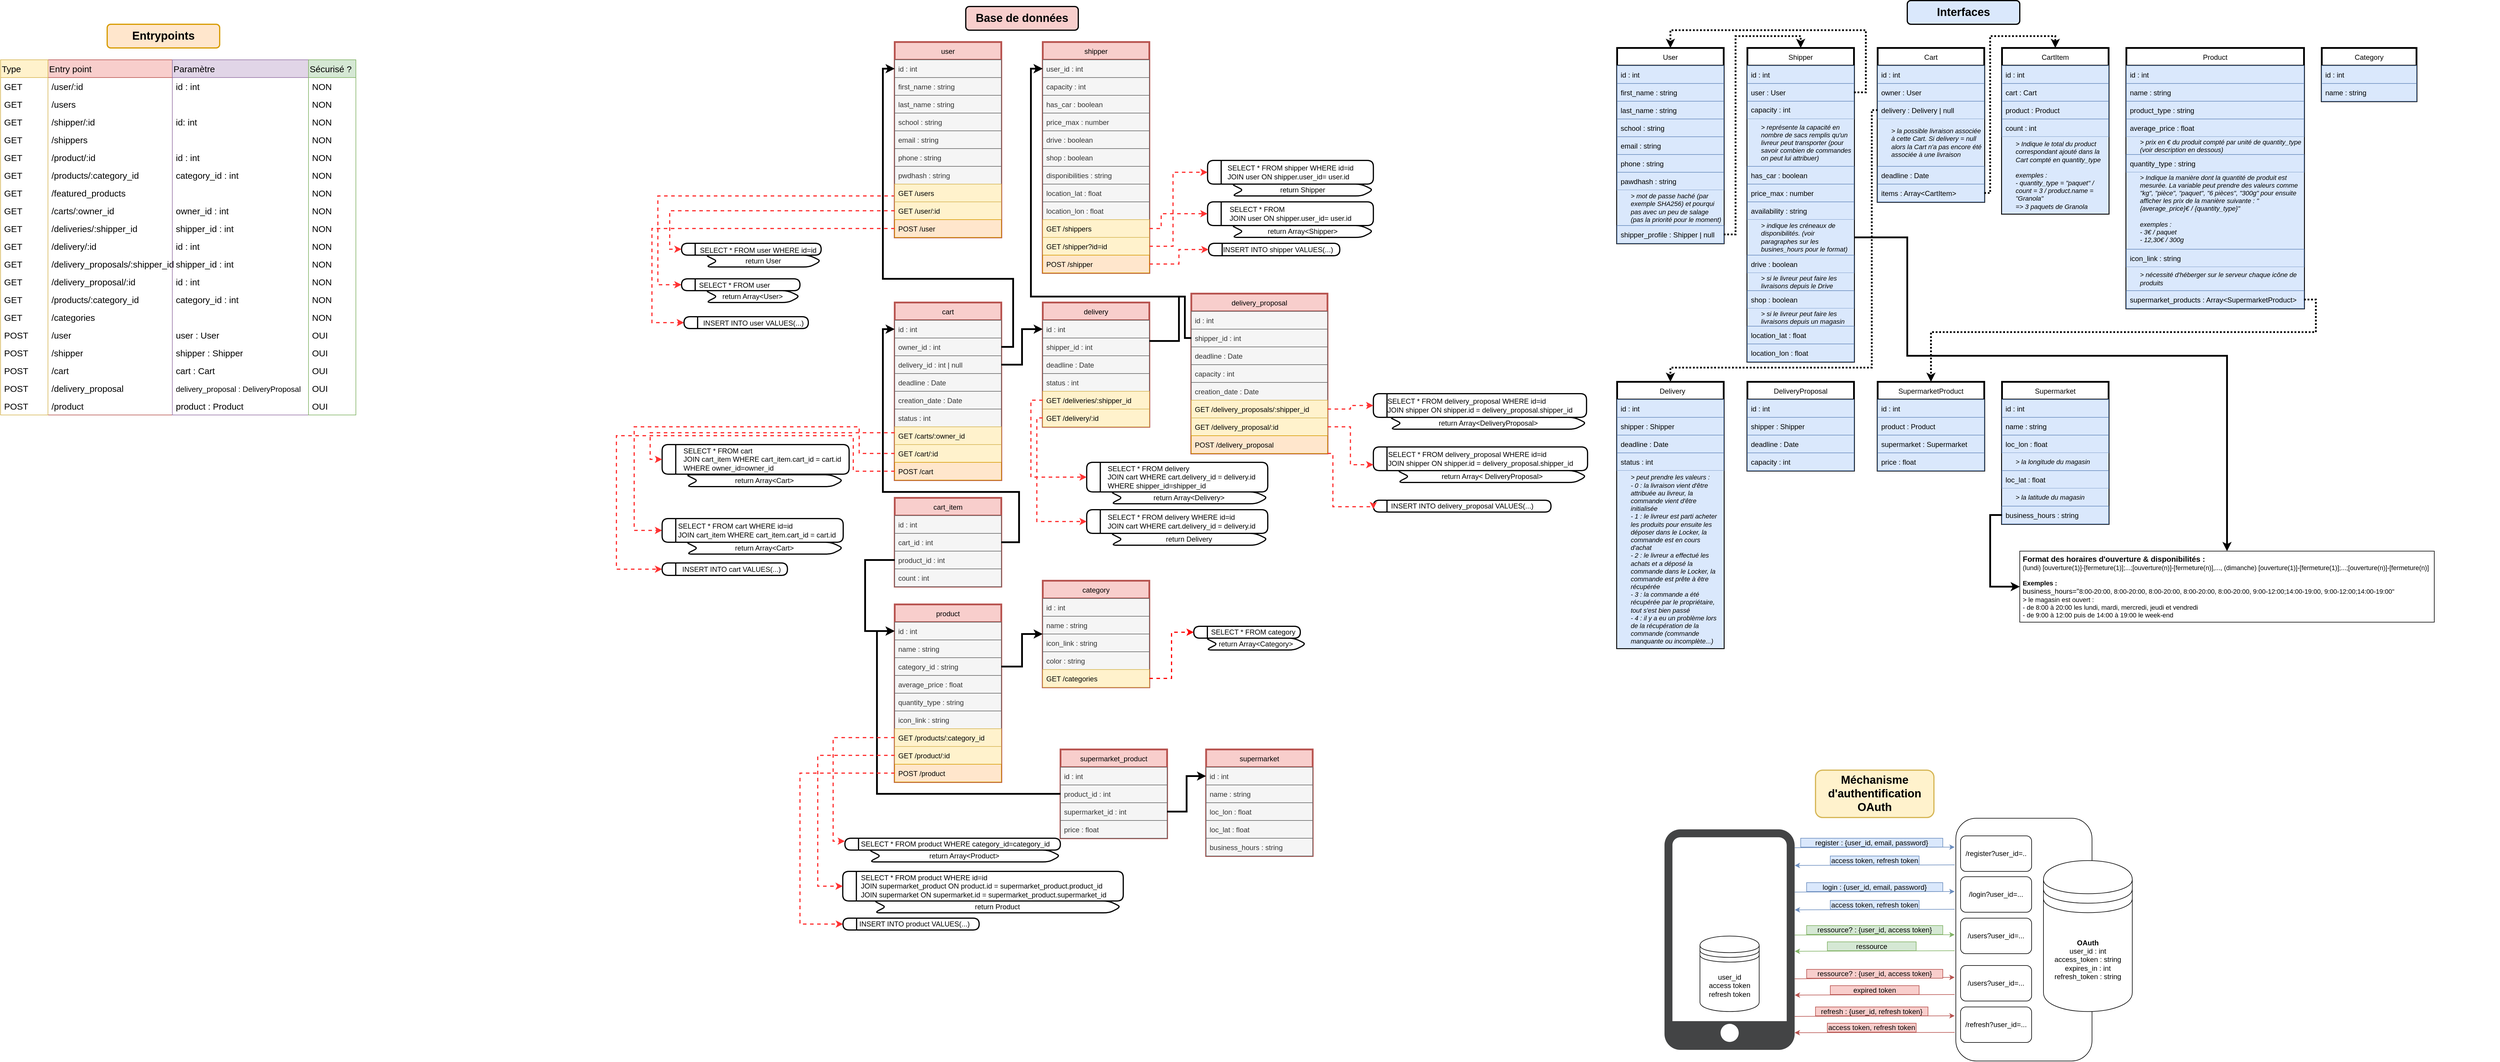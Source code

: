 <mxfile version="20.8.10" type="device"><diagram id="7bnHdsGbHI2Klc7CClRA" name="Page-1"><mxGraphModel dx="4509" dy="2422" grid="1" gridSize="10" guides="1" tooltips="1" connect="1" arrows="1" fold="1" page="1" pageScale="1" pageWidth="1169" pageHeight="827" math="0" shadow="0"><root><mxCell id="0"/><mxCell id="1" parent="0"/><mxCell id="wACTo5QeTcaAtFg1XmSd-277" style="edgeStyle=orthogonalEdgeStyle;rounded=0;orthogonalLoop=1;jettySize=auto;html=1;exitX=0;exitY=0.75;exitDx=0;exitDy=0;entryX=0;entryY=0.5;entryDx=0;entryDy=0;dashed=1;strokeColor=#FF3333;strokeWidth=2;fontSize=12;" parent="1" source="WNu78N1KQvL-Pun8rkxc-2" target="wACTo5QeTcaAtFg1XmSd-267" edge="1"><mxGeometry relative="1" as="geometry"><Array as="points"><mxPoint x="-270" y="100"/><mxPoint x="-670" y="100"/><mxPoint x="-670" y="250"/></Array></mxGeometry></mxCell><mxCell id="WNu78N1KQvL-Pun8rkxc-2" value="user" style="swimlane;fontStyle=0;childLayout=stackLayout;horizontal=1;startSize=30;horizontalStack=0;resizeParent=1;resizeParentMax=0;resizeLast=0;collapsible=1;marginBottom=0;strokeWidth=3;fillColor=#f8cecc;strokeColor=#b85450;" parent="1" vertex="1"><mxGeometry x="-270" y="-160" width="180" height="330" as="geometry"><mxRectangle x="120" y="60" width="60" height="30" as="alternateBounds"/></mxGeometry></mxCell><mxCell id="WNu78N1KQvL-Pun8rkxc-3" value="id : int" style="text;strokeColor=#666666;fillColor=#f5f5f5;align=left;verticalAlign=middle;spacingLeft=4;spacingRight=4;overflow=hidden;points=[[0,0.5],[1,0.5]];portConstraint=eastwest;rotatable=0;strokeWidth=1;fontColor=#333333;" parent="WNu78N1KQvL-Pun8rkxc-2" vertex="1"><mxGeometry y="30" width="180" height="30" as="geometry"/></mxCell><mxCell id="WNu78N1KQvL-Pun8rkxc-4" value="first_name : string" style="text;strokeColor=#666666;fillColor=#f5f5f5;align=left;verticalAlign=middle;spacingLeft=4;spacingRight=4;overflow=hidden;points=[[0,0.5],[1,0.5]];portConstraint=eastwest;rotatable=0;fontColor=#333333;" parent="WNu78N1KQvL-Pun8rkxc-2" vertex="1"><mxGeometry y="60" width="180" height="30" as="geometry"/></mxCell><mxCell id="WNu78N1KQvL-Pun8rkxc-5" value="last_name : string" style="text;strokeColor=#666666;fillColor=#f5f5f5;align=left;verticalAlign=middle;spacingLeft=4;spacingRight=4;overflow=hidden;points=[[0,0.5],[1,0.5]];portConstraint=eastwest;rotatable=0;fontColor=#333333;" parent="WNu78N1KQvL-Pun8rkxc-2" vertex="1"><mxGeometry y="90" width="180" height="30" as="geometry"/></mxCell><mxCell id="WNu78N1KQvL-Pun8rkxc-7" value="school : string" style="text;strokeColor=#666666;fillColor=#f5f5f5;align=left;verticalAlign=middle;spacingLeft=4;spacingRight=4;overflow=hidden;points=[[0,0.5],[1,0.5]];portConstraint=eastwest;rotatable=0;fontColor=#333333;" parent="WNu78N1KQvL-Pun8rkxc-2" vertex="1"><mxGeometry y="120" width="180" height="30" as="geometry"/></mxCell><mxCell id="WNu78N1KQvL-Pun8rkxc-8" value="email : string" style="text;strokeColor=#666666;fillColor=#f5f5f5;align=left;verticalAlign=middle;spacingLeft=4;spacingRight=4;overflow=hidden;points=[[0,0.5],[1,0.5]];portConstraint=eastwest;rotatable=0;fontColor=#333333;" parent="WNu78N1KQvL-Pun8rkxc-2" vertex="1"><mxGeometry y="150" width="180" height="30" as="geometry"/></mxCell><mxCell id="WNu78N1KQvL-Pun8rkxc-9" value="phone : string" style="text;strokeColor=#666666;fillColor=#f5f5f5;align=left;verticalAlign=middle;spacingLeft=4;spacingRight=4;overflow=hidden;points=[[0,0.5],[1,0.5]];portConstraint=eastwest;rotatable=0;fontColor=#333333;" parent="WNu78N1KQvL-Pun8rkxc-2" vertex="1"><mxGeometry y="180" width="180" height="30" as="geometry"/></mxCell><mxCell id="_hyyqlwsdFz9UTo1XCvp-20" value="pwdhash : string" style="text;strokeColor=#666666;fillColor=#f5f5f5;align=left;verticalAlign=middle;spacingLeft=4;spacingRight=4;overflow=hidden;points=[[0,0.5],[1,0.5]];portConstraint=eastwest;rotatable=0;fontColor=#333333;" parent="WNu78N1KQvL-Pun8rkxc-2" vertex="1"><mxGeometry y="210" width="180" height="30" as="geometry"/></mxCell><mxCell id="wACTo5QeTcaAtFg1XmSd-89" value="GET /users" style="text;strokeColor=#d6b656;fillColor=#fff2cc;align=left;verticalAlign=middle;spacingLeft=4;spacingRight=4;overflow=hidden;points=[[0,0.5],[1,0.5]];portConstraint=eastwest;rotatable=0;labelBackgroundColor=none;" parent="WNu78N1KQvL-Pun8rkxc-2" vertex="1"><mxGeometry y="240" width="180" height="30" as="geometry"/></mxCell><mxCell id="wACTo5QeTcaAtFg1XmSd-98" value="GET /user/:id" style="text;strokeColor=#d6b656;fillColor=#fff2cc;align=left;verticalAlign=middle;spacingLeft=4;spacingRight=4;overflow=hidden;points=[[0,0.5],[1,0.5]];portConstraint=eastwest;rotatable=0;labelBackgroundColor=none;" parent="WNu78N1KQvL-Pun8rkxc-2" vertex="1"><mxGeometry y="270" width="180" height="30" as="geometry"/></mxCell><mxCell id="wACTo5QeTcaAtFg1XmSd-88" value="POST /user" style="text;strokeColor=#d79b00;fillColor=#ffe6cc;align=left;verticalAlign=middle;spacingLeft=4;spacingRight=4;overflow=hidden;points=[[0,0.5],[1,0.5]];portConstraint=eastwest;rotatable=0;labelBackgroundColor=none;" parent="WNu78N1KQvL-Pun8rkxc-2" vertex="1"><mxGeometry y="300" width="180" height="30" as="geometry"/></mxCell><mxCell id="WNu78N1KQvL-Pun8rkxc-13" value="shipper" style="swimlane;fontStyle=0;childLayout=stackLayout;horizontal=1;startSize=30;horizontalStack=0;resizeParent=1;resizeParentMax=0;resizeLast=0;collapsible=1;marginBottom=0;strokeWidth=3;fillColor=#f8cecc;strokeColor=#b85450;" parent="1" vertex="1"><mxGeometry x="-20" y="-160" width="180" height="390" as="geometry"><mxRectangle x="120" y="60" width="60" height="30" as="alternateBounds"/></mxGeometry></mxCell><mxCell id="WNu78N1KQvL-Pun8rkxc-15" value="user_id : int" style="text;strokeColor=#666666;fillColor=#f5f5f5;align=left;verticalAlign=middle;spacingLeft=4;spacingRight=4;overflow=hidden;points=[[0,0.5],[1,0.5]];portConstraint=eastwest;rotatable=0;fontColor=#333333;" parent="WNu78N1KQvL-Pun8rkxc-13" vertex="1"><mxGeometry y="30" width="180" height="30" as="geometry"/></mxCell><mxCell id="WNu78N1KQvL-Pun8rkxc-16" value="capacity : int" style="text;strokeColor=#666666;fillColor=#f5f5f5;align=left;verticalAlign=middle;spacingLeft=4;spacingRight=4;overflow=hidden;points=[[0,0.5],[1,0.5]];portConstraint=eastwest;rotatable=0;fontColor=#333333;" parent="WNu78N1KQvL-Pun8rkxc-13" vertex="1"><mxGeometry y="60" width="180" height="30" as="geometry"/></mxCell><mxCell id="WNu78N1KQvL-Pun8rkxc-17" value="has_car : boolean" style="text;strokeColor=#666666;fillColor=#f5f5f5;align=left;verticalAlign=middle;spacingLeft=4;spacingRight=4;overflow=hidden;points=[[0,0.5],[1,0.5]];portConstraint=eastwest;rotatable=0;fontColor=#333333;" parent="WNu78N1KQvL-Pun8rkxc-13" vertex="1"><mxGeometry y="90" width="180" height="30" as="geometry"/></mxCell><mxCell id="WNu78N1KQvL-Pun8rkxc-19" value="price_max : number" style="text;strokeColor=#666666;fillColor=#f5f5f5;align=left;verticalAlign=middle;spacingLeft=4;spacingRight=4;overflow=hidden;points=[[0,0.5],[1,0.5]];portConstraint=eastwest;rotatable=0;fontColor=#333333;" parent="WNu78N1KQvL-Pun8rkxc-13" vertex="1"><mxGeometry y="120" width="180" height="30" as="geometry"/></mxCell><mxCell id="RIGoz3CrAmyWaZ2qNEWf-2" value="drive : boolean" style="text;strokeColor=#666666;fillColor=#f5f5f5;align=left;verticalAlign=middle;spacingLeft=4;spacingRight=4;overflow=hidden;points=[[0,0.5],[1,0.5]];portConstraint=eastwest;rotatable=0;fontColor=#333333;" parent="WNu78N1KQvL-Pun8rkxc-13" vertex="1"><mxGeometry y="150" width="180" height="30" as="geometry"/></mxCell><mxCell id="RIGoz3CrAmyWaZ2qNEWf-1" value="shop : boolean" style="text;strokeColor=#666666;fillColor=#f5f5f5;align=left;verticalAlign=middle;spacingLeft=4;spacingRight=4;overflow=hidden;points=[[0,0.5],[1,0.5]];portConstraint=eastwest;rotatable=0;fontColor=#333333;" parent="WNu78N1KQvL-Pun8rkxc-13" vertex="1"><mxGeometry y="180" width="180" height="30" as="geometry"/></mxCell><mxCell id="RIGoz3CrAmyWaZ2qNEWf-3" value="disponibilities : string" style="text;strokeColor=#666666;fillColor=#f5f5f5;align=left;verticalAlign=middle;spacingLeft=4;spacingRight=4;overflow=hidden;points=[[0,0.5],[1,0.5]];portConstraint=eastwest;rotatable=0;fontColor=#333333;" parent="WNu78N1KQvL-Pun8rkxc-13" vertex="1"><mxGeometry y="210" width="180" height="30" as="geometry"/></mxCell><mxCell id="wACTo5QeTcaAtFg1XmSd-91" value="location_lat : float" style="text;strokeColor=#666666;fillColor=#f5f5f5;align=left;verticalAlign=middle;spacingLeft=4;spacingRight=4;overflow=hidden;points=[[0,0.5],[1,0.5]];portConstraint=eastwest;rotatable=0;fontColor=#333333;" parent="WNu78N1KQvL-Pun8rkxc-13" vertex="1"><mxGeometry y="240" width="180" height="30" as="geometry"/></mxCell><mxCell id="wACTo5QeTcaAtFg1XmSd-90" value="location_lon : float" style="text;align=left;verticalAlign=middle;spacingLeft=4;spacingRight=4;overflow=hidden;points=[[0,0.5],[1,0.5]];portConstraint=eastwest;rotatable=0;fillColor=#f5f5f5;fontColor=#333333;strokeColor=#666666;" parent="WNu78N1KQvL-Pun8rkxc-13" vertex="1"><mxGeometry y="270" width="180" height="30" as="geometry"/></mxCell><mxCell id="wACTo5QeTcaAtFg1XmSd-93" value="GET /shippers" style="text;strokeColor=#d6b656;fillColor=#fff2cc;align=left;verticalAlign=middle;spacingLeft=4;spacingRight=4;overflow=hidden;points=[[0,0.5],[1,0.5]];portConstraint=eastwest;rotatable=0;" parent="WNu78N1KQvL-Pun8rkxc-13" vertex="1"><mxGeometry y="300" width="180" height="30" as="geometry"/></mxCell><mxCell id="wACTo5QeTcaAtFg1XmSd-99" value="GET /shipper?id=id" style="text;strokeColor=#d6b656;fillColor=#fff2cc;align=left;verticalAlign=middle;spacingLeft=4;spacingRight=4;overflow=hidden;points=[[0,0.5],[1,0.5]];portConstraint=eastwest;rotatable=0;" parent="WNu78N1KQvL-Pun8rkxc-13" vertex="1"><mxGeometry y="330" width="180" height="30" as="geometry"/></mxCell><mxCell id="wACTo5QeTcaAtFg1XmSd-92" value="POST /shipper" style="text;strokeColor=#d79b00;fillColor=#ffe6cc;align=left;verticalAlign=middle;spacingLeft=4;spacingRight=4;overflow=hidden;points=[[0,0.5],[1,0.5]];portConstraint=eastwest;rotatable=0;" parent="WNu78N1KQvL-Pun8rkxc-13" vertex="1"><mxGeometry y="360" width="180" height="30" as="geometry"/></mxCell><mxCell id="WNu78N1KQvL-Pun8rkxc-23" value="delivery" style="swimlane;fontStyle=0;childLayout=stackLayout;horizontal=1;startSize=30;horizontalStack=0;resizeParent=1;resizeParentMax=0;resizeLast=0;collapsible=1;marginBottom=0;strokeWidth=3;fillColor=#f8cecc;strokeColor=#b85450;" parent="1" vertex="1"><mxGeometry x="-20" y="280" width="180" height="210" as="geometry"><mxRectangle x="120" y="60" width="60" height="30" as="alternateBounds"/></mxGeometry></mxCell><mxCell id="WNu78N1KQvL-Pun8rkxc-24" value="id : int" style="text;strokeColor=#666666;fillColor=#f5f5f5;align=left;verticalAlign=middle;spacingLeft=4;spacingRight=4;overflow=hidden;points=[[0,0.5],[1,0.5]];portConstraint=eastwest;rotatable=0;strokeWidth=1;fontColor=#333333;" parent="WNu78N1KQvL-Pun8rkxc-23" vertex="1"><mxGeometry y="30" width="180" height="30" as="geometry"/></mxCell><mxCell id="WNu78N1KQvL-Pun8rkxc-25" value="shipper_id : int" style="text;strokeColor=#666666;fillColor=#f5f5f5;align=left;verticalAlign=middle;spacingLeft=4;spacingRight=4;overflow=hidden;points=[[0,0.5],[1,0.5]];portConstraint=eastwest;rotatable=0;fontColor=#333333;" parent="WNu78N1KQvL-Pun8rkxc-23" vertex="1"><mxGeometry y="60" width="180" height="30" as="geometry"/></mxCell><mxCell id="WNu78N1KQvL-Pun8rkxc-26" value="deadline : Date" style="text;strokeColor=#666666;fillColor=#f5f5f5;align=left;verticalAlign=middle;spacingLeft=4;spacingRight=4;overflow=hidden;points=[[0,0.5],[1,0.5]];portConstraint=eastwest;rotatable=0;fontColor=#333333;" parent="WNu78N1KQvL-Pun8rkxc-23" vertex="1"><mxGeometry y="90" width="180" height="30" as="geometry"/></mxCell><mxCell id="WNu78N1KQvL-Pun8rkxc-28" value="status : int" style="text;strokeColor=#666666;fillColor=#f5f5f5;align=left;verticalAlign=middle;spacingLeft=4;spacingRight=4;overflow=hidden;points=[[0,0.5],[1,0.5]];portConstraint=eastwest;rotatable=0;fontColor=#333333;" parent="WNu78N1KQvL-Pun8rkxc-23" vertex="1"><mxGeometry y="120" width="180" height="30" as="geometry"/></mxCell><mxCell id="wACTo5QeTcaAtFg1XmSd-107" value="GET /deliveries/:shipper_id" style="text;strokeColor=#d6b656;fillColor=#fff2cc;align=left;verticalAlign=middle;spacingLeft=4;spacingRight=4;overflow=hidden;points=[[0,0.5],[1,0.5]];portConstraint=eastwest;rotatable=0;" parent="WNu78N1KQvL-Pun8rkxc-23" vertex="1"><mxGeometry y="150" width="180" height="30" as="geometry"/></mxCell><mxCell id="wACTo5QeTcaAtFg1XmSd-106" value="GET /delivery/:id" style="text;strokeColor=#d6b656;fillColor=#fff2cc;align=left;verticalAlign=middle;spacingLeft=4;spacingRight=4;overflow=hidden;points=[[0,0.5],[1,0.5]];portConstraint=eastwest;rotatable=0;" parent="WNu78N1KQvL-Pun8rkxc-23" vertex="1"><mxGeometry y="180" width="180" height="30" as="geometry"/></mxCell><mxCell id="wACTo5QeTcaAtFg1XmSd-1" value="cart" style="swimlane;fontStyle=0;childLayout=stackLayout;horizontal=1;startSize=30;horizontalStack=0;resizeParent=1;resizeParentMax=0;resizeLast=0;collapsible=1;marginBottom=0;strokeWidth=3;fillColor=#f8cecc;strokeColor=#b85450;" parent="1" vertex="1"><mxGeometry x="-270" y="280" width="180" height="300" as="geometry"><mxRectangle x="120" y="60" width="60" height="30" as="alternateBounds"/></mxGeometry></mxCell><mxCell id="wACTo5QeTcaAtFg1XmSd-2" value="id : int" style="text;strokeColor=#666666;fillColor=#f5f5f5;align=left;verticalAlign=middle;spacingLeft=4;spacingRight=4;overflow=hidden;points=[[0,0.5],[1,0.5]];portConstraint=eastwest;rotatable=0;strokeWidth=1;fontColor=#333333;" parent="wACTo5QeTcaAtFg1XmSd-1" vertex="1"><mxGeometry y="30" width="180" height="30" as="geometry"/></mxCell><mxCell id="wACTo5QeTcaAtFg1XmSd-3" value="owner_id : int" style="text;strokeColor=#666666;fillColor=#f5f5f5;align=left;verticalAlign=middle;spacingLeft=4;spacingRight=4;overflow=hidden;points=[[0,0.5],[1,0.5]];portConstraint=eastwest;rotatable=0;fontColor=#333333;" parent="wACTo5QeTcaAtFg1XmSd-1" vertex="1"><mxGeometry y="60" width="180" height="30" as="geometry"/></mxCell><mxCell id="wACTo5QeTcaAtFg1XmSd-4" value="delivery_id : int | null" style="text;strokeColor=#666666;fillColor=#f5f5f5;align=left;verticalAlign=middle;spacingLeft=4;spacingRight=4;overflow=hidden;points=[[0,0.5],[1,0.5]];portConstraint=eastwest;rotatable=0;fontColor=#333333;" parent="wACTo5QeTcaAtFg1XmSd-1" vertex="1"><mxGeometry y="90" width="180" height="30" as="geometry"/></mxCell><mxCell id="wACTo5QeTcaAtFg1XmSd-5" value="deadline : Date" style="text;strokeColor=#666666;fillColor=#f5f5f5;align=left;verticalAlign=middle;spacingLeft=4;spacingRight=4;overflow=hidden;points=[[0,0.5],[1,0.5]];portConstraint=eastwest;rotatable=0;fontColor=#333333;" parent="wACTo5QeTcaAtFg1XmSd-1" vertex="1"><mxGeometry y="120" width="180" height="30" as="geometry"/></mxCell><mxCell id="cnYo7H0-oczlgrSGzMPX-24" value="creation_date : Date" style="text;strokeColor=#666666;fillColor=#f5f5f5;align=left;verticalAlign=middle;spacingLeft=4;spacingRight=4;overflow=hidden;points=[[0,0.5],[1,0.5]];portConstraint=eastwest;rotatable=0;fontColor=#333333;" parent="wACTo5QeTcaAtFg1XmSd-1" vertex="1"><mxGeometry y="150" width="180" height="30" as="geometry"/></mxCell><mxCell id="cnYo7H0-oczlgrSGzMPX-28" value="status : int" style="text;strokeColor=#666666;fillColor=#f5f5f5;align=left;verticalAlign=middle;spacingLeft=4;spacingRight=4;overflow=hidden;points=[[0,0.5],[1,0.5]];portConstraint=eastwest;rotatable=0;fontColor=#333333;" parent="wACTo5QeTcaAtFg1XmSd-1" vertex="1"><mxGeometry y="180" width="180" height="30" as="geometry"/></mxCell><mxCell id="wACTo5QeTcaAtFg1XmSd-95" value="GET /carts/:owner_id" style="text;strokeColor=#d6b656;fillColor=#fff2cc;align=left;verticalAlign=middle;spacingLeft=4;spacingRight=4;overflow=hidden;points=[[0,0.5],[1,0.5]];portConstraint=eastwest;rotatable=0;" parent="wACTo5QeTcaAtFg1XmSd-1" vertex="1"><mxGeometry y="210" width="180" height="30" as="geometry"/></mxCell><mxCell id="wACTo5QeTcaAtFg1XmSd-94" value="GET /cart/:id" style="text;strokeColor=#d6b656;fillColor=#fff2cc;align=left;verticalAlign=middle;spacingLeft=4;spacingRight=4;overflow=hidden;points=[[0,0.5],[1,0.5]];portConstraint=eastwest;rotatable=0;" parent="wACTo5QeTcaAtFg1XmSd-1" vertex="1"><mxGeometry y="240" width="180" height="30" as="geometry"/></mxCell><mxCell id="wACTo5QeTcaAtFg1XmSd-100" value="POST /cart" style="text;strokeColor=#d79b00;fillColor=#ffe6cc;align=left;verticalAlign=middle;spacingLeft=4;spacingRight=4;overflow=hidden;points=[[0,0.5],[1,0.5]];portConstraint=eastwest;rotatable=0;" parent="wACTo5QeTcaAtFg1XmSd-1" vertex="1"><mxGeometry y="270" width="180" height="30" as="geometry"/></mxCell><mxCell id="wACTo5QeTcaAtFg1XmSd-26" value="delivery_proposal" style="swimlane;fontStyle=0;childLayout=stackLayout;horizontal=1;startSize=30;horizontalStack=0;resizeParent=1;resizeParentMax=0;resizeLast=0;collapsible=1;marginBottom=0;strokeWidth=3;fillColor=#f8cecc;strokeColor=#b85450;" parent="1" vertex="1"><mxGeometry x="230.87" y="265" width="230" height="270" as="geometry"><mxRectangle x="120" y="60" width="60" height="30" as="alternateBounds"/></mxGeometry></mxCell><mxCell id="wACTo5QeTcaAtFg1XmSd-27" value="id : int" style="text;strokeColor=#666666;fillColor=#f5f5f5;align=left;verticalAlign=middle;spacingLeft=4;spacingRight=4;overflow=hidden;points=[[0,0.5],[1,0.5]];portConstraint=eastwest;rotatable=0;strokeWidth=1;fontColor=#333333;" parent="wACTo5QeTcaAtFg1XmSd-26" vertex="1"><mxGeometry y="30" width="230" height="30" as="geometry"/></mxCell><mxCell id="wACTo5QeTcaAtFg1XmSd-28" value="shipper_id : int" style="text;strokeColor=#666666;fillColor=#f5f5f5;align=left;verticalAlign=middle;spacingLeft=4;spacingRight=4;overflow=hidden;points=[[0,0.5],[1,0.5]];portConstraint=eastwest;rotatable=0;fontColor=#333333;" parent="wACTo5QeTcaAtFg1XmSd-26" vertex="1"><mxGeometry y="60" width="230" height="30" as="geometry"/></mxCell><mxCell id="wACTo5QeTcaAtFg1XmSd-29" value="deadline : Date" style="text;strokeColor=#666666;fillColor=#f5f5f5;align=left;verticalAlign=middle;spacingLeft=4;spacingRight=4;overflow=hidden;points=[[0,0.5],[1,0.5]];portConstraint=eastwest;rotatable=0;fontColor=#333333;" parent="wACTo5QeTcaAtFg1XmSd-26" vertex="1"><mxGeometry y="90" width="230" height="30" as="geometry"/></mxCell><mxCell id="wACTo5QeTcaAtFg1XmSd-30" value="capacity : int" style="text;strokeColor=#666666;fillColor=#f5f5f5;align=left;verticalAlign=middle;spacingLeft=4;spacingRight=4;overflow=hidden;points=[[0,0.5],[1,0.5]];portConstraint=eastwest;rotatable=0;fontColor=#333333;" parent="wACTo5QeTcaAtFg1XmSd-26" vertex="1"><mxGeometry y="120" width="230" height="30" as="geometry"/></mxCell><mxCell id="cnYo7H0-oczlgrSGzMPX-26" value="creation_date : Date" style="text;strokeColor=#666666;fillColor=#f5f5f5;align=left;verticalAlign=middle;spacingLeft=4;spacingRight=4;overflow=hidden;points=[[0,0.5],[1,0.5]];portConstraint=eastwest;rotatable=0;fontColor=#333333;" parent="wACTo5QeTcaAtFg1XmSd-26" vertex="1"><mxGeometry y="150" width="230" height="30" as="geometry"/></mxCell><mxCell id="wACTo5QeTcaAtFg1XmSd-111" value="GET /delivery_proposals/:shipper_id" style="text;strokeColor=#d6b656;fillColor=#fff2cc;align=left;verticalAlign=middle;spacingLeft=4;spacingRight=4;overflow=hidden;points=[[0,0.5],[1,0.5]];portConstraint=eastwest;rotatable=0;" parent="wACTo5QeTcaAtFg1XmSd-26" vertex="1"><mxGeometry y="180" width="230" height="30" as="geometry"/></mxCell><mxCell id="wACTo5QeTcaAtFg1XmSd-110" value="GET /delivery_proposal/:id" style="text;strokeColor=#d6b656;fillColor=#fff2cc;align=left;verticalAlign=middle;spacingLeft=4;spacingRight=4;overflow=hidden;points=[[0,0.5],[1,0.5]];portConstraint=eastwest;rotatable=0;" parent="wACTo5QeTcaAtFg1XmSd-26" vertex="1"><mxGeometry y="210" width="230" height="30" as="geometry"/></mxCell><mxCell id="wACTo5QeTcaAtFg1XmSd-112" value="POST /delivery_proposal" style="text;strokeColor=#d79b00;fillColor=#ffe6cc;align=left;verticalAlign=middle;spacingLeft=4;spacingRight=4;overflow=hidden;points=[[0,0.5],[1,0.5]];portConstraint=eastwest;rotatable=0;" parent="wACTo5QeTcaAtFg1XmSd-26" vertex="1"><mxGeometry y="240" width="230" height="30" as="geometry"/></mxCell><mxCell id="wACTo5QeTcaAtFg1XmSd-11" value="cart_item" style="swimlane;fontStyle=0;childLayout=stackLayout;horizontal=1;startSize=30;horizontalStack=0;resizeParent=1;resizeParentMax=0;resizeLast=0;collapsible=1;marginBottom=0;strokeWidth=3;fillColor=#f8cecc;strokeColor=#b85450;" parent="1" vertex="1"><mxGeometry x="-270" y="610" width="180" height="150" as="geometry"><mxRectangle x="120" y="60" width="60" height="30" as="alternateBounds"/></mxGeometry></mxCell><mxCell id="wACTo5QeTcaAtFg1XmSd-12" value="id : int" style="text;strokeColor=#666666;fillColor=#f5f5f5;align=left;verticalAlign=middle;spacingLeft=4;spacingRight=4;overflow=hidden;points=[[0,0.5],[1,0.5]];portConstraint=eastwest;rotatable=0;strokeWidth=1;fontColor=#333333;" parent="wACTo5QeTcaAtFg1XmSd-11" vertex="1"><mxGeometry y="30" width="180" height="30" as="geometry"/></mxCell><mxCell id="wACTo5QeTcaAtFg1XmSd-13" value="cart_id : int" style="text;strokeColor=#666666;fillColor=#f5f5f5;align=left;verticalAlign=middle;spacingLeft=4;spacingRight=4;overflow=hidden;points=[[0,0.5],[1,0.5]];portConstraint=eastwest;rotatable=0;fontColor=#333333;" parent="wACTo5QeTcaAtFg1XmSd-11" vertex="1"><mxGeometry y="60" width="180" height="30" as="geometry"/></mxCell><mxCell id="wACTo5QeTcaAtFg1XmSd-14" value="product_id : int" style="text;strokeColor=#666666;fillColor=#f5f5f5;align=left;verticalAlign=middle;spacingLeft=4;spacingRight=4;overflow=hidden;points=[[0,0.5],[1,0.5]];portConstraint=eastwest;rotatable=0;fontColor=#333333;" parent="wACTo5QeTcaAtFg1XmSd-11" vertex="1"><mxGeometry y="90" width="180" height="30" as="geometry"/></mxCell><mxCell id="wACTo5QeTcaAtFg1XmSd-15" value="count : int" style="text;strokeColor=#666666;fillColor=#f5f5f5;align=left;verticalAlign=middle;spacingLeft=4;spacingRight=4;overflow=hidden;points=[[0,0.5],[1,0.5]];portConstraint=eastwest;rotatable=0;fontColor=#333333;" parent="wACTo5QeTcaAtFg1XmSd-11" vertex="1"><mxGeometry y="120" width="180" height="30" as="geometry"/></mxCell><mxCell id="wACTo5QeTcaAtFg1XmSd-37" value="product" style="swimlane;fontStyle=0;childLayout=stackLayout;horizontal=1;startSize=30;horizontalStack=0;resizeParent=1;resizeParentMax=0;resizeLast=0;collapsible=1;marginBottom=0;strokeWidth=3;fillColor=#f8cecc;strokeColor=#b85450;" parent="1" vertex="1"><mxGeometry x="-270" y="790" width="180" height="300" as="geometry"><mxRectangle x="120" y="60" width="60" height="30" as="alternateBounds"/></mxGeometry></mxCell><mxCell id="wACTo5QeTcaAtFg1XmSd-38" value="id : int" style="text;strokeColor=#666666;fillColor=#f5f5f5;align=left;verticalAlign=middle;spacingLeft=4;spacingRight=4;overflow=hidden;points=[[0,0.5],[1,0.5]];portConstraint=eastwest;rotatable=0;strokeWidth=1;fontColor=#333333;" parent="wACTo5QeTcaAtFg1XmSd-37" vertex="1"><mxGeometry y="30" width="180" height="30" as="geometry"/></mxCell><mxCell id="bkQhRaa8dHf6F2JY2Vij-1" value="name : string" style="text;strokeColor=#666666;fillColor=#f5f5f5;align=left;verticalAlign=middle;spacingLeft=4;spacingRight=4;overflow=hidden;points=[[0,0.5],[1,0.5]];portConstraint=eastwest;rotatable=0;strokeWidth=1;fontColor=#333333;" parent="wACTo5QeTcaAtFg1XmSd-37" vertex="1"><mxGeometry y="60" width="180" height="30" as="geometry"/></mxCell><mxCell id="wACTo5QeTcaAtFg1XmSd-39" value="category_id : string" style="text;strokeColor=#666666;fillColor=#f5f5f5;align=left;verticalAlign=middle;spacingLeft=4;spacingRight=4;overflow=hidden;points=[[0,0.5],[1,0.5]];portConstraint=eastwest;rotatable=0;fontColor=#333333;" parent="wACTo5QeTcaAtFg1XmSd-37" vertex="1"><mxGeometry y="90" width="180" height="30" as="geometry"/></mxCell><mxCell id="wACTo5QeTcaAtFg1XmSd-40" value="average_price : float" style="text;strokeColor=#666666;fillColor=#f5f5f5;align=left;verticalAlign=middle;spacingLeft=4;spacingRight=4;overflow=hidden;points=[[0,0.5],[1,0.5]];portConstraint=eastwest;rotatable=0;fontColor=#333333;" parent="wACTo5QeTcaAtFg1XmSd-37" vertex="1"><mxGeometry y="120" width="180" height="30" as="geometry"/></mxCell><mxCell id="ndPkQ54Eo1N9TQ2eOOx_-1" value="quantity_type : string" style="text;strokeColor=#666666;fillColor=#f5f5f5;align=left;verticalAlign=middle;spacingLeft=4;spacingRight=4;overflow=hidden;points=[[0,0.5],[1,0.5]];portConstraint=eastwest;rotatable=0;fontColor=#333333;" parent="wACTo5QeTcaAtFg1XmSd-37" vertex="1"><mxGeometry y="150" width="180" height="30" as="geometry"/></mxCell><mxCell id="ndPkQ54Eo1N9TQ2eOOx_-8" value="icon_link : string" style="text;strokeColor=#666666;fillColor=#f5f5f5;align=left;verticalAlign=middle;spacingLeft=4;spacingRight=4;overflow=hidden;points=[[0,0.5],[1,0.5]];portConstraint=eastwest;rotatable=0;fontColor=#333333;" parent="wACTo5QeTcaAtFg1XmSd-37" vertex="1"><mxGeometry y="180" width="180" height="30" as="geometry"/></mxCell><mxCell id="wACTo5QeTcaAtFg1XmSd-115" value="GET /products/:category_id" style="text;strokeColor=#d6b656;fillColor=#fff2cc;align=left;verticalAlign=middle;spacingLeft=4;spacingRight=4;overflow=hidden;points=[[0,0.5],[1,0.5]];portConstraint=eastwest;rotatable=0;" parent="wACTo5QeTcaAtFg1XmSd-37" vertex="1"><mxGeometry y="210" width="180" height="30" as="geometry"/></mxCell><mxCell id="wACTo5QeTcaAtFg1XmSd-114" value="GET /product/:id" style="text;strokeColor=#d6b656;fillColor=#fff2cc;align=left;verticalAlign=middle;spacingLeft=4;spacingRight=4;overflow=hidden;points=[[0,0.5],[1,0.5]];portConstraint=eastwest;rotatable=0;" parent="wACTo5QeTcaAtFg1XmSd-37" vertex="1"><mxGeometry y="240" width="180" height="30" as="geometry"/></mxCell><mxCell id="wACTo5QeTcaAtFg1XmSd-113" value="POST /product" style="text;strokeColor=#d79b00;fillColor=#ffe6cc;align=left;verticalAlign=middle;spacingLeft=4;spacingRight=4;overflow=hidden;points=[[0,0.5],[1,0.5]];portConstraint=eastwest;rotatable=0;" parent="wACTo5QeTcaAtFg1XmSd-37" vertex="1"><mxGeometry y="270" width="180" height="30" as="geometry"/></mxCell><mxCell id="wACTo5QeTcaAtFg1XmSd-43" value="supermarket" style="swimlane;fontStyle=0;childLayout=stackLayout;horizontal=1;startSize=30;horizontalStack=0;resizeParent=1;resizeParentMax=0;resizeLast=0;collapsible=1;marginBottom=0;strokeWidth=3;fillColor=#f8cecc;strokeColor=#b85450;" parent="1" vertex="1"><mxGeometry x="255.87" y="1035" width="180" height="180" as="geometry"><mxRectangle x="820" y="600" width="60" height="30" as="alternateBounds"/></mxGeometry></mxCell><mxCell id="wACTo5QeTcaAtFg1XmSd-44" value="id : int" style="text;strokeColor=#666666;fillColor=#f5f5f5;align=left;verticalAlign=middle;spacingLeft=4;spacingRight=4;overflow=hidden;points=[[0,0.5],[1,0.5]];portConstraint=eastwest;rotatable=0;strokeWidth=1;fontColor=#333333;" parent="wACTo5QeTcaAtFg1XmSd-43" vertex="1"><mxGeometry y="30" width="180" height="30" as="geometry"/></mxCell><mxCell id="wACTo5QeTcaAtFg1XmSd-45" value="name : string" style="text;strokeColor=#666666;fillColor=#f5f5f5;align=left;verticalAlign=middle;spacingLeft=4;spacingRight=4;overflow=hidden;points=[[0,0.5],[1,0.5]];portConstraint=eastwest;rotatable=0;fontColor=#333333;" parent="wACTo5QeTcaAtFg1XmSd-43" vertex="1"><mxGeometry y="60" width="180" height="30" as="geometry"/></mxCell><mxCell id="wACTo5QeTcaAtFg1XmSd-220" value="loc_lon : float" style="text;strokeColor=#666666;fillColor=#f5f5f5;align=left;verticalAlign=middle;spacingLeft=4;spacingRight=4;overflow=hidden;points=[[0,0.5],[1,0.5]];portConstraint=eastwest;rotatable=0;fontColor=#333333;" parent="wACTo5QeTcaAtFg1XmSd-43" vertex="1"><mxGeometry y="90" width="180" height="30" as="geometry"/></mxCell><mxCell id="wACTo5QeTcaAtFg1XmSd-108" value="loc_lat : float" style="text;strokeColor=#666666;fillColor=#f5f5f5;align=left;verticalAlign=middle;spacingLeft=4;spacingRight=4;overflow=hidden;points=[[0,0.5],[1,0.5]];portConstraint=eastwest;rotatable=0;fontColor=#333333;" parent="wACTo5QeTcaAtFg1XmSd-43" vertex="1"><mxGeometry y="120" width="180" height="30" as="geometry"/></mxCell><mxCell id="wACTo5QeTcaAtFg1XmSd-46" value="business_hours : string" style="text;strokeColor=#666666;fillColor=#f5f5f5;align=left;verticalAlign=middle;spacingLeft=4;spacingRight=4;overflow=hidden;points=[[0,0.5],[1,0.5]];portConstraint=eastwest;rotatable=0;fontColor=#333333;" parent="wACTo5QeTcaAtFg1XmSd-43" vertex="1"><mxGeometry y="150" width="180" height="30" as="geometry"/></mxCell><mxCell id="wACTo5QeTcaAtFg1XmSd-51" value="supermarket_product" style="swimlane;fontStyle=0;childLayout=stackLayout;horizontal=1;startSize=30;horizontalStack=0;resizeParent=1;resizeParentMax=0;resizeLast=0;collapsible=1;marginBottom=0;strokeWidth=3;fillColor=#f8cecc;strokeColor=#b85450;" parent="1" vertex="1"><mxGeometry x="10" y="1035" width="180" height="150" as="geometry"><mxRectangle x="820" y="600" width="60" height="30" as="alternateBounds"/></mxGeometry></mxCell><mxCell id="wACTo5QeTcaAtFg1XmSd-52" value="id : int" style="text;strokeColor=#666666;fillColor=#f5f5f5;align=left;verticalAlign=middle;spacingLeft=4;spacingRight=4;overflow=hidden;points=[[0,0.5],[1,0.5]];portConstraint=eastwest;rotatable=0;strokeWidth=1;fontColor=#333333;" parent="wACTo5QeTcaAtFg1XmSd-51" vertex="1"><mxGeometry y="30" width="180" height="30" as="geometry"/></mxCell><mxCell id="wACTo5QeTcaAtFg1XmSd-53" value="product_id : int" style="text;strokeColor=#666666;fillColor=#f5f5f5;align=left;verticalAlign=middle;spacingLeft=4;spacingRight=4;overflow=hidden;points=[[0,0.5],[1,0.5]];portConstraint=eastwest;rotatable=0;fontColor=#333333;" parent="wACTo5QeTcaAtFg1XmSd-51" vertex="1"><mxGeometry y="60" width="180" height="30" as="geometry"/></mxCell><mxCell id="wACTo5QeTcaAtFg1XmSd-54" value="supermarket_id : int" style="text;strokeColor=#666666;fillColor=#f5f5f5;align=left;verticalAlign=middle;spacingLeft=4;spacingRight=4;overflow=hidden;points=[[0,0.5],[1,0.5]];portConstraint=eastwest;rotatable=0;fontColor=#333333;" parent="wACTo5QeTcaAtFg1XmSd-51" vertex="1"><mxGeometry y="90" width="180" height="30" as="geometry"/></mxCell><mxCell id="wACTo5QeTcaAtFg1XmSd-55" value="price : float" style="text;strokeColor=#666666;fillColor=#f5f5f5;align=left;verticalAlign=middle;spacingLeft=4;spacingRight=4;overflow=hidden;points=[[0,0.5],[1,0.5]];portConstraint=eastwest;rotatable=0;fontColor=#333333;" parent="wACTo5QeTcaAtFg1XmSd-51" vertex="1"><mxGeometry y="120" width="180" height="30" as="geometry"/></mxCell><mxCell id="wACTo5QeTcaAtFg1XmSd-70" style="edgeStyle=orthogonalEdgeStyle;rounded=0;orthogonalLoop=1;jettySize=auto;html=1;entryX=0;entryY=0.5;entryDx=0;entryDy=0;strokeWidth=3;" parent="1" source="wACTo5QeTcaAtFg1XmSd-54" target="wACTo5QeTcaAtFg1XmSd-44" edge="1"><mxGeometry relative="1" as="geometry"/></mxCell><mxCell id="wACTo5QeTcaAtFg1XmSd-169" style="edgeStyle=orthogonalEdgeStyle;rounded=0;orthogonalLoop=1;jettySize=auto;html=1;entryX=0;entryY=0.5;entryDx=0;entryDy=0;strokeWidth=3;" parent="1" source="wACTo5QeTcaAtFg1XmSd-14" target="wACTo5QeTcaAtFg1XmSd-38" edge="1"><mxGeometry relative="1" as="geometry"><Array as="points"><mxPoint x="-320" y="715"/><mxPoint x="-320" y="835"/></Array></mxGeometry></mxCell><mxCell id="wACTo5QeTcaAtFg1XmSd-176" style="edgeStyle=orthogonalEdgeStyle;rounded=0;orthogonalLoop=1;jettySize=auto;html=1;entryX=0;entryY=0.5;entryDx=0;entryDy=0;strokeWidth=3;" parent="1" source="wACTo5QeTcaAtFg1XmSd-4" target="WNu78N1KQvL-Pun8rkxc-24" edge="1"><mxGeometry relative="1" as="geometry"/></mxCell><mxCell id="wACTo5QeTcaAtFg1XmSd-179" style="edgeStyle=orthogonalEdgeStyle;rounded=0;orthogonalLoop=1;jettySize=auto;html=1;entryX=0;entryY=0.5;entryDx=0;entryDy=0;strokeWidth=3;" parent="1" source="wACTo5QeTcaAtFg1XmSd-13" target="wACTo5QeTcaAtFg1XmSd-2" edge="1"><mxGeometry relative="1" as="geometry"><Array as="points"><mxPoint x="-60" y="685"/><mxPoint x="-60" y="600"/><mxPoint x="-290" y="600"/><mxPoint x="-290" y="325"/></Array></mxGeometry></mxCell><mxCell id="wACTo5QeTcaAtFg1XmSd-180" style="edgeStyle=orthogonalEdgeStyle;rounded=0;orthogonalLoop=1;jettySize=auto;html=1;entryX=0;entryY=0.5;entryDx=0;entryDy=0;strokeWidth=3;" parent="1" source="wACTo5QeTcaAtFg1XmSd-3" target="WNu78N1KQvL-Pun8rkxc-3" edge="1"><mxGeometry relative="1" as="geometry"><Array as="points"><mxPoint x="-70" y="355"/><mxPoint x="-70" y="240"/><mxPoint x="-290" y="240"/><mxPoint x="-290" y="-115"/></Array></mxGeometry></mxCell><mxCell id="wACTo5QeTcaAtFg1XmSd-181" style="edgeStyle=orthogonalEdgeStyle;rounded=0;orthogonalLoop=1;jettySize=auto;html=1;entryX=0;entryY=0.5;entryDx=0;entryDy=0;strokeWidth=3;" parent="1" source="WNu78N1KQvL-Pun8rkxc-25" edge="1"><mxGeometry relative="1" as="geometry"><Array as="points"><mxPoint x="210" y="345"/><mxPoint x="210" y="270"/><mxPoint x="-40" y="270"/><mxPoint x="-40" y="-115"/></Array><mxPoint x="-20" y="-115" as="targetPoint"/></mxGeometry></mxCell><mxCell id="wACTo5QeTcaAtFg1XmSd-183" style="edgeStyle=orthogonalEdgeStyle;rounded=0;orthogonalLoop=1;jettySize=auto;html=1;entryX=0;entryY=0.5;entryDx=0;entryDy=0;strokeWidth=3;" parent="1" source="wACTo5QeTcaAtFg1XmSd-28" edge="1"><mxGeometry relative="1" as="geometry"><Array as="points"><mxPoint x="220" y="340"/><mxPoint x="220" y="270"/><mxPoint x="-40" y="270"/><mxPoint x="-40" y="-115"/></Array><mxPoint x="-20" y="-115" as="targetPoint"/></mxGeometry></mxCell><mxCell id="wACTo5QeTcaAtFg1XmSd-184" style="edgeStyle=orthogonalEdgeStyle;rounded=0;orthogonalLoop=1;jettySize=auto;html=1;entryX=0;entryY=0.5;entryDx=0;entryDy=0;strokeWidth=3;" parent="1" source="wACTo5QeTcaAtFg1XmSd-53" target="wACTo5QeTcaAtFg1XmSd-38" edge="1"><mxGeometry relative="1" as="geometry"><Array as="points"><mxPoint x="-300" y="1110"/><mxPoint x="-300" y="835"/></Array><mxPoint x="-270" y="870" as="targetPoint"/></mxGeometry></mxCell><mxCell id="wACTo5QeTcaAtFg1XmSd-222" value="&lt;font style=&quot;font-size: 19px;&quot;&gt;&lt;b&gt;Base de données&lt;/b&gt;&lt;/font&gt;" style="text;html=1;strokeColor=#000000;fillColor=#f8cecc;align=center;verticalAlign=middle;whiteSpace=wrap;rounded=1;labelBackgroundColor=none;strokeWidth=2;" parent="1" vertex="1"><mxGeometry x="-150" y="-220" width="190" height="40" as="geometry"/></mxCell><mxCell id="wACTo5QeTcaAtFg1XmSd-244" value="" style="group" parent="1" vertex="1" connectable="0"><mxGeometry x="538.34" y="454" width="360" height="40" as="geometry"/></mxCell><mxCell id="wACTo5QeTcaAtFg1XmSd-245" value="" style="swimlane;horizontal=0;whiteSpace=wrap;html=1;rounded=1;labelBackgroundColor=none;strokeColor=#000000;strokeWidth=2;fontSize=19;" parent="wACTo5QeTcaAtFg1XmSd-244" vertex="1"><mxGeometry y="-20" width="360" height="40" as="geometry"/></mxCell><mxCell id="wACTo5QeTcaAtFg1XmSd-246" value="&lt;div style=&quot;text-align: left;&quot;&gt;&lt;span style=&quot;background-color: initial;&quot;&gt;SELECT * FROM delivery_proposal WHERE id=id&lt;/span&gt;&lt;/div&gt;&lt;div style=&quot;text-align: left;&quot;&gt;&lt;span style=&quot;background-color: initial;&quot;&gt;JOIN shipper ON shipper.id = delivery_proposal.shipper_id&lt;/span&gt;&lt;/div&gt;" style="text;html=1;align=center;verticalAlign=middle;resizable=0;points=[];autosize=1;strokeColor=none;fillColor=none;fontSize=12;spacing=0;" parent="wACTo5QeTcaAtFg1XmSd-245" vertex="1"><mxGeometry x="14.998" width="330" height="40" as="geometry"/></mxCell><mxCell id="wACTo5QeTcaAtFg1XmSd-247" value="return Array&amp;lt;DeliveryProposal&amp;gt;" style="shape=step;perimeter=stepPerimeter;whiteSpace=wrap;html=1;fixedSize=1;rounded=1;labelBackgroundColor=none;strokeColor=#000000;strokeWidth=2;fontSize=12;" parent="wACTo5QeTcaAtFg1XmSd-244" vertex="1"><mxGeometry x="27.37" y="20" width="332.63" height="20" as="geometry"/></mxCell><mxCell id="wACTo5QeTcaAtFg1XmSd-248" value="" style="group" parent="1" vertex="1" connectable="0"><mxGeometry x="538.34" y="544" width="381.84" height="40" as="geometry"/></mxCell><mxCell id="wACTo5QeTcaAtFg1XmSd-249" value="" style="swimlane;horizontal=0;whiteSpace=wrap;html=1;rounded=1;labelBackgroundColor=none;strokeColor=#000000;strokeWidth=2;fontSize=19;" parent="wACTo5QeTcaAtFg1XmSd-248" vertex="1"><mxGeometry y="-20" width="361.74" height="40" as="geometry"/></mxCell><mxCell id="wACTo5QeTcaAtFg1XmSd-250" value="&lt;div style=&quot;text-align: left;&quot;&gt;&lt;span style=&quot;background-color: initial;&quot;&gt;SELECT * FROM delivery_proposal WHERE id=id&lt;/span&gt;&lt;/div&gt;&lt;font style=&quot;font-size: 12px;&quot;&gt;&lt;div style=&quot;text-align: left;&quot;&gt;&lt;span style=&quot;background-color: initial;&quot;&gt;JOIN shipper ON shipper.id = delivery_proposal.shipper_id&lt;/span&gt;&lt;/div&gt;&lt;/font&gt;" style="text;html=1;align=center;verticalAlign=middle;resizable=0;points=[];autosize=1;strokeColor=none;fillColor=none;fontSize=12;spacing=0;" parent="wACTo5QeTcaAtFg1XmSd-249" vertex="1"><mxGeometry x="15.873" width="330" height="40" as="geometry"/></mxCell><mxCell id="wACTo5QeTcaAtFg1XmSd-251" value="return Array&amp;lt;&amp;nbsp;DeliveryProposal&amp;gt;" style="shape=step;perimeter=stepPerimeter;whiteSpace=wrap;html=1;fixedSize=1;rounded=1;labelBackgroundColor=none;strokeColor=#000000;strokeWidth=2;fontSize=12;" parent="wACTo5QeTcaAtFg1XmSd-248" vertex="1"><mxGeometry x="40.19" y="20" width="319.81" height="20" as="geometry"/></mxCell><mxCell id="wACTo5QeTcaAtFg1XmSd-253" value="" style="swimlane;horizontal=0;whiteSpace=wrap;html=1;rounded=1;labelBackgroundColor=none;strokeColor=#000000;strokeWidth=2;fontSize=19;" parent="1" vertex="1"><mxGeometry x="538.34" y="614" width="300" height="20" as="geometry"><mxRectangle x="490" y="610" width="50" height="40" as="alternateBounds"/></mxGeometry></mxCell><mxCell id="wACTo5QeTcaAtFg1XmSd-254" value="&lt;font style=&quot;font-size: 12px;&quot;&gt;INSERT INTO delivery_proposal VALUES(...)&lt;/font&gt;" style="text;html=1;align=center;verticalAlign=middle;resizable=0;points=[];autosize=1;strokeColor=none;fillColor=none;fontSize=12;spacing=0;" parent="wACTo5QeTcaAtFg1XmSd-253" vertex="1"><mxGeometry x="20.004" width="260" height="20" as="geometry"/></mxCell><mxCell id="wACTo5QeTcaAtFg1XmSd-234" value="" style="group;align=left;" parent="1" vertex="1" connectable="0"><mxGeometry x="-350" y="1201" width="500" height="40" as="geometry"/></mxCell><mxCell id="wACTo5QeTcaAtFg1XmSd-235" value="" style="swimlane;horizontal=0;whiteSpace=wrap;html=1;rounded=1;labelBackgroundColor=none;strokeColor=#000000;strokeWidth=2;fontSize=19;" parent="wACTo5QeTcaAtFg1XmSd-234" vertex="1"><mxGeometry x="-7.75" y="40" width="473.69" height="50" as="geometry"/></mxCell><mxCell id="wACTo5QeTcaAtFg1XmSd-236" value="&lt;font style=&quot;font-size: 12px;&quot;&gt;SELECT * FROM product WHERE id=id &lt;br&gt;JOIN supermarket_product ON&amp;nbsp;&lt;/font&gt;product.id = supermarket_product.product_id&lt;br&gt;JOIN supermarket ON supermarket.id = supermarket_product.supermarket_id" style="text;html=1;align=left;verticalAlign=middle;resizable=0;points=[];autosize=1;strokeColor=none;fillColor=none;fontSize=12;spacing=0;" parent="wACTo5QeTcaAtFg1XmSd-235" vertex="1"><mxGeometry x="30.999" width="430" height="50" as="geometry"/></mxCell><mxCell id="wACTo5QeTcaAtFg1XmSd-237" value="return Product" style="shape=step;perimeter=stepPerimeter;whiteSpace=wrap;html=1;fixedSize=1;rounded=1;labelBackgroundColor=none;strokeColor=#000000;strokeWidth=2;fontSize=12;" parent="wACTo5QeTcaAtFg1XmSd-234" vertex="1"><mxGeometry x="44.88" y="90" width="417.37" height="20" as="geometry"/></mxCell><mxCell id="wACTo5QeTcaAtFg1XmSd-255" style="edgeStyle=orthogonalEdgeStyle;rounded=0;orthogonalLoop=1;jettySize=auto;html=1;entryX=0;entryY=0.25;entryDx=0;entryDy=0;strokeWidth=2;fontSize=12;dashed=1;strokeColor=#FF3333;" parent="1" source="wACTo5QeTcaAtFg1XmSd-115" target="wACTo5QeTcaAtFg1XmSd-225" edge="1"><mxGeometry relative="1" as="geometry"><Array as="points"><mxPoint x="-374" y="1015"/><mxPoint x="-374" y="1190"/></Array></mxGeometry></mxCell><mxCell id="wACTo5QeTcaAtFg1XmSd-256" style="edgeStyle=orthogonalEdgeStyle;rounded=0;orthogonalLoop=1;jettySize=auto;html=1;entryX=0;entryY=0.5;entryDx=0;entryDy=0;strokeWidth=2;fontSize=12;dashed=1;strokeColor=#FF3333;" parent="1" source="wACTo5QeTcaAtFg1XmSd-114" target="wACTo5QeTcaAtFg1XmSd-235" edge="1"><mxGeometry relative="1" as="geometry"><Array as="points"><mxPoint x="-400" y="1045"/><mxPoint x="-400" y="1266"/></Array></mxGeometry></mxCell><mxCell id="wACTo5QeTcaAtFg1XmSd-257" style="edgeStyle=orthogonalEdgeStyle;rounded=0;orthogonalLoop=1;jettySize=auto;html=1;entryX=0;entryY=0.5;entryDx=0;entryDy=0;strokeWidth=2;fontSize=12;dashed=1;strokeColor=#FF3333;" parent="1" source="wACTo5QeTcaAtFg1XmSd-113" target="wACTo5QeTcaAtFg1XmSd-239" edge="1"><mxGeometry relative="1" as="geometry"><Array as="points"><mxPoint x="-430" y="1075"/><mxPoint x="-430" y="1330"/></Array></mxGeometry></mxCell><mxCell id="wACTo5QeTcaAtFg1XmSd-258" style="edgeStyle=orthogonalEdgeStyle;rounded=0;orthogonalLoop=1;jettySize=auto;html=1;entryX=0;entryY=0.5;entryDx=0;entryDy=0;dashed=1;strokeColor=#FF3333;strokeWidth=2;fontSize=12;" parent="1" source="wACTo5QeTcaAtFg1XmSd-111" target="wACTo5QeTcaAtFg1XmSd-245" edge="1"><mxGeometry relative="1" as="geometry"/></mxCell><mxCell id="wACTo5QeTcaAtFg1XmSd-259" style="edgeStyle=orthogonalEdgeStyle;rounded=0;orthogonalLoop=1;jettySize=auto;html=1;entryX=0;entryY=0.75;entryDx=0;entryDy=0;dashed=1;strokeColor=#FF3333;strokeWidth=2;fontSize=12;" parent="1" source="wACTo5QeTcaAtFg1XmSd-110" target="wACTo5QeTcaAtFg1XmSd-249" edge="1"><mxGeometry relative="1" as="geometry"/></mxCell><mxCell id="wACTo5QeTcaAtFg1XmSd-260" style="edgeStyle=orthogonalEdgeStyle;rounded=0;orthogonalLoop=1;jettySize=auto;html=1;entryX=0;entryY=0.75;entryDx=0;entryDy=0;dashed=1;strokeColor=#FF3333;strokeWidth=2;fontSize=12;" parent="1" source="wACTo5QeTcaAtFg1XmSd-112" target="wACTo5QeTcaAtFg1XmSd-253" edge="1"><mxGeometry relative="1" as="geometry"><Array as="points"><mxPoint x="470" y="535"/><mxPoint x="470" y="625"/><mxPoint x="538" y="625"/></Array></mxGeometry></mxCell><mxCell id="wACTo5QeTcaAtFg1XmSd-261" value="" style="group" parent="1" vertex="1" connectable="0"><mxGeometry x="-714.21" y="50" width="465.873" height="170" as="geometry"/></mxCell><mxCell id="wACTo5QeTcaAtFg1XmSd-262" value="" style="swimlane;horizontal=0;whiteSpace=wrap;html=1;rounded=1;labelBackgroundColor=none;strokeColor=#000000;strokeWidth=2;fontSize=19;" parent="wACTo5QeTcaAtFg1XmSd-261" vertex="1"><mxGeometry x="84.21" y="130" width="235.79" height="20" as="geometry"/></mxCell><mxCell id="wACTo5QeTcaAtFg1XmSd-263" value="&lt;div style=&quot;text-align: left;&quot;&gt;&lt;span style=&quot;background-color: initial;&quot;&gt;SELECT * FROM user WHERE id=id&lt;/span&gt;&lt;/div&gt;&lt;font style=&quot;font-size: 12px;&quot;&gt;&lt;div style=&quot;text-align: left;&quot;&gt;&lt;br&gt;&lt;/div&gt;&lt;/font&gt;" style="text;html=1;align=center;verticalAlign=middle;resizable=0;points=[];autosize=1;strokeColor=none;fillColor=none;fontSize=12;spacing=0;" parent="wACTo5QeTcaAtFg1XmSd-262" vertex="1"><mxGeometry x="19.003" y="-1" width="220" height="40" as="geometry"/></mxCell><mxCell id="wACTo5QeTcaAtFg1XmSd-264" value="return User" style="shape=step;perimeter=stepPerimeter;whiteSpace=wrap;html=1;fixedSize=1;rounded=1;labelBackgroundColor=none;strokeColor=#000000;strokeWidth=2;fontSize=12;" parent="wACTo5QeTcaAtFg1XmSd-261" vertex="1"><mxGeometry x="124.4" y="150" width="195.6" height="20" as="geometry"/></mxCell><mxCell id="wACTo5QeTcaAtFg1XmSd-266" value="" style="group" parent="1" vertex="1" connectable="0"><mxGeometry x="-630" y="240" width="465.873" height="40" as="geometry"/></mxCell><mxCell id="wACTo5QeTcaAtFg1XmSd-267" value="" style="swimlane;horizontal=0;whiteSpace=wrap;html=1;rounded=1;labelBackgroundColor=none;strokeColor=#000000;strokeWidth=2;fontSize=19;" parent="wACTo5QeTcaAtFg1XmSd-266" vertex="1"><mxGeometry width="200" height="20" as="geometry"/></mxCell><mxCell id="wACTo5QeTcaAtFg1XmSd-268" value="&lt;div style=&quot;text-align: left;&quot;&gt;&lt;span style=&quot;background-color: initial;&quot;&gt;SELECT * FROM user&lt;/span&gt;&lt;/div&gt;&lt;font style=&quot;font-size: 12px;&quot;&gt;&lt;div style=&quot;text-align: left;&quot;&gt;&lt;br&gt;&lt;/div&gt;&lt;/font&gt;" style="text;html=1;align=center;verticalAlign=middle;resizable=0;points=[];autosize=1;strokeColor=none;fillColor=none;fontSize=12;spacing=0;" parent="wACTo5QeTcaAtFg1XmSd-267" vertex="1"><mxGeometry x="19.213" y="-2" width="140" height="40" as="geometry"/></mxCell><mxCell id="wACTo5QeTcaAtFg1XmSd-269" value="return Array&amp;lt;User&amp;gt;" style="shape=step;perimeter=stepPerimeter;whiteSpace=wrap;html=1;fixedSize=1;rounded=1;labelBackgroundColor=none;strokeColor=#000000;strokeWidth=2;fontSize=12;" parent="wACTo5QeTcaAtFg1XmSd-266" vertex="1"><mxGeometry x="40.19" y="20" width="159.81" height="20" as="geometry"/></mxCell><mxCell id="wACTo5QeTcaAtFg1XmSd-275" style="edgeStyle=orthogonalEdgeStyle;rounded=0;orthogonalLoop=1;jettySize=auto;html=1;entryX=0;entryY=0.5;entryDx=0;entryDy=0;dashed=1;strokeColor=#FF3333;strokeWidth=2;fontSize=12;" parent="1" source="wACTo5QeTcaAtFg1XmSd-98" target="wACTo5QeTcaAtFg1XmSd-262" edge="1"><mxGeometry relative="1" as="geometry"/></mxCell><mxCell id="wACTo5QeTcaAtFg1XmSd-276" style="edgeStyle=orthogonalEdgeStyle;rounded=0;orthogonalLoop=1;jettySize=auto;html=1;entryX=0;entryY=0.5;entryDx=0;entryDy=0;dashed=1;strokeColor=#FF3333;strokeWidth=2;fontSize=12;" parent="1" source="wACTo5QeTcaAtFg1XmSd-88" target="wACTo5QeTcaAtFg1XmSd-272" edge="1"><mxGeometry relative="1" as="geometry"><Array as="points"><mxPoint x="-680" y="155"/><mxPoint x="-680" y="314"/></Array></mxGeometry></mxCell><mxCell id="wACTo5QeTcaAtFg1XmSd-282" value="" style="group" parent="1" vertex="1" connectable="0"><mxGeometry x="174.13" y="-70" width="465.873" height="40" as="geometry"/></mxCell><mxCell id="wACTo5QeTcaAtFg1XmSd-283" value="" style="swimlane;horizontal=0;whiteSpace=wrap;html=1;rounded=1;labelBackgroundColor=none;strokeColor=#000000;strokeWidth=2;fontSize=19;" parent="wACTo5QeTcaAtFg1XmSd-282" vertex="1"><mxGeometry x="84.21" y="110" width="280" height="40" as="geometry"/></mxCell><mxCell id="wACTo5QeTcaAtFg1XmSd-284" value="&lt;div style=&quot;text-align: left;&quot;&gt;&lt;span style=&quot;background-color: initial;&quot;&gt;SELECT * FROM shipper WHERE id=id&lt;/span&gt;&lt;/div&gt;&lt;font style=&quot;font-size: 12px;&quot;&gt;&lt;div style=&quot;text-align: left;&quot;&gt;&lt;span style=&quot;background-color: initial;&quot;&gt;JOIN user ON shipper.user_id= user.id&lt;/span&gt;&lt;/div&gt;&lt;/font&gt;" style="text;html=1;align=center;verticalAlign=middle;resizable=0;points=[];autosize=1;strokeColor=none;fillColor=none;fontSize=12;spacing=0;" parent="wACTo5QeTcaAtFg1XmSd-283" vertex="1"><mxGeometry x="24.213" width="230" height="40" as="geometry"/></mxCell><mxCell id="wACTo5QeTcaAtFg1XmSd-285" value="return Shipper" style="shape=step;perimeter=stepPerimeter;whiteSpace=wrap;html=1;fixedSize=1;rounded=1;labelBackgroundColor=none;strokeColor=#000000;strokeWidth=2;fontSize=12;" parent="wACTo5QeTcaAtFg1XmSd-282" vertex="1"><mxGeometry x="124.4" y="150" width="239.81" height="20" as="geometry"/></mxCell><mxCell id="wACTo5QeTcaAtFg1XmSd-290" value="" style="group" parent="1" vertex="1" connectable="0"><mxGeometry x="174.13" width="465.873" height="40" as="geometry"/></mxCell><mxCell id="wACTo5QeTcaAtFg1XmSd-291" value="" style="swimlane;horizontal=0;whiteSpace=wrap;html=1;rounded=1;labelBackgroundColor=none;strokeColor=#000000;strokeWidth=2;fontSize=19;" parent="wACTo5QeTcaAtFg1XmSd-290" vertex="1"><mxGeometry x="84.21" y="110" width="280" height="40" as="geometry"/></mxCell><mxCell id="wACTo5QeTcaAtFg1XmSd-292" value="&lt;div style=&quot;text-align: left;&quot;&gt;&lt;span style=&quot;background-color: initial;&quot;&gt;SELECT * FROM&amp;nbsp;&lt;/span&gt;&lt;/div&gt;&lt;font style=&quot;font-size: 12px;&quot;&gt;&lt;div style=&quot;text-align: left;&quot;&gt;&lt;span style=&quot;background-color: initial;&quot;&gt;JOIN user ON shipper.user_id= user.id&lt;/span&gt;&lt;/div&gt;&lt;/font&gt;" style="text;html=1;align=center;verticalAlign=middle;resizable=0;points=[];autosize=1;strokeColor=none;fillColor=none;fontSize=12;spacing=0;" parent="wACTo5QeTcaAtFg1XmSd-291" vertex="1"><mxGeometry x="24.213" width="230" height="40" as="geometry"/></mxCell><mxCell id="wACTo5QeTcaAtFg1XmSd-293" value="return Array&amp;lt;Shipper&amp;gt;" style="shape=step;perimeter=stepPerimeter;whiteSpace=wrap;html=1;fixedSize=1;rounded=1;labelBackgroundColor=none;strokeColor=#000000;strokeWidth=2;fontSize=12;" parent="wACTo5QeTcaAtFg1XmSd-290" vertex="1"><mxGeometry x="124.4" y="150" width="239.81" height="20" as="geometry"/></mxCell><mxCell id="wACTo5QeTcaAtFg1XmSd-294" value="" style="group" parent="1" vertex="1" connectable="0"><mxGeometry x="260" y="200" width="465.873" height="40" as="geometry"/></mxCell><mxCell id="wACTo5QeTcaAtFg1XmSd-295" value="" style="swimlane;horizontal=0;whiteSpace=wrap;html=1;rounded=1;labelBackgroundColor=none;strokeColor=#000000;strokeWidth=2;fontSize=19;" parent="wACTo5QeTcaAtFg1XmSd-294" vertex="1"><mxGeometry y="-20" width="221.663" height="21" as="geometry"/></mxCell><mxCell id="wACTo5QeTcaAtFg1XmSd-296" value="&lt;div style=&quot;text-align: left;&quot;&gt;INSERT INTO shipper VALUES(...)&lt;/div&gt;" style="text;html=1;align=center;verticalAlign=middle;resizable=0;points=[];autosize=1;strokeColor=none;fillColor=none;fontSize=12;spacing=0;" parent="wACTo5QeTcaAtFg1XmSd-295" vertex="1"><mxGeometry x="11.663" y="1" width="210" height="20" as="geometry"/></mxCell><mxCell id="wACTo5QeTcaAtFg1XmSd-297" style="edgeStyle=orthogonalEdgeStyle;rounded=0;orthogonalLoop=1;jettySize=auto;html=1;entryX=0;entryY=0.5;entryDx=0;entryDy=0;dashed=1;strokeColor=#FF3333;strokeWidth=2;fontSize=12;" parent="1" source="wACTo5QeTcaAtFg1XmSd-92" target="wACTo5QeTcaAtFg1XmSd-295" edge="1"><mxGeometry relative="1" as="geometry"/></mxCell><mxCell id="wACTo5QeTcaAtFg1XmSd-299" style="edgeStyle=orthogonalEdgeStyle;rounded=0;orthogonalLoop=1;jettySize=auto;html=1;entryX=0;entryY=0.5;entryDx=0;entryDy=0;dashed=1;strokeColor=#FF3333;strokeWidth=2;fontSize=12;" parent="1" source="wACTo5QeTcaAtFg1XmSd-99" target="wACTo5QeTcaAtFg1XmSd-283" edge="1"><mxGeometry relative="1" as="geometry"><Array as="points"><mxPoint x="200" y="185"/><mxPoint x="200" y="60"/></Array></mxGeometry></mxCell><mxCell id="wACTo5QeTcaAtFg1XmSd-300" style="edgeStyle=orthogonalEdgeStyle;rounded=0;orthogonalLoop=1;jettySize=auto;html=1;exitX=1;exitY=0.5;exitDx=0;exitDy=0;dashed=1;strokeColor=#FF3333;strokeWidth=2;fontSize=12;" parent="1" source="wACTo5QeTcaAtFg1XmSd-93" target="wACTo5QeTcaAtFg1XmSd-291" edge="1"><mxGeometry relative="1" as="geometry"><Array as="points"><mxPoint x="180" y="155"/><mxPoint x="180" y="130"/></Array></mxGeometry></mxCell><mxCell id="wACTo5QeTcaAtFg1XmSd-301" value="" style="group" parent="1" vertex="1" connectable="0"><mxGeometry x="-704.21" y="290" width="544.213" height="170" as="geometry"/></mxCell><mxCell id="wACTo5QeTcaAtFg1XmSd-271" value="" style="group" parent="wACTo5QeTcaAtFg1XmSd-301" vertex="1" connectable="0"><mxGeometry x="78.34" y="34" width="465.873" height="40" as="geometry"/></mxCell><mxCell id="wACTo5QeTcaAtFg1XmSd-272" value="" style="swimlane;horizontal=0;whiteSpace=wrap;html=1;rounded=1;labelBackgroundColor=none;strokeColor=#000000;strokeWidth=2;fontSize=19;" parent="wACTo5QeTcaAtFg1XmSd-271" vertex="1"><mxGeometry y="-20" width="210" height="20" as="geometry"/></mxCell><mxCell id="wACTo5QeTcaAtFg1XmSd-273" value="&lt;div style=&quot;text-align: left;&quot;&gt;INSERT INTO user VALUES(...)&lt;/div&gt;" style="text;html=1;align=center;verticalAlign=middle;resizable=0;points=[];autosize=1;strokeColor=none;fillColor=none;fontSize=12;spacing=0;" parent="wACTo5QeTcaAtFg1XmSd-272" vertex="1"><mxGeometry x="21.663" y="1" width="190" height="20" as="geometry"/></mxCell><mxCell id="wACTo5QeTcaAtFg1XmSd-330" value="" style="group" parent="1" vertex="1" connectable="0"><mxGeometry x="-747.01" y="410" width="465.873" height="170" as="geometry"/></mxCell><mxCell id="wACTo5QeTcaAtFg1XmSd-331" value="" style="swimlane;horizontal=0;whiteSpace=wrap;html=1;rounded=1;labelBackgroundColor=none;strokeColor=#000000;strokeWidth=2;fontSize=19;" parent="wACTo5QeTcaAtFg1XmSd-330" vertex="1"><mxGeometry x="84.21" y="110" width="315.79" height="50" as="geometry"/></mxCell><mxCell id="wACTo5QeTcaAtFg1XmSd-333" value="return Array&amp;lt;Cart&amp;gt;" style="shape=step;perimeter=stepPerimeter;whiteSpace=wrap;html=1;fixedSize=1;rounded=1;labelBackgroundColor=none;strokeColor=#000000;strokeWidth=2;fontSize=12;" parent="wACTo5QeTcaAtFg1XmSd-330" vertex="1"><mxGeometry x="124.4" y="161" width="265.6" height="20" as="geometry"/></mxCell><mxCell id="wACTo5QeTcaAtFg1XmSd-334" style="edgeStyle=orthogonalEdgeStyle;rounded=0;orthogonalLoop=1;jettySize=auto;html=1;entryX=0;entryY=0.5;entryDx=0;entryDy=0;dashed=1;strokeColor=#FF3333;strokeWidth=2;fontSize=12;" parent="1" source="wACTo5QeTcaAtFg1XmSd-95" target="wACTo5QeTcaAtFg1XmSd-331" edge="1"><mxGeometry relative="1" as="geometry"><Array as="points"><mxPoint x="-683" y="500"/><mxPoint x="-683" y="545"/></Array></mxGeometry></mxCell><mxCell id="wACTo5QeTcaAtFg1XmSd-335" style="edgeStyle=orthogonalEdgeStyle;rounded=0;orthogonalLoop=1;jettySize=auto;html=1;entryX=0;entryY=0.5;entryDx=0;entryDy=0;dashed=1;strokeColor=#FF3333;strokeWidth=2;fontSize=12;" parent="1" source="wACTo5QeTcaAtFg1XmSd-94" target="wACTo5QeTcaAtFg1XmSd-327" edge="1"><mxGeometry relative="1" as="geometry"><Array as="points"><mxPoint x="-330" y="535"/><mxPoint x="-330" y="490"/><mxPoint x="-710" y="490"/><mxPoint x="-710" y="665"/></Array></mxGeometry></mxCell><mxCell id="wACTo5QeTcaAtFg1XmSd-336" style="edgeStyle=orthogonalEdgeStyle;rounded=0;orthogonalLoop=1;jettySize=auto;html=1;entryX=0;entryY=0.5;entryDx=0;entryDy=0;dashed=1;strokeColor=#FF3333;strokeWidth=2;fontSize=12;" parent="1" source="wACTo5QeTcaAtFg1XmSd-100" target="wACTo5QeTcaAtFg1XmSd-310" edge="1"><mxGeometry relative="1" as="geometry"><Array as="points"><mxPoint x="-340" y="565"/><mxPoint x="-340" y="505"/><mxPoint x="-740" y="505"/><mxPoint x="-740" y="731"/></Array></mxGeometry></mxCell><mxCell id="wACTo5QeTcaAtFg1XmSd-337" value="" style="group" parent="1" vertex="1" connectable="0"><mxGeometry x="-30" y="520" width="465.873" height="170" as="geometry"/></mxCell><mxCell id="wACTo5QeTcaAtFg1XmSd-338" value="" style="swimlane;horizontal=0;whiteSpace=wrap;html=1;rounded=1;labelBackgroundColor=none;strokeColor=#000000;strokeWidth=2;fontSize=19;" parent="wACTo5QeTcaAtFg1XmSd-337" vertex="1"><mxGeometry x="84.21" y="110" width="305.79" height="40" as="geometry"/></mxCell><mxCell id="wACTo5QeTcaAtFg1XmSd-339" value="&lt;div style=&quot;text-align: left;&quot;&gt;&lt;span style=&quot;background-color: initial;&quot;&gt;SELECT * FROM delivery WHERE id=id&lt;/span&gt;&lt;/div&gt;&lt;font style=&quot;font-size: 12px;&quot;&gt;&lt;div style=&quot;text-align: left;&quot;&gt;JOIN cart WHERE cart.delivery_id = delivery.id&lt;/div&gt;&lt;/font&gt;" style="text;html=1;align=center;verticalAlign=middle;resizable=0;points=[];autosize=1;strokeColor=none;fillColor=none;fontSize=12;spacing=0;" parent="wACTo5QeTcaAtFg1XmSd-338" vertex="1"><mxGeometry x="25.053" width="270" height="40" as="geometry"/></mxCell><mxCell id="wACTo5QeTcaAtFg1XmSd-340" value="return Delivery" style="shape=step;perimeter=stepPerimeter;whiteSpace=wrap;html=1;fixedSize=1;rounded=1;labelBackgroundColor=none;strokeColor=#000000;strokeWidth=2;fontSize=12;" parent="wACTo5QeTcaAtFg1XmSd-337" vertex="1"><mxGeometry x="124.4" y="150" width="265.6" height="20" as="geometry"/></mxCell><mxCell id="wACTo5QeTcaAtFg1XmSd-343" value="" style="group" parent="1" vertex="1" connectable="0"><mxGeometry x="-30" y="440" width="465.873" height="170" as="geometry"/></mxCell><mxCell id="wACTo5QeTcaAtFg1XmSd-344" value="" style="swimlane;horizontal=0;whiteSpace=wrap;html=1;rounded=1;labelBackgroundColor=none;strokeColor=#000000;strokeWidth=2;fontSize=19;" parent="wACTo5QeTcaAtFg1XmSd-343" vertex="1"><mxGeometry x="84.21" y="110" width="305.79" height="50" as="geometry"/></mxCell><mxCell id="wACTo5QeTcaAtFg1XmSd-345" value="&lt;div style=&quot;text-align: left;&quot;&gt;&lt;span style=&quot;background-color: initial;&quot;&gt;SELECT * FROM delivery&lt;/span&gt;&lt;/div&gt;&lt;font style=&quot;font-size: 12px;&quot;&gt;&lt;div style=&quot;text-align: left;&quot;&gt;JOIN cart WHERE cart.delivery_id = delivery.id&lt;/div&gt;&lt;div style=&quot;text-align: left;&quot;&gt;WHERE shipper_id=shipper_id&lt;/div&gt;&lt;/font&gt;" style="text;html=1;align=center;verticalAlign=middle;resizable=0;points=[];autosize=1;strokeColor=none;fillColor=none;fontSize=12;spacing=0;" parent="wACTo5QeTcaAtFg1XmSd-344" vertex="1"><mxGeometry x="25.053" width="270" height="50" as="geometry"/></mxCell><mxCell id="wACTo5QeTcaAtFg1XmSd-346" value="return Array&amp;lt;Delivery&amp;gt;" style="shape=step;perimeter=stepPerimeter;whiteSpace=wrap;html=1;fixedSize=1;rounded=1;labelBackgroundColor=none;strokeColor=#000000;strokeWidth=2;fontSize=12;" parent="wACTo5QeTcaAtFg1XmSd-343" vertex="1"><mxGeometry x="124.4" y="160" width="265.6" height="20" as="geometry"/></mxCell><mxCell id="wACTo5QeTcaAtFg1XmSd-348" style="edgeStyle=orthogonalEdgeStyle;rounded=0;orthogonalLoop=1;jettySize=auto;html=1;entryX=0;entryY=0.5;entryDx=0;entryDy=0;dashed=1;strokeColor=#FF3333;strokeWidth=2;fontSize=12;" parent="1" source="wACTo5QeTcaAtFg1XmSd-107" target="wACTo5QeTcaAtFg1XmSd-344" edge="1"><mxGeometry relative="1" as="geometry"><Array as="points"><mxPoint x="-40" y="445"/><mxPoint x="-40" y="575"/></Array></mxGeometry></mxCell><mxCell id="wACTo5QeTcaAtFg1XmSd-350" style="edgeStyle=orthogonalEdgeStyle;rounded=0;orthogonalLoop=1;jettySize=auto;html=1;entryX=0;entryY=0.5;entryDx=0;entryDy=0;dashed=1;strokeColor=#FF3333;strokeWidth=2;fontSize=12;" parent="1" source="wACTo5QeTcaAtFg1XmSd-106" target="wACTo5QeTcaAtFg1XmSd-338" edge="1"><mxGeometry relative="1" as="geometry"><Array as="points"><mxPoint x="-30" y="475"/><mxPoint x="-30" y="650"/></Array></mxGeometry></mxCell><mxCell id="6m6ZSrXfhDHR7Z-vfCAV-1" value="" style="group" parent="1" vertex="1" connectable="0"><mxGeometry x="950" y="-230" width="1490" height="1094" as="geometry"/></mxCell><mxCell id="wACTo5QeTcaAtFg1XmSd-129" value="User" style="swimlane;fontStyle=0;childLayout=stackLayout;horizontal=1;startSize=30;horizontalStack=0;resizeParent=1;resizeParentMax=0;resizeLast=0;collapsible=1;marginBottom=0;strokeWidth=3;" parent="6m6ZSrXfhDHR7Z-vfCAV-1" vertex="1"><mxGeometry y="80" width="180" height="330" as="geometry"><mxRectangle x="120" y="60" width="60" height="30" as="alternateBounds"/></mxGeometry></mxCell><mxCell id="wACTo5QeTcaAtFg1XmSd-130" value="id : int" style="text;strokeColor=#6c8ebf;fillColor=#dae8fc;align=left;verticalAlign=middle;spacingLeft=4;spacingRight=4;overflow=hidden;points=[[0,0.5],[1,0.5]];portConstraint=eastwest;rotatable=0;strokeWidth=1;" parent="wACTo5QeTcaAtFg1XmSd-129" vertex="1"><mxGeometry y="30" width="180" height="30" as="geometry"/></mxCell><mxCell id="wACTo5QeTcaAtFg1XmSd-131" value="first_name : string" style="text;strokeColor=#6c8ebf;fillColor=#dae8fc;align=left;verticalAlign=middle;spacingLeft=4;spacingRight=4;overflow=hidden;points=[[0,0.5],[1,0.5]];portConstraint=eastwest;rotatable=0;" parent="wACTo5QeTcaAtFg1XmSd-129" vertex="1"><mxGeometry y="60" width="180" height="30" as="geometry"/></mxCell><mxCell id="wACTo5QeTcaAtFg1XmSd-132" value="last_name : string" style="text;strokeColor=#6c8ebf;fillColor=#dae8fc;align=left;verticalAlign=middle;spacingLeft=4;spacingRight=4;overflow=hidden;points=[[0,0.5],[1,0.5]];portConstraint=eastwest;rotatable=0;" parent="wACTo5QeTcaAtFg1XmSd-129" vertex="1"><mxGeometry y="90" width="180" height="30" as="geometry"/></mxCell><mxCell id="wACTo5QeTcaAtFg1XmSd-133" value="school : string" style="text;strokeColor=#6c8ebf;fillColor=#dae8fc;align=left;verticalAlign=middle;spacingLeft=4;spacingRight=4;overflow=hidden;points=[[0,0.5],[1,0.5]];portConstraint=eastwest;rotatable=0;" parent="wACTo5QeTcaAtFg1XmSd-129" vertex="1"><mxGeometry y="120" width="180" height="30" as="geometry"/></mxCell><mxCell id="wACTo5QeTcaAtFg1XmSd-134" value="email : string" style="text;strokeColor=#6c8ebf;fillColor=#dae8fc;align=left;verticalAlign=middle;spacingLeft=4;spacingRight=4;overflow=hidden;points=[[0,0.5],[1,0.5]];portConstraint=eastwest;rotatable=0;" parent="wACTo5QeTcaAtFg1XmSd-129" vertex="1"><mxGeometry y="150" width="180" height="30" as="geometry"/></mxCell><mxCell id="wACTo5QeTcaAtFg1XmSd-135" value="phone : string" style="text;strokeColor=#6c8ebf;fillColor=#dae8fc;align=left;verticalAlign=middle;spacingLeft=4;spacingRight=4;overflow=hidden;points=[[0,0.5],[1,0.5]];portConstraint=eastwest;rotatable=0;" parent="wACTo5QeTcaAtFg1XmSd-129" vertex="1"><mxGeometry y="180" width="180" height="30" as="geometry"/></mxCell><mxCell id="_hyyqlwsdFz9UTo1XCvp-21" value="pawdhash : string" style="text;strokeColor=#6c8ebf;fillColor=#dae8fc;align=left;verticalAlign=middle;spacingLeft=4;spacingRight=4;overflow=hidden;points=[[0,0.5],[1,0.5]];portConstraint=eastwest;rotatable=0;" parent="wACTo5QeTcaAtFg1XmSd-129" vertex="1"><mxGeometry y="210" width="180" height="30" as="geometry"/></mxCell><mxCell id="_hyyqlwsdFz9UTo1XCvp-23" value="&gt; mot de passe haché (par exemple SHA256) et pourqui pas avec un peu de salage (pas la priorité pour le moment)" style="text;strokeColor=none;fillColor=#dae8fc;align=left;verticalAlign=middle;spacingLeft=21;spacingRight=4;overflow=hidden;points=[[0,0.5],[1,0.5]];portConstraint=eastwest;rotatable=0;whiteSpace=wrap;fontSize=11;fontStyle=2" parent="wACTo5QeTcaAtFg1XmSd-129" vertex="1"><mxGeometry y="240" width="180" height="60" as="geometry"/></mxCell><mxCell id="wACTo5QeTcaAtFg1XmSd-270" value="shipper_profile : Shipper | null" style="text;strokeColor=#6c8ebf;fillColor=#dae8fc;align=left;verticalAlign=middle;spacingLeft=4;spacingRight=4;overflow=hidden;points=[[0,0.5],[1,0.5]];portConstraint=eastwest;rotatable=0;" parent="wACTo5QeTcaAtFg1XmSd-129" vertex="1"><mxGeometry y="300" width="180" height="30" as="geometry"/></mxCell><mxCell id="wACTo5QeTcaAtFg1XmSd-139" value="Shipper" style="swimlane;fontStyle=0;childLayout=stackLayout;horizontal=1;startSize=30;horizontalStack=0;resizeParent=1;resizeParentMax=0;resizeLast=0;collapsible=1;marginBottom=0;strokeWidth=3;" parent="6m6ZSrXfhDHR7Z-vfCAV-1" vertex="1"><mxGeometry x="220" y="80" width="180" height="530" as="geometry"><mxRectangle x="120" y="60" width="60" height="30" as="alternateBounds"/></mxGeometry></mxCell><mxCell id="wACTo5QeTcaAtFg1XmSd-140" value="id : int" style="text;strokeColor=#6c8ebf;fillColor=#dae8fc;align=left;verticalAlign=middle;spacingLeft=4;spacingRight=4;overflow=hidden;points=[[0,0.5],[1,0.5]];portConstraint=eastwest;rotatable=0;strokeWidth=1;" parent="wACTo5QeTcaAtFg1XmSd-139" vertex="1"><mxGeometry y="30" width="180" height="30" as="geometry"/></mxCell><mxCell id="wACTo5QeTcaAtFg1XmSd-141" value="user : User" style="text;strokeColor=#6c8ebf;fillColor=#dae8fc;align=left;verticalAlign=middle;spacingLeft=4;spacingRight=4;overflow=hidden;points=[[0,0.5],[1,0.5]];portConstraint=eastwest;rotatable=0;" parent="wACTo5QeTcaAtFg1XmSd-139" vertex="1"><mxGeometry y="60" width="180" height="30" as="geometry"/></mxCell><mxCell id="wACTo5QeTcaAtFg1XmSd-142" value="capacity : int" style="text;strokeColor=#6c8ebf;fillColor=#dae8fc;align=left;verticalAlign=middle;spacingLeft=4;spacingRight=4;overflow=hidden;points=[[0,0.5],[1,0.5]];portConstraint=eastwest;rotatable=0;whiteSpace=wrap;fontSize=12;" parent="wACTo5QeTcaAtFg1XmSd-139" vertex="1"><mxGeometry y="90" width="180" height="30" as="geometry"/></mxCell><mxCell id="6m6ZSrXfhDHR7Z-vfCAV-3" value="&gt; représente la capacité en nombre de sacs remplis qu'un livreur peut transporter (pour savoir combien de commandes on peut lui attribuer)" style="text;strokeColor=none;fillColor=#dae8fc;align=left;verticalAlign=middle;spacingLeft=21;spacingRight=4;overflow=hidden;points=[[0,0.5],[1,0.5]];portConstraint=eastwest;rotatable=0;whiteSpace=wrap;fontSize=11;fontStyle=2" parent="wACTo5QeTcaAtFg1XmSd-139" vertex="1"><mxGeometry y="120" width="180" height="80" as="geometry"/></mxCell><mxCell id="wACTo5QeTcaAtFg1XmSd-143" value="has_car : boolean" style="text;strokeColor=#6c8ebf;fillColor=#dae8fc;align=left;verticalAlign=middle;spacingLeft=4;spacingRight=4;overflow=hidden;points=[[0,0.5],[1,0.5]];portConstraint=eastwest;rotatable=0;" parent="wACTo5QeTcaAtFg1XmSd-139" vertex="1"><mxGeometry y="200" width="180" height="30" as="geometry"/></mxCell><mxCell id="wACTo5QeTcaAtFg1XmSd-145" value="price_max : number" style="text;strokeColor=#6c8ebf;fillColor=#dae8fc;align=left;verticalAlign=middle;spacingLeft=4;spacingRight=4;overflow=hidden;points=[[0,0.5],[1,0.5]];portConstraint=eastwest;rotatable=0;" parent="wACTo5QeTcaAtFg1XmSd-139" vertex="1"><mxGeometry y="230" width="180" height="30" as="geometry"/></mxCell><mxCell id="RIGoz3CrAmyWaZ2qNEWf-9" value="availability : string" style="text;strokeColor=#6c8ebf;fillColor=#dae8fc;align=left;verticalAlign=middle;spacingLeft=4;spacingRight=4;overflow=hidden;points=[[0,0.5],[1,0.5]];portConstraint=eastwest;rotatable=0;" parent="wACTo5QeTcaAtFg1XmSd-139" vertex="1"><mxGeometry y="260" width="180" height="30" as="geometry"/></mxCell><mxCell id="RIGoz3CrAmyWaZ2qNEWf-10" value="&gt; indique les créneaux de disponibilités. (voir paragraphes sur les busines_hours pour le format)" style="text;strokeColor=none;fillColor=#dae8fc;align=left;verticalAlign=middle;spacingLeft=21;spacingRight=4;overflow=hidden;points=[[0,0.5],[1,0.5]];portConstraint=eastwest;rotatable=0;whiteSpace=wrap;fontSize=11;fontStyle=2" parent="wACTo5QeTcaAtFg1XmSd-139" vertex="1"><mxGeometry y="290" width="180" height="60" as="geometry"/></mxCell><mxCell id="RIGoz3CrAmyWaZ2qNEWf-8" value="drive : boolean" style="text;strokeColor=#6c8ebf;fillColor=#dae8fc;align=left;verticalAlign=middle;spacingLeft=4;spacingRight=4;overflow=hidden;points=[[0,0.5],[1,0.5]];portConstraint=eastwest;rotatable=0;" parent="wACTo5QeTcaAtFg1XmSd-139" vertex="1"><mxGeometry y="350" width="180" height="30" as="geometry"/></mxCell><mxCell id="RIGoz3CrAmyWaZ2qNEWf-11" value="&gt; si le livreur peut faire les livraisons depuis le Drive" style="text;strokeColor=none;fillColor=#dae8fc;align=left;verticalAlign=middle;spacingLeft=21;spacingRight=4;overflow=hidden;points=[[0,0.5],[1,0.5]];portConstraint=eastwest;rotatable=0;whiteSpace=wrap;fontSize=11;fontStyle=2" parent="wACTo5QeTcaAtFg1XmSd-139" vertex="1"><mxGeometry y="380" width="180" height="30" as="geometry"/></mxCell><mxCell id="RIGoz3CrAmyWaZ2qNEWf-7" value="shop : boolean" style="text;strokeColor=#6c8ebf;fillColor=#dae8fc;align=left;verticalAlign=middle;spacingLeft=4;spacingRight=4;overflow=hidden;points=[[0,0.5],[1,0.5]];portConstraint=eastwest;rotatable=0;" parent="wACTo5QeTcaAtFg1XmSd-139" vertex="1"><mxGeometry y="410" width="180" height="30" as="geometry"/></mxCell><mxCell id="RIGoz3CrAmyWaZ2qNEWf-12" value="&gt; si le livreur peut faire les livraisons depuis un magasin" style="text;strokeColor=none;fillColor=#dae8fc;align=left;verticalAlign=middle;spacingLeft=21;spacingRight=4;overflow=hidden;points=[[0,0.5],[1,0.5]];portConstraint=eastwest;rotatable=0;whiteSpace=wrap;fontSize=11;fontStyle=2" parent="wACTo5QeTcaAtFg1XmSd-139" vertex="1"><mxGeometry y="440" width="180" height="30" as="geometry"/></mxCell><mxCell id="wACTo5QeTcaAtFg1XmSd-146" value="location_lat : float" style="text;strokeColor=#6c8ebf;fillColor=#dae8fc;align=left;verticalAlign=middle;spacingLeft=4;spacingRight=4;overflow=hidden;points=[[0,0.5],[1,0.5]];portConstraint=eastwest;rotatable=0;" parent="wACTo5QeTcaAtFg1XmSd-139" vertex="1"><mxGeometry y="470" width="180" height="30" as="geometry"/></mxCell><mxCell id="wACTo5QeTcaAtFg1XmSd-147" value="location_lon : float" style="text;align=left;verticalAlign=middle;spacingLeft=4;spacingRight=4;overflow=hidden;points=[[0,0.5],[1,0.5]];portConstraint=eastwest;rotatable=0;fillColor=#dae8fc;strokeColor=#6c8ebf;" parent="wACTo5QeTcaAtFg1XmSd-139" vertex="1"><mxGeometry y="500" width="180" height="30" as="geometry"/></mxCell><mxCell id="wACTo5QeTcaAtFg1XmSd-151" value="Cart" style="swimlane;fontStyle=0;childLayout=stackLayout;horizontal=1;startSize=30;horizontalStack=0;resizeParent=1;resizeParentMax=0;resizeLast=0;collapsible=1;marginBottom=0;strokeWidth=3;" parent="6m6ZSrXfhDHR7Z-vfCAV-1" vertex="1"><mxGeometry x="440" y="80" width="180" height="260" as="geometry"><mxRectangle x="120" y="60" width="60" height="30" as="alternateBounds"/></mxGeometry></mxCell><mxCell id="wACTo5QeTcaAtFg1XmSd-152" value="id : int" style="text;strokeColor=#6c8ebf;fillColor=#dae8fc;align=left;verticalAlign=middle;spacingLeft=4;spacingRight=4;overflow=hidden;points=[[0,0.5],[1,0.5]];portConstraint=eastwest;rotatable=0;strokeWidth=1;" parent="wACTo5QeTcaAtFg1XmSd-151" vertex="1"><mxGeometry y="30" width="180" height="30" as="geometry"/></mxCell><mxCell id="wACTo5QeTcaAtFg1XmSd-153" value="owner : User" style="text;strokeColor=#6c8ebf;fillColor=#dae8fc;align=left;verticalAlign=middle;spacingLeft=4;spacingRight=4;overflow=hidden;points=[[0,0.5],[1,0.5]];portConstraint=eastwest;rotatable=0;" parent="wACTo5QeTcaAtFg1XmSd-151" vertex="1"><mxGeometry y="60" width="180" height="30" as="geometry"/></mxCell><mxCell id="wACTo5QeTcaAtFg1XmSd-154" value="delivery : Delivery | null" style="text;strokeColor=#6c8ebf;fillColor=#dae8fc;align=left;verticalAlign=middle;spacingLeft=4;spacingRight=4;overflow=hidden;points=[[0,0.5],[1,0.5]];portConstraint=eastwest;rotatable=0;" parent="wACTo5QeTcaAtFg1XmSd-151" vertex="1"><mxGeometry y="90" width="180" height="30" as="geometry"/></mxCell><mxCell id="vn1D6wN-Fr1IemQtOu9l-109" value="&gt; la possible livraison associée à cette Cart. Si delivery = null alors la Cart n'a pas encore été associée à une livraison" style="text;strokeColor=none;fillColor=#dae8fc;align=left;verticalAlign=middle;spacingLeft=21;spacingRight=4;overflow=hidden;points=[[0,0.5],[1,0.5]];portConstraint=eastwest;rotatable=0;whiteSpace=wrap;fontSize=11;fontStyle=2" parent="wACTo5QeTcaAtFg1XmSd-151" vertex="1"><mxGeometry y="120" width="180" height="80" as="geometry"/></mxCell><mxCell id="wACTo5QeTcaAtFg1XmSd-155" value="deadline : Date" style="text;strokeColor=#6c8ebf;fillColor=#dae8fc;align=left;verticalAlign=middle;spacingLeft=4;spacingRight=4;overflow=hidden;points=[[0,0.5],[1,0.5]];portConstraint=eastwest;rotatable=0;" parent="wACTo5QeTcaAtFg1XmSd-151" vertex="1"><mxGeometry y="200" width="180" height="30" as="geometry"/></mxCell><mxCell id="wACTo5QeTcaAtFg1XmSd-160" value="items : Array&lt;CartItem&gt;" style="text;strokeColor=#6c8ebf;fillColor=#dae8fc;align=left;verticalAlign=middle;spacingLeft=4;spacingRight=4;overflow=hidden;points=[[0,0.5],[1,0.5]];portConstraint=eastwest;rotatable=0;" parent="wACTo5QeTcaAtFg1XmSd-151" vertex="1"><mxGeometry y="230" width="180" height="30" as="geometry"/></mxCell><mxCell id="wACTo5QeTcaAtFg1XmSd-161" value="Product" style="swimlane;fontStyle=0;childLayout=stackLayout;horizontal=1;startSize=30;horizontalStack=0;resizeParent=1;resizeParentMax=0;resizeLast=0;collapsible=1;marginBottom=0;strokeWidth=3;" parent="6m6ZSrXfhDHR7Z-vfCAV-1" vertex="1"><mxGeometry x="860" y="80" width="300" height="440" as="geometry"><mxRectangle x="120" y="60" width="60" height="30" as="alternateBounds"/></mxGeometry></mxCell><mxCell id="wACTo5QeTcaAtFg1XmSd-162" value="id : int" style="text;strokeColor=#6c8ebf;fillColor=#dae8fc;align=left;verticalAlign=middle;spacingLeft=4;spacingRight=4;overflow=hidden;points=[[0,0.5],[1,0.5]];portConstraint=eastwest;rotatable=0;strokeWidth=1;" parent="wACTo5QeTcaAtFg1XmSd-161" vertex="1"><mxGeometry y="30" width="300" height="30" as="geometry"/></mxCell><mxCell id="ndPkQ54Eo1N9TQ2eOOx_-4" value="name : string" style="text;strokeColor=#6c8ebf;fillColor=#dae8fc;align=left;verticalAlign=middle;spacingLeft=4;spacingRight=4;overflow=hidden;points=[[0,0.5],[1,0.5]];portConstraint=eastwest;rotatable=0;strokeWidth=1;" parent="wACTo5QeTcaAtFg1XmSd-161" vertex="1"><mxGeometry y="60" width="300" height="30" as="geometry"/></mxCell><mxCell id="wACTo5QeTcaAtFg1XmSd-163" value="product_type : string" style="text;strokeColor=#6c8ebf;fillColor=#dae8fc;align=left;verticalAlign=middle;spacingLeft=4;spacingRight=4;overflow=hidden;points=[[0,0.5],[1,0.5]];portConstraint=eastwest;rotatable=0;" parent="wACTo5QeTcaAtFg1XmSd-161" vertex="1"><mxGeometry y="90" width="300" height="30" as="geometry"/></mxCell><mxCell id="wACTo5QeTcaAtFg1XmSd-164" value="average_price : float" style="text;strokeColor=#6c8ebf;fillColor=#dae8fc;align=left;verticalAlign=middle;spacingLeft=4;spacingRight=4;overflow=hidden;points=[[0,0.5],[1,0.5]];portConstraint=eastwest;rotatable=0;" parent="wACTo5QeTcaAtFg1XmSd-161" vertex="1"><mxGeometry y="120" width="300" height="30" as="geometry"/></mxCell><mxCell id="ndPkQ54Eo1N9TQ2eOOx_-7" value="&gt; prix en € du produit compté par unité de quantity_type (voir description en dessous)" style="text;strokeColor=none;fillColor=#dae8fc;align=left;verticalAlign=middle;spacingLeft=21;spacingRight=4;overflow=hidden;points=[[0,0.5],[1,0.5]];portConstraint=eastwest;rotatable=0;whiteSpace=wrap;fontSize=11;fontStyle=2" parent="wACTo5QeTcaAtFg1XmSd-161" vertex="1"><mxGeometry y="150" width="300" height="30" as="geometry"/></mxCell><mxCell id="ndPkQ54Eo1N9TQ2eOOx_-5" value="quantity_type : string" style="text;strokeColor=#6c8ebf;fillColor=#dae8fc;align=left;verticalAlign=middle;spacingLeft=4;spacingRight=4;overflow=hidden;points=[[0,0.5],[1,0.5]];portConstraint=eastwest;rotatable=0;" parent="wACTo5QeTcaAtFg1XmSd-161" vertex="1"><mxGeometry y="180" width="300" height="30" as="geometry"/></mxCell><mxCell id="ndPkQ54Eo1N9TQ2eOOx_-6" value="&gt; Indique la manière dont la quantité de produit est mesurée. La variable peut prendre des valeurs comme &quot;kg&quot;, &quot;pièce&quot;, &quot;paquet&quot;, &quot;6 pièces&quot;, &quot;300g&quot; pour ensuite afficher les prix de la manière suivante : &quot;{average_price}€ / {quantity_type}&quot;&#10;&#10;exemples :&#10;- 3€ / paquet&#10;- 12,30€ / 300g&#10;" style="text;strokeColor=none;fillColor=#dae8fc;align=left;verticalAlign=middle;spacingLeft=21;spacingRight=4;overflow=hidden;points=[[0,0.5],[1,0.5]];portConstraint=eastwest;rotatable=0;whiteSpace=wrap;fontSize=11;fontStyle=2" parent="wACTo5QeTcaAtFg1XmSd-161" vertex="1"><mxGeometry y="210" width="300" height="130" as="geometry"/></mxCell><mxCell id="ndPkQ54Eo1N9TQ2eOOx_-10" value="icon_link : string" style="text;strokeColor=#6c8ebf;fillColor=#dae8fc;align=left;verticalAlign=middle;spacingLeft=4;spacingRight=4;overflow=hidden;points=[[0,0.5],[1,0.5]];portConstraint=eastwest;rotatable=0;" parent="wACTo5QeTcaAtFg1XmSd-161" vertex="1"><mxGeometry y="340" width="300" height="30" as="geometry"/></mxCell><mxCell id="ndPkQ54Eo1N9TQ2eOOx_-11" value="&gt; nécessité d'héberger sur le serveur chaque icône de produits " style="text;strokeColor=none;fillColor=#dae8fc;align=left;verticalAlign=middle;spacingLeft=21;spacingRight=4;overflow=hidden;points=[[0,0.5],[1,0.5]];portConstraint=eastwest;rotatable=0;whiteSpace=wrap;fontSize=11;fontStyle=2" parent="wACTo5QeTcaAtFg1XmSd-161" vertex="1"><mxGeometry y="370" width="300" height="40" as="geometry"/></mxCell><mxCell id="wACTo5QeTcaAtFg1XmSd-186" value="supermarket_products : Array&lt;SupermarketProduct&gt;" style="text;strokeColor=#6c8ebf;fillColor=#dae8fc;align=left;verticalAlign=middle;spacingLeft=4;spacingRight=4;overflow=hidden;points=[[0,0.5],[1,0.5]];portConstraint=eastwest;rotatable=0;" parent="wACTo5QeTcaAtFg1XmSd-161" vertex="1"><mxGeometry y="410" width="300" height="30" as="geometry"/></mxCell><mxCell id="wACTo5QeTcaAtFg1XmSd-188" value="Delivery" style="swimlane;fontStyle=0;childLayout=stackLayout;horizontal=1;startSize=30;horizontalStack=0;resizeParent=1;resizeParentMax=0;resizeLast=0;collapsible=1;marginBottom=0;strokeWidth=3;spacingLeft=7;" parent="6m6ZSrXfhDHR7Z-vfCAV-1" vertex="1"><mxGeometry y="644" width="180" height="450" as="geometry"><mxRectangle x="120" y="60" width="60" height="30" as="alternateBounds"/></mxGeometry></mxCell><mxCell id="wACTo5QeTcaAtFg1XmSd-189" value="id : int" style="text;strokeColor=#6c8ebf;fillColor=#dae8fc;align=left;verticalAlign=middle;spacingLeft=4;spacingRight=4;overflow=hidden;points=[[0,0.5],[1,0.5]];portConstraint=eastwest;rotatable=0;strokeWidth=1;" parent="wACTo5QeTcaAtFg1XmSd-188" vertex="1"><mxGeometry y="30" width="180" height="30" as="geometry"/></mxCell><mxCell id="wACTo5QeTcaAtFg1XmSd-190" value="shipper : Shipper" style="text;strokeColor=#6c8ebf;fillColor=#dae8fc;align=left;verticalAlign=middle;spacingLeft=4;spacingRight=4;overflow=hidden;points=[[0,0.5],[1,0.5]];portConstraint=eastwest;rotatable=0;" parent="wACTo5QeTcaAtFg1XmSd-188" vertex="1"><mxGeometry y="60" width="180" height="30" as="geometry"/></mxCell><mxCell id="wACTo5QeTcaAtFg1XmSd-191" value="deadline : Date" style="text;strokeColor=#6c8ebf;fillColor=#dae8fc;align=left;verticalAlign=middle;spacingLeft=4;spacingRight=4;overflow=hidden;points=[[0,0.5],[1,0.5]];portConstraint=eastwest;rotatable=0;" parent="wACTo5QeTcaAtFg1XmSd-188" vertex="1"><mxGeometry y="90" width="180" height="30" as="geometry"/></mxCell><mxCell id="wACTo5QeTcaAtFg1XmSd-192" value="status : int" style="text;strokeColor=#6c8ebf;fillColor=#dae8fc;align=left;verticalAlign=middle;spacingLeft=4;spacingRight=4;overflow=hidden;points=[[0,0.5],[1,0.5]];portConstraint=eastwest;rotatable=0;" parent="wACTo5QeTcaAtFg1XmSd-188" vertex="1"><mxGeometry y="120" width="180" height="30" as="geometry"/></mxCell><mxCell id="6m6ZSrXfhDHR7Z-vfCAV-4" value="&gt; peut prendre les valeurs :&#10;- 0 : la livraison vient d'être attribuée au livreur, la commande vient d'être initialisée&#10;- 1 : le livreur est parti acheter les produits pour ensuite les déposer dans le Locker, la commande est en cours d'achat&#10;- 2 : le livreur a effectué les achats et a déposé la commande dans le Locker, la commande est prête à être récupérée&#10;- 3 : la commande a été récupérée par le propriétaire, tout s'est bien passé&#10;- 4 : il y a eu un problème lors de la récupération de la commande (commande manquante ou incomplète...)" style="text;strokeColor=none;fillColor=#dae8fc;align=left;verticalAlign=middle;spacingLeft=21;spacingRight=4;overflow=hidden;points=[[0,0.5],[1,0.5]];portConstraint=eastwest;rotatable=0;whiteSpace=wrap;fontStyle=2;fontSize=11;" parent="wACTo5QeTcaAtFg1XmSd-188" vertex="1"><mxGeometry y="150" width="180" height="300" as="geometry"/></mxCell><mxCell id="wACTo5QeTcaAtFg1XmSd-196" value="DeliveryProposal" style="swimlane;fontStyle=0;childLayout=stackLayout;horizontal=1;startSize=30;horizontalStack=0;resizeParent=1;resizeParentMax=0;resizeLast=0;collapsible=1;marginBottom=0;strokeWidth=3;" parent="6m6ZSrXfhDHR7Z-vfCAV-1" vertex="1"><mxGeometry x="220" y="644" width="180" height="150" as="geometry"><mxRectangle x="120" y="60" width="60" height="30" as="alternateBounds"/></mxGeometry></mxCell><mxCell id="wACTo5QeTcaAtFg1XmSd-197" value="id : int" style="text;strokeColor=#6c8ebf;fillColor=#dae8fc;align=left;verticalAlign=middle;spacingLeft=4;spacingRight=4;overflow=hidden;points=[[0,0.5],[1,0.5]];portConstraint=eastwest;rotatable=0;strokeWidth=1;" parent="wACTo5QeTcaAtFg1XmSd-196" vertex="1"><mxGeometry y="30" width="180" height="30" as="geometry"/></mxCell><mxCell id="wACTo5QeTcaAtFg1XmSd-198" value="shipper : Shipper" style="text;strokeColor=#6c8ebf;fillColor=#dae8fc;align=left;verticalAlign=middle;spacingLeft=4;spacingRight=4;overflow=hidden;points=[[0,0.5],[1,0.5]];portConstraint=eastwest;rotatable=0;" parent="wACTo5QeTcaAtFg1XmSd-196" vertex="1"><mxGeometry y="60" width="180" height="30" as="geometry"/></mxCell><mxCell id="wACTo5QeTcaAtFg1XmSd-199" value="deadline : Date" style="text;strokeColor=#6c8ebf;fillColor=#dae8fc;align=left;verticalAlign=middle;spacingLeft=4;spacingRight=4;overflow=hidden;points=[[0,0.5],[1,0.5]];portConstraint=eastwest;rotatable=0;" parent="wACTo5QeTcaAtFg1XmSd-196" vertex="1"><mxGeometry y="90" width="180" height="30" as="geometry"/></mxCell><mxCell id="wACTo5QeTcaAtFg1XmSd-200" value="capacity : int" style="text;strokeColor=#6c8ebf;fillColor=#dae8fc;align=left;verticalAlign=middle;spacingLeft=4;spacingRight=4;overflow=hidden;points=[[0,0.5],[1,0.5]];portConstraint=eastwest;rotatable=0;" parent="wACTo5QeTcaAtFg1XmSd-196" vertex="1"><mxGeometry y="120" width="180" height="30" as="geometry"/></mxCell><mxCell id="wACTo5QeTcaAtFg1XmSd-204" value="SupermarketProduct" style="swimlane;fontStyle=0;childLayout=stackLayout;horizontal=1;startSize=30;horizontalStack=0;resizeParent=1;resizeParentMax=0;resizeLast=0;collapsible=1;marginBottom=0;strokeWidth=3;" parent="6m6ZSrXfhDHR7Z-vfCAV-1" vertex="1"><mxGeometry x="440" y="644" width="180" height="150" as="geometry"><mxRectangle x="820" y="600" width="60" height="30" as="alternateBounds"/></mxGeometry></mxCell><mxCell id="wACTo5QeTcaAtFg1XmSd-205" value="id : int" style="text;strokeColor=#6c8ebf;fillColor=#dae8fc;align=left;verticalAlign=middle;spacingLeft=4;spacingRight=4;overflow=hidden;points=[[0,0.5],[1,0.5]];portConstraint=eastwest;rotatable=0;strokeWidth=1;" parent="wACTo5QeTcaAtFg1XmSd-204" vertex="1"><mxGeometry y="30" width="180" height="30" as="geometry"/></mxCell><mxCell id="wACTo5QeTcaAtFg1XmSd-206" value="product : Product" style="text;strokeColor=#6c8ebf;fillColor=#dae8fc;align=left;verticalAlign=middle;spacingLeft=4;spacingRight=4;overflow=hidden;points=[[0,0.5],[1,0.5]];portConstraint=eastwest;rotatable=0;" parent="wACTo5QeTcaAtFg1XmSd-204" vertex="1"><mxGeometry y="60" width="180" height="30" as="geometry"/></mxCell><mxCell id="wACTo5QeTcaAtFg1XmSd-207" value="supermarket : Supermarket" style="text;strokeColor=#6c8ebf;fillColor=#dae8fc;align=left;verticalAlign=middle;spacingLeft=4;spacingRight=4;overflow=hidden;points=[[0,0.5],[1,0.5]];portConstraint=eastwest;rotatable=0;" parent="wACTo5QeTcaAtFg1XmSd-204" vertex="1"><mxGeometry y="90" width="180" height="30" as="geometry"/></mxCell><mxCell id="wACTo5QeTcaAtFg1XmSd-208" value="price : float" style="text;strokeColor=#6c8ebf;fillColor=#dae8fc;align=left;verticalAlign=middle;spacingLeft=4;spacingRight=4;overflow=hidden;points=[[0,0.5],[1,0.5]];portConstraint=eastwest;rotatable=0;" parent="wACTo5QeTcaAtFg1XmSd-204" vertex="1"><mxGeometry y="120" width="180" height="30" as="geometry"/></mxCell><mxCell id="wACTo5QeTcaAtFg1XmSd-209" value="CartItem" style="swimlane;fontStyle=0;childLayout=stackLayout;horizontal=1;startSize=30;horizontalStack=0;resizeParent=1;resizeParentMax=0;resizeLast=0;collapsible=1;marginBottom=0;strokeWidth=3;" parent="6m6ZSrXfhDHR7Z-vfCAV-1" vertex="1"><mxGeometry x="650" y="80" width="180" height="280" as="geometry"><mxRectangle x="120" y="60" width="60" height="30" as="alternateBounds"/></mxGeometry></mxCell><mxCell id="wACTo5QeTcaAtFg1XmSd-210" value="id : int" style="text;strokeColor=#6c8ebf;fillColor=#dae8fc;align=left;verticalAlign=middle;spacingLeft=4;spacingRight=4;overflow=hidden;points=[[0,0.5],[1,0.5]];portConstraint=eastwest;rotatable=0;strokeWidth=1;" parent="wACTo5QeTcaAtFg1XmSd-209" vertex="1"><mxGeometry y="30" width="180" height="30" as="geometry"/></mxCell><mxCell id="wACTo5QeTcaAtFg1XmSd-211" value="cart : Cart" style="text;strokeColor=#6c8ebf;fillColor=#dae8fc;align=left;verticalAlign=middle;spacingLeft=4;spacingRight=4;overflow=hidden;points=[[0,0.5],[1,0.5]];portConstraint=eastwest;rotatable=0;" parent="wACTo5QeTcaAtFg1XmSd-209" vertex="1"><mxGeometry y="60" width="180" height="30" as="geometry"/></mxCell><mxCell id="wACTo5QeTcaAtFg1XmSd-212" value="product : Product" style="text;strokeColor=#6c8ebf;fillColor=#dae8fc;align=left;verticalAlign=middle;spacingLeft=4;spacingRight=4;overflow=hidden;points=[[0,0.5],[1,0.5]];portConstraint=eastwest;rotatable=0;" parent="wACTo5QeTcaAtFg1XmSd-209" vertex="1"><mxGeometry y="90" width="180" height="30" as="geometry"/></mxCell><mxCell id="wACTo5QeTcaAtFg1XmSd-213" value="count : int" style="text;strokeColor=#6c8ebf;fillColor=#dae8fc;align=left;verticalAlign=middle;spacingLeft=4;spacingRight=4;overflow=hidden;points=[[0,0.5],[1,0.5]];portConstraint=eastwest;rotatable=0;" parent="wACTo5QeTcaAtFg1XmSd-209" vertex="1"><mxGeometry y="120" width="180" height="30" as="geometry"/></mxCell><mxCell id="shF6hNGYwq_9TyoyNKNx-1" value="&gt; Indique le total du product correspondant ajouté dans la Cart compté en quantity_type&#10;&#10;exemples :&#10;- quantity_type = &quot;paquet&quot; / count = 3 / product.name = &quot;Granola&quot;&#10;=&gt; 3 paquets de Granola" style="text;strokeColor=none;fillColor=#dae8fc;align=left;verticalAlign=middle;spacingLeft=21;spacingRight=4;overflow=hidden;points=[[0,0.5],[1,0.5]];portConstraint=eastwest;rotatable=0;whiteSpace=wrap;fontSize=11;fontStyle=2" parent="wACTo5QeTcaAtFg1XmSd-209" vertex="1"><mxGeometry y="150" width="180" height="130" as="geometry"/></mxCell><mxCell id="wACTo5QeTcaAtFg1XmSd-215" value="Supermarket" style="swimlane;fontStyle=0;childLayout=stackLayout;horizontal=1;startSize=30;horizontalStack=0;resizeParent=1;resizeParentMax=0;resizeLast=0;collapsible=1;marginBottom=0;strokeWidth=3;" parent="6m6ZSrXfhDHR7Z-vfCAV-1" vertex="1"><mxGeometry x="650" y="644" width="180" height="240" as="geometry"><mxRectangle x="820" y="600" width="60" height="30" as="alternateBounds"/></mxGeometry></mxCell><mxCell id="wACTo5QeTcaAtFg1XmSd-216" value="id : int" style="text;strokeColor=#6c8ebf;fillColor=#dae8fc;align=left;verticalAlign=middle;spacingLeft=4;spacingRight=4;overflow=hidden;points=[[0,0.5],[1,0.5]];portConstraint=eastwest;rotatable=0;strokeWidth=1;" parent="wACTo5QeTcaAtFg1XmSd-215" vertex="1"><mxGeometry y="30" width="180" height="30" as="geometry"/></mxCell><mxCell id="wACTo5QeTcaAtFg1XmSd-221" value="name : string" style="text;strokeColor=#6c8ebf;fillColor=#dae8fc;align=left;verticalAlign=middle;spacingLeft=4;spacingRight=4;overflow=hidden;points=[[0,0.5],[1,0.5]];portConstraint=eastwest;rotatable=0;strokeWidth=1;" parent="wACTo5QeTcaAtFg1XmSd-215" vertex="1"><mxGeometry y="60" width="180" height="30" as="geometry"/></mxCell><mxCell id="wACTo5QeTcaAtFg1XmSd-217" value="loc_lon : float" style="text;strokeColor=#6c8ebf;fillColor=#dae8fc;align=left;verticalAlign=middle;spacingLeft=4;spacingRight=4;overflow=hidden;points=[[0,0.5],[1,0.5]];portConstraint=eastwest;rotatable=0;" parent="wACTo5QeTcaAtFg1XmSd-215" vertex="1"><mxGeometry y="90" width="180" height="30" as="geometry"/></mxCell><mxCell id="vn1D6wN-Fr1IemQtOu9l-5" value="&gt; la longitude du magasin" style="text;strokeColor=none;fillColor=#dae8fc;align=left;verticalAlign=middle;spacingLeft=21;spacingRight=4;overflow=hidden;points=[[0,0.5],[1,0.5]];portConstraint=eastwest;rotatable=0;whiteSpace=wrap;fontSize=11;fontStyle=2" parent="wACTo5QeTcaAtFg1XmSd-215" vertex="1"><mxGeometry y="120" width="180" height="30" as="geometry"/></mxCell><mxCell id="wACTo5QeTcaAtFg1XmSd-218" value="loc_lat : float" style="text;strokeColor=#6c8ebf;fillColor=#dae8fc;align=left;verticalAlign=middle;spacingLeft=4;spacingRight=4;overflow=hidden;points=[[0,0.5],[1,0.5]];portConstraint=eastwest;rotatable=0;" parent="wACTo5QeTcaAtFg1XmSd-215" vertex="1"><mxGeometry y="150" width="180" height="30" as="geometry"/></mxCell><mxCell id="vn1D6wN-Fr1IemQtOu9l-4" value="&gt; la latitude du magasin" style="text;strokeColor=none;fillColor=#dae8fc;align=left;verticalAlign=middle;spacingLeft=21;spacingRight=4;overflow=hidden;points=[[0,0.5],[1,0.5]];portConstraint=eastwest;rotatable=0;whiteSpace=wrap;fontSize=11;fontStyle=2" parent="wACTo5QeTcaAtFg1XmSd-215" vertex="1"><mxGeometry y="180" width="180" height="30" as="geometry"/></mxCell><mxCell id="wACTo5QeTcaAtFg1XmSd-219" value="business_hours : string" style="text;strokeColor=#6c8ebf;fillColor=#dae8fc;align=left;verticalAlign=middle;spacingLeft=4;spacingRight=4;overflow=hidden;points=[[0,0.5],[1,0.5]];portConstraint=eastwest;rotatable=0;" parent="wACTo5QeTcaAtFg1XmSd-215" vertex="1"><mxGeometry y="210" width="180" height="30" as="geometry"/></mxCell><mxCell id="wACTo5QeTcaAtFg1XmSd-224" value="&lt;font style=&quot;font-size: 19px;&quot;&gt;&lt;b&gt;Interfaces&lt;/b&gt;&lt;/font&gt;" style="text;html=1;strokeColor=#000000;fillColor=#dae8fc;align=center;verticalAlign=middle;whiteSpace=wrap;rounded=1;labelBackgroundColor=none;strokeWidth=2;" parent="6m6ZSrXfhDHR7Z-vfCAV-1" vertex="1"><mxGeometry x="490" width="190" height="40" as="geometry"/></mxCell><mxCell id="_hyyqlwsdFz9UTo1XCvp-8" value="Category" style="swimlane;fontStyle=0;childLayout=stackLayout;horizontal=1;startSize=30;horizontalStack=0;resizeParent=1;resizeParentMax=0;resizeLast=0;collapsible=1;marginBottom=0;strokeWidth=3;" parent="6m6ZSrXfhDHR7Z-vfCAV-1" vertex="1"><mxGeometry x="1190" y="80" width="160" height="90" as="geometry"><mxRectangle x="120" y="60" width="60" height="30" as="alternateBounds"/></mxGeometry></mxCell><mxCell id="_hyyqlwsdFz9UTo1XCvp-9" value="id : int" style="text;strokeColor=#6c8ebf;fillColor=#dae8fc;align=left;verticalAlign=middle;spacingLeft=4;spacingRight=4;overflow=hidden;points=[[0,0.5],[1,0.5]];portConstraint=eastwest;rotatable=0;strokeWidth=1;" parent="_hyyqlwsdFz9UTo1XCvp-8" vertex="1"><mxGeometry y="30" width="160" height="30" as="geometry"/></mxCell><mxCell id="_hyyqlwsdFz9UTo1XCvp-10" value="name : string" style="text;strokeColor=#6c8ebf;fillColor=#dae8fc;align=left;verticalAlign=middle;spacingLeft=4;spacingRight=4;overflow=hidden;points=[[0,0.5],[1,0.5]];portConstraint=eastwest;rotatable=0;" parent="_hyyqlwsdFz9UTo1XCvp-8" vertex="1"><mxGeometry y="60" width="160" height="30" as="geometry"/></mxCell><mxCell id="6m6ZSrXfhDHR7Z-vfCAV-5" value="&lt;font style=&quot;font-size: 13px;&quot;&gt;&lt;b&gt;Format des horaires d'ouverture &amp;amp; disponibilités :&amp;nbsp;&lt;/b&gt;&lt;br&gt;&lt;/font&gt;(lundi) [ouverture(1)]-[fermeture(1)];...;[ouverture(n)]-[fermeture(n)],..., (dimanche) [ouverture(1)]-[fermeture(1)];...;[ouverture(n)]-[fermeture(n)]&lt;br&gt;&lt;br&gt;&lt;b&gt;Exemples :&lt;br&gt;&lt;/b&gt;&lt;span style=&quot;font-size: 12px;&quot;&gt;business_hours=&quot;&lt;/span&gt;8:00-20:00, 8:00-20:00, 8:00-20:00, 8:00-20:00, 8:00-20:00, 9:00-12:00;14:00-19:00, 9:00-12:00;14:00-19:00&quot;&lt;br&gt;&amp;gt; le magasin est ouvert :&lt;br&gt;- de 8:00 à 20:00 les lundi, mardi, mercredi, jeudi et vendredi&amp;nbsp;&lt;br&gt;- de 9:00 à 12:00 puis de 14:00 à 19:00 le week-end" style="rounded=0;whiteSpace=wrap;html=1;fontSize=11;align=left;spacingLeft=3;" parent="6m6ZSrXfhDHR7Z-vfCAV-1" vertex="1"><mxGeometry x="680" y="930" width="700" height="120" as="geometry"/></mxCell><mxCell id="6m6ZSrXfhDHR7Z-vfCAV-6" style="edgeStyle=orthogonalEdgeStyle;rounded=0;orthogonalLoop=1;jettySize=auto;html=1;entryX=0;entryY=0.5;entryDx=0;entryDy=0;fontSize=13;strokeWidth=3;" parent="6m6ZSrXfhDHR7Z-vfCAV-1" source="wACTo5QeTcaAtFg1XmSd-219" target="6m6ZSrXfhDHR7Z-vfCAV-5" edge="1"><mxGeometry relative="1" as="geometry"><Array as="points"><mxPoint x="630" y="869"/><mxPoint x="630" y="990"/></Array></mxGeometry></mxCell><mxCell id="vn1D6wN-Fr1IemQtOu9l-6" style="edgeStyle=orthogonalEdgeStyle;rounded=0;orthogonalLoop=1;jettySize=auto;html=1;entryX=0.5;entryY=0;entryDx=0;entryDy=0;strokeWidth=3;" parent="6m6ZSrXfhDHR7Z-vfCAV-1" source="RIGoz3CrAmyWaZ2qNEWf-10" target="6m6ZSrXfhDHR7Z-vfCAV-5" edge="1"><mxGeometry relative="1" as="geometry"><Array as="points"><mxPoint x="490" y="400"/><mxPoint x="490" y="600"/><mxPoint x="1030" y="600"/></Array></mxGeometry></mxCell><mxCell id="vn1D6wN-Fr1IemQtOu9l-7" style="edgeStyle=orthogonalEdgeStyle;rounded=0;orthogonalLoop=1;jettySize=auto;html=1;entryX=0.5;entryY=0;entryDx=0;entryDy=0;strokeWidth=3;dashed=1;dashPattern=1 1;" parent="6m6ZSrXfhDHR7Z-vfCAV-1" source="wACTo5QeTcaAtFg1XmSd-270" target="wACTo5QeTcaAtFg1XmSd-139" edge="1"><mxGeometry relative="1" as="geometry"/></mxCell><mxCell id="vn1D6wN-Fr1IemQtOu9l-8" style="edgeStyle=orthogonalEdgeStyle;rounded=0;orthogonalLoop=1;jettySize=auto;html=1;entryX=0.5;entryY=0;entryDx=0;entryDy=0;strokeWidth=3;dashed=1;dashPattern=1 1;" parent="6m6ZSrXfhDHR7Z-vfCAV-1" source="wACTo5QeTcaAtFg1XmSd-160" target="wACTo5QeTcaAtFg1XmSd-209" edge="1"><mxGeometry relative="1" as="geometry"><Array as="points"><mxPoint x="630" y="325"/><mxPoint x="630" y="60"/><mxPoint x="740" y="60"/></Array></mxGeometry></mxCell><mxCell id="vn1D6wN-Fr1IemQtOu9l-9" style="edgeStyle=orthogonalEdgeStyle;rounded=0;orthogonalLoop=1;jettySize=auto;html=1;entryX=0.5;entryY=0;entryDx=0;entryDy=0;strokeWidth=3;dashed=1;dashPattern=1 1;" parent="6m6ZSrXfhDHR7Z-vfCAV-1" source="wACTo5QeTcaAtFg1XmSd-186" target="wACTo5QeTcaAtFg1XmSd-204" edge="1"><mxGeometry relative="1" as="geometry"><Array as="points"><mxPoint x="1180" y="505"/><mxPoint x="1180" y="560"/><mxPoint x="530" y="560"/></Array></mxGeometry></mxCell><mxCell id="vn1D6wN-Fr1IemQtOu9l-110" style="edgeStyle=orthogonalEdgeStyle;rounded=0;orthogonalLoop=1;jettySize=auto;html=1;entryX=0.5;entryY=0;entryDx=0;entryDy=0;dashed=1;dashPattern=1 1;strokeWidth=3;" parent="6m6ZSrXfhDHR7Z-vfCAV-1" source="wACTo5QeTcaAtFg1XmSd-154" target="wACTo5QeTcaAtFg1XmSd-188" edge="1"><mxGeometry relative="1" as="geometry"><Array as="points"><mxPoint x="430" y="185"/><mxPoint x="430" y="620"/><mxPoint x="90" y="620"/></Array></mxGeometry></mxCell><mxCell id="cnYo7H0-oczlgrSGzMPX-23" style="edgeStyle=orthogonalEdgeStyle;rounded=0;orthogonalLoop=1;jettySize=auto;html=1;entryX=0.5;entryY=0;entryDx=0;entryDy=0;strokeWidth=3;dashed=1;dashPattern=1 1;" parent="6m6ZSrXfhDHR7Z-vfCAV-1" source="wACTo5QeTcaAtFg1XmSd-141" target="wACTo5QeTcaAtFg1XmSd-129" edge="1"><mxGeometry relative="1" as="geometry"><Array as="points"><mxPoint x="420" y="155"/><mxPoint x="420" y="50"/><mxPoint x="90" y="50"/></Array></mxGeometry></mxCell><mxCell id="_hyyqlwsdFz9UTo1XCvp-2" value="category" style="swimlane;fontStyle=0;childLayout=stackLayout;horizontal=1;startSize=30;horizontalStack=0;resizeParent=1;resizeParentMax=0;resizeLast=0;collapsible=1;marginBottom=0;strokeWidth=3;fillColor=#f8cecc;strokeColor=#b85450;" parent="1" vertex="1"><mxGeometry x="-20" y="750" width="180" height="180" as="geometry"><mxRectangle x="820" y="600" width="60" height="30" as="alternateBounds"/></mxGeometry></mxCell><mxCell id="_hyyqlwsdFz9UTo1XCvp-3" value="id : int" style="text;strokeColor=#666666;fillColor=#f5f5f5;align=left;verticalAlign=middle;spacingLeft=4;spacingRight=4;overflow=hidden;points=[[0,0.5],[1,0.5]];portConstraint=eastwest;rotatable=0;strokeWidth=1;fontColor=#333333;" parent="_hyyqlwsdFz9UTo1XCvp-2" vertex="1"><mxGeometry y="30" width="180" height="30" as="geometry"/></mxCell><mxCell id="_hyyqlwsdFz9UTo1XCvp-4" value="name : string" style="text;strokeColor=#666666;fillColor=#f5f5f5;align=left;verticalAlign=middle;spacingLeft=4;spacingRight=4;overflow=hidden;points=[[0,0.5],[1,0.5]];portConstraint=eastwest;rotatable=0;fontColor=#333333;" parent="_hyyqlwsdFz9UTo1XCvp-2" vertex="1"><mxGeometry y="60" width="180" height="30" as="geometry"/></mxCell><mxCell id="RIGoz3CrAmyWaZ2qNEWf-14" value="icon_link : string" style="text;strokeColor=#666666;fillColor=#f5f5f5;align=left;verticalAlign=middle;spacingLeft=4;spacingRight=4;overflow=hidden;points=[[0,0.5],[1,0.5]];portConstraint=eastwest;rotatable=0;fontColor=#333333;" parent="_hyyqlwsdFz9UTo1XCvp-2" vertex="1"><mxGeometry y="90" width="180" height="30" as="geometry"/></mxCell><mxCell id="RIGoz3CrAmyWaZ2qNEWf-13" value="color : string" style="text;strokeColor=#666666;fillColor=#f5f5f5;align=left;verticalAlign=middle;spacingLeft=4;spacingRight=4;overflow=hidden;points=[[0,0.5],[1,0.5]];portConstraint=eastwest;rotatable=0;fontColor=#333333;" parent="_hyyqlwsdFz9UTo1XCvp-2" vertex="1"><mxGeometry y="120" width="180" height="30" as="geometry"/></mxCell><mxCell id="_hyyqlwsdFz9UTo1XCvp-18" value="GET /categories" style="text;strokeColor=#d6b656;fillColor=#fff2cc;align=left;verticalAlign=middle;spacingLeft=4;spacingRight=4;overflow=hidden;points=[[0,0.5],[1,0.5]];portConstraint=eastwest;rotatable=0;" parent="_hyyqlwsdFz9UTo1XCvp-2" vertex="1"><mxGeometry y="150" width="180" height="30" as="geometry"/></mxCell><mxCell id="_hyyqlwsdFz9UTo1XCvp-7" style="edgeStyle=orthogonalEdgeStyle;rounded=0;orthogonalLoop=1;jettySize=auto;html=1;entryX=0;entryY=0.5;entryDx=0;entryDy=0;strokeWidth=3;" parent="1" source="wACTo5QeTcaAtFg1XmSd-39" target="_hyyqlwsdFz9UTo1XCvp-2" edge="1"><mxGeometry relative="1" as="geometry"/></mxCell><mxCell id="_hyyqlwsdFz9UTo1XCvp-13" value="" style="group" parent="1" vertex="1" connectable="0"><mxGeometry x="235" y="827" width="190" height="40" as="geometry"/></mxCell><mxCell id="_hyyqlwsdFz9UTo1XCvp-14" value="" style="swimlane;horizontal=0;whiteSpace=wrap;html=1;rounded=1;labelBackgroundColor=none;strokeColor=#000000;strokeWidth=2;fontSize=19;" parent="_hyyqlwsdFz9UTo1XCvp-13" vertex="1"><mxGeometry width="180" height="20" as="geometry"/></mxCell><mxCell id="_hyyqlwsdFz9UTo1XCvp-15" value="&lt;font style=&quot;font-size: 12px;&quot;&gt;SELECT * FROM category&lt;/font&gt;" style="text;html=1;align=center;verticalAlign=middle;resizable=0;points=[];autosize=1;strokeColor=none;fillColor=none;fontSize=12;spacing=0;" parent="_hyyqlwsdFz9UTo1XCvp-14" vertex="1"><mxGeometry x="20" width="160" height="20" as="geometry"/></mxCell><mxCell id="_hyyqlwsdFz9UTo1XCvp-16" value="return Array&amp;lt;Category&amp;gt;" style="shape=step;perimeter=stepPerimeter;whiteSpace=wrap;html=1;fixedSize=1;rounded=1;labelBackgroundColor=none;strokeColor=#000000;strokeWidth=2;fontSize=12;" parent="_hyyqlwsdFz9UTo1XCvp-13" vertex="1"><mxGeometry x="20" y="20" width="170" height="20" as="geometry"/></mxCell><mxCell id="_hyyqlwsdFz9UTo1XCvp-19" style="edgeStyle=orthogonalEdgeStyle;rounded=0;orthogonalLoop=1;jettySize=auto;html=1;entryX=0;entryY=0.5;entryDx=0;entryDy=0;strokeWidth=2;strokeColor=#FF0000;dashed=1;" parent="1" source="_hyyqlwsdFz9UTo1XCvp-18" target="_hyyqlwsdFz9UTo1XCvp-14" edge="1"><mxGeometry relative="1" as="geometry"/></mxCell><mxCell id="wACTo5QeTcaAtFg1XmSd-238" value="" style="group" parent="1" vertex="1" connectable="0"><mxGeometry x="-297.37" y="1320" width="320" height="40" as="geometry"/></mxCell><mxCell id="wACTo5QeTcaAtFg1XmSd-239" value="" style="swimlane;horizontal=0;whiteSpace=wrap;html=1;rounded=1;labelBackgroundColor=none;strokeColor=#000000;strokeWidth=2;fontSize=19;" parent="wACTo5QeTcaAtFg1XmSd-238" vertex="1"><mxGeometry x="-60" width="230" height="20" as="geometry"/></mxCell><mxCell id="wACTo5QeTcaAtFg1XmSd-240" value="&lt;font style=&quot;font-size: 12px;&quot;&gt;INSERT INTO product VALUES(...)&lt;/font&gt;" style="text;html=1;align=center;verticalAlign=middle;resizable=0;points=[];autosize=1;strokeColor=none;fillColor=none;fontSize=12;spacing=0;" parent="wACTo5QeTcaAtFg1XmSd-239" vertex="1"><mxGeometry x="15.004" width="210" height="20" as="geometry"/></mxCell><mxCell id="wACTo5QeTcaAtFg1XmSd-233" value="" style="group" parent="1" vertex="1" connectable="0"><mxGeometry x="-354.13" y="1185" width="384.13" height="40" as="geometry"/></mxCell><mxCell id="wACTo5QeTcaAtFg1XmSd-225" value="" style="swimlane;horizontal=0;whiteSpace=wrap;html=1;rounded=1;labelBackgroundColor=none;strokeColor=#000000;strokeWidth=2;fontSize=19;" parent="wACTo5QeTcaAtFg1XmSd-233" vertex="1"><mxGeometry width="363.913" height="20" as="geometry"/></mxCell><mxCell id="wACTo5QeTcaAtFg1XmSd-226" value="&lt;font style=&quot;font-size: 12px;&quot;&gt;SELECT * FROM product WHERE category_id=&lt;/font&gt;category_id" style="text;html=1;align=center;verticalAlign=middle;resizable=0;points=[];autosize=1;strokeColor=none;fillColor=none;fontSize=12;spacing=0;" parent="wACTo5QeTcaAtFg1XmSd-225" vertex="1"><mxGeometry x="16.25" width="340" height="20" as="geometry"/></mxCell><mxCell id="wACTo5QeTcaAtFg1XmSd-232" value="return Array&amp;lt;Product&amp;gt;" style="shape=step;perimeter=stepPerimeter;whiteSpace=wrap;html=1;fixedSize=1;rounded=1;labelBackgroundColor=none;strokeColor=#000000;strokeWidth=2;fontSize=12;" parent="wACTo5QeTcaAtFg1XmSd-233" vertex="1"><mxGeometry x="40.435" y="20" width="323.478" height="20" as="geometry"/></mxCell><mxCell id="wACTo5QeTcaAtFg1XmSd-326" value="" style="group" parent="1" vertex="1" connectable="0"><mxGeometry x="-747.01" y="535" width="465.873" height="170" as="geometry"/></mxCell><mxCell id="wACTo5QeTcaAtFg1XmSd-327" value="" style="swimlane;horizontal=0;whiteSpace=wrap;html=1;rounded=1;labelBackgroundColor=none;strokeColor=#000000;strokeWidth=2;fontSize=19;" parent="wACTo5QeTcaAtFg1XmSd-326" vertex="1"><mxGeometry x="84.21" y="110" width="305.79" height="40" as="geometry"/></mxCell><mxCell id="wACTo5QeTcaAtFg1XmSd-328" value="&lt;div style=&quot;text-align: left;&quot;&gt;&lt;span style=&quot;background-color: initial;&quot;&gt;SELECT * FROM cart WHERE id=id&lt;/span&gt;&lt;/div&gt;&lt;font style=&quot;font-size: 12px;&quot;&gt;&lt;div style=&quot;text-align: left;&quot;&gt;JOIN cart_item WHERE cart_item.cart_id = cart.id&lt;/div&gt;&lt;/font&gt;" style="text;html=1;align=center;verticalAlign=middle;resizable=0;points=[];autosize=1;strokeColor=none;fillColor=none;fontSize=12;spacing=0;" parent="wACTo5QeTcaAtFg1XmSd-327" vertex="1"><mxGeometry x="15.053" width="290" height="40" as="geometry"/></mxCell><mxCell id="wACTo5QeTcaAtFg1XmSd-329" value="return Array&amp;lt;Cart&amp;gt;" style="shape=step;perimeter=stepPerimeter;whiteSpace=wrap;html=1;fixedSize=1;rounded=1;labelBackgroundColor=none;strokeColor=#000000;strokeWidth=2;fontSize=12;" parent="wACTo5QeTcaAtFg1XmSd-326" vertex="1"><mxGeometry x="124.4" y="150" width="265.6" height="20" as="geometry"/></mxCell><mxCell id="wACTo5QeTcaAtFg1XmSd-332" value="&lt;div style=&quot;text-align: left;&quot;&gt;&lt;span style=&quot;background-color: initial;&quot;&gt;SELECT * FROM cart&lt;/span&gt;&lt;/div&gt;&lt;font style=&quot;font-size: 12px;&quot;&gt;&lt;div style=&quot;text-align: left;&quot;&gt;JOIN cart_item WHERE cart_item.cart_id = cart.id&lt;/div&gt;&lt;div style=&quot;text-align: left;&quot;&gt;WHERE owner_id=owner_id&lt;/div&gt;&lt;/font&gt;" style="text;html=1;align=center;verticalAlign=middle;resizable=0;points=[];autosize=1;strokeColor=none;fillColor=none;fontSize=12;spacing=0;" parent="wACTo5QeTcaAtFg1XmSd-326" vertex="1"><mxGeometry x="108.203" y="-15" width="290" height="50" as="geometry"/></mxCell><mxCell id="wACTo5QeTcaAtFg1XmSd-309" value="" style="group" parent="1" vertex="1" connectable="0"><mxGeometry x="-662.8" y="740" width="465.873" height="40" as="geometry"/></mxCell><mxCell id="wACTo5QeTcaAtFg1XmSd-310" value="" style="swimlane;horizontal=0;whiteSpace=wrap;html=1;rounded=1;labelBackgroundColor=none;strokeColor=#000000;strokeWidth=2;fontSize=19;" parent="wACTo5QeTcaAtFg1XmSd-309" vertex="1"><mxGeometry y="-20" width="211.663" height="21" as="geometry"/></mxCell><mxCell id="wACTo5QeTcaAtFg1XmSd-311" value="&lt;div style=&quot;text-align: left;&quot;&gt;INSERT INTO cart VALUES(...)&lt;/div&gt;" style="text;html=1;align=center;verticalAlign=middle;resizable=0;points=[];autosize=1;strokeColor=none;fillColor=none;fontSize=12;spacing=0;" parent="wACTo5QeTcaAtFg1XmSd-310" vertex="1"><mxGeometry x="21.663" y="1" width="190" height="20" as="geometry"/></mxCell><mxCell id="cnYo7H0-oczlgrSGzMPX-22" value="" style="group" parent="1" vertex="1" connectable="0"><mxGeometry x="-1780" y="130" width="750" height="660" as="geometry"/></mxCell><mxCell id="vn1D6wN-Fr1IemQtOu9l-108" value="" style="group;fontSize=15;" parent="cnYo7H0-oczlgrSGzMPX-22" vertex="1" connectable="0"><mxGeometry y="-260" width="520" height="660" as="geometry"/></mxCell><mxCell id="vn1D6wN-Fr1IemQtOu9l-10" value="Entry point" style="swimlane;fontStyle=0;childLayout=stackLayout;horizontal=1;startSize=30;horizontalStack=0;resizeParent=1;resizeParentMax=0;resizeLast=0;collapsible=1;marginBottom=0;whiteSpace=wrap;html=1;align=left;fillColor=#f8cecc;strokeColor=#b85450;fontSize=15;" parent="vn1D6wN-Fr1IemQtOu9l-108" vertex="1"><mxGeometry x="80" width="440" height="600" as="geometry"/></mxCell><mxCell id="vn1D6wN-Fr1IemQtOu9l-11" value="/user/:id" style="text;strokeColor=none;fillColor=none;align=left;verticalAlign=middle;spacingLeft=4;spacingRight=4;overflow=hidden;points=[[0,0.5],[1,0.5]];portConstraint=eastwest;rotatable=0;whiteSpace=wrap;html=1;fontSize=15;" parent="vn1D6wN-Fr1IemQtOu9l-10" vertex="1"><mxGeometry y="30" width="440" height="30" as="geometry"/></mxCell><mxCell id="vn1D6wN-Fr1IemQtOu9l-12" value="/users" style="text;strokeColor=none;fillColor=none;align=left;verticalAlign=middle;spacingLeft=4;spacingRight=4;overflow=hidden;points=[[0,0.5],[1,0.5]];portConstraint=eastwest;rotatable=0;whiteSpace=wrap;html=1;fontSize=15;" parent="vn1D6wN-Fr1IemQtOu9l-10" vertex="1"><mxGeometry y="60" width="440" height="30" as="geometry"/></mxCell><mxCell id="vn1D6wN-Fr1IemQtOu9l-13" value="/shipper/:id" style="text;strokeColor=none;fillColor=none;align=left;verticalAlign=middle;spacingLeft=4;spacingRight=4;overflow=hidden;points=[[0,0.5],[1,0.5]];portConstraint=eastwest;rotatable=0;whiteSpace=wrap;html=1;fontSize=15;" parent="vn1D6wN-Fr1IemQtOu9l-10" vertex="1"><mxGeometry y="90" width="440" height="30" as="geometry"/></mxCell><mxCell id="vn1D6wN-Fr1IemQtOu9l-36" value="/shippers" style="text;strokeColor=none;fillColor=none;align=left;verticalAlign=middle;spacingLeft=4;spacingRight=4;overflow=hidden;points=[[0,0.5],[1,0.5]];portConstraint=eastwest;rotatable=0;whiteSpace=wrap;html=1;fontSize=15;" parent="vn1D6wN-Fr1IemQtOu9l-10" vertex="1"><mxGeometry y="120" width="440" height="30" as="geometry"/></mxCell><mxCell id="vn1D6wN-Fr1IemQtOu9l-37" value="/product/:id" style="text;strokeColor=none;fillColor=none;align=left;verticalAlign=middle;spacingLeft=4;spacingRight=4;overflow=hidden;points=[[0,0.5],[1,0.5]];portConstraint=eastwest;rotatable=0;whiteSpace=wrap;html=1;fontSize=15;" parent="vn1D6wN-Fr1IemQtOu9l-10" vertex="1"><mxGeometry y="150" width="440" height="30" as="geometry"/></mxCell><mxCell id="vn1D6wN-Fr1IemQtOu9l-39" value="/products/:category_id" style="text;strokeColor=none;fillColor=none;align=left;verticalAlign=middle;spacingLeft=4;spacingRight=4;overflow=hidden;points=[[0,0.5],[1,0.5]];portConstraint=eastwest;rotatable=0;whiteSpace=wrap;html=1;fontSize=15;" parent="vn1D6wN-Fr1IemQtOu9l-10" vertex="1"><mxGeometry y="180" width="440" height="30" as="geometry"/></mxCell><mxCell id="vn1D6wN-Fr1IemQtOu9l-40" value="/featured_products" style="text;strokeColor=none;fillColor=none;align=left;verticalAlign=middle;spacingLeft=4;spacingRight=4;overflow=hidden;points=[[0,0.5],[1,0.5]];portConstraint=eastwest;rotatable=0;whiteSpace=wrap;html=1;fontSize=15;" parent="vn1D6wN-Fr1IemQtOu9l-10" vertex="1"><mxGeometry y="210" width="440" height="30" as="geometry"/></mxCell><mxCell id="vn1D6wN-Fr1IemQtOu9l-41" value="/carts/:owner_id" style="text;strokeColor=none;fillColor=none;align=left;verticalAlign=middle;spacingLeft=4;spacingRight=4;overflow=hidden;points=[[0,0.5],[1,0.5]];portConstraint=eastwest;rotatable=0;whiteSpace=wrap;html=1;fontSize=15;" parent="vn1D6wN-Fr1IemQtOu9l-10" vertex="1"><mxGeometry y="240" width="440" height="30" as="geometry"/></mxCell><mxCell id="vn1D6wN-Fr1IemQtOu9l-42" value="/deliveries/:shipper_id" style="text;strokeColor=none;fillColor=none;align=left;verticalAlign=middle;spacingLeft=4;spacingRight=4;overflow=hidden;points=[[0,0.5],[1,0.5]];portConstraint=eastwest;rotatable=0;whiteSpace=wrap;html=1;fontSize=15;" parent="vn1D6wN-Fr1IemQtOu9l-10" vertex="1"><mxGeometry y="270" width="440" height="30" as="geometry"/></mxCell><mxCell id="vn1D6wN-Fr1IemQtOu9l-43" value="/delivery/:id" style="text;strokeColor=none;fillColor=none;align=left;verticalAlign=middle;spacingLeft=4;spacingRight=4;overflow=hidden;points=[[0,0.5],[1,0.5]];portConstraint=eastwest;rotatable=0;whiteSpace=wrap;html=1;fontSize=15;" parent="vn1D6wN-Fr1IemQtOu9l-10" vertex="1"><mxGeometry y="300" width="440" height="30" as="geometry"/></mxCell><mxCell id="vn1D6wN-Fr1IemQtOu9l-44" value="/delivery_proposals/:shipper_id" style="text;strokeColor=none;fillColor=none;align=left;verticalAlign=middle;spacingLeft=4;spacingRight=4;overflow=hidden;points=[[0,0.5],[1,0.5]];portConstraint=eastwest;rotatable=0;whiteSpace=wrap;html=1;fontSize=15;" parent="vn1D6wN-Fr1IemQtOu9l-10" vertex="1"><mxGeometry y="330" width="440" height="30" as="geometry"/></mxCell><mxCell id="vn1D6wN-Fr1IemQtOu9l-45" value="/delivery_proposal/:id" style="text;strokeColor=none;fillColor=none;align=left;verticalAlign=middle;spacingLeft=4;spacingRight=4;overflow=hidden;points=[[0,0.5],[1,0.5]];portConstraint=eastwest;rotatable=0;whiteSpace=wrap;html=1;fontSize=15;" parent="vn1D6wN-Fr1IemQtOu9l-10" vertex="1"><mxGeometry y="360" width="440" height="30" as="geometry"/></mxCell><mxCell id="vn1D6wN-Fr1IemQtOu9l-46" value="/products/:category_id" style="text;strokeColor=none;fillColor=none;align=left;verticalAlign=middle;spacingLeft=4;spacingRight=4;overflow=hidden;points=[[0,0.5],[1,0.5]];portConstraint=eastwest;rotatable=0;whiteSpace=wrap;html=1;fontSize=15;" parent="vn1D6wN-Fr1IemQtOu9l-10" vertex="1"><mxGeometry y="390" width="440" height="30" as="geometry"/></mxCell><mxCell id="vn1D6wN-Fr1IemQtOu9l-92" value="/categories" style="text;strokeColor=none;fillColor=none;align=left;verticalAlign=middle;spacingLeft=4;spacingRight=4;overflow=hidden;points=[[0,0.5],[1,0.5]];portConstraint=eastwest;rotatable=0;whiteSpace=wrap;html=1;fontSize=15;" parent="vn1D6wN-Fr1IemQtOu9l-10" vertex="1"><mxGeometry y="420" width="440" height="30" as="geometry"/></mxCell><mxCell id="vn1D6wN-Fr1IemQtOu9l-91" value="/user" style="text;strokeColor=none;fillColor=none;align=left;verticalAlign=middle;spacingLeft=4;spacingRight=4;overflow=hidden;points=[[0,0.5],[1,0.5]];portConstraint=eastwest;rotatable=0;whiteSpace=wrap;html=1;fontSize=15;" parent="vn1D6wN-Fr1IemQtOu9l-10" vertex="1"><mxGeometry y="450" width="440" height="30" as="geometry"/></mxCell><mxCell id="vn1D6wN-Fr1IemQtOu9l-90" value="/shipper" style="text;strokeColor=none;fillColor=none;align=left;verticalAlign=middle;spacingLeft=4;spacingRight=4;overflow=hidden;points=[[0,0.5],[1,0.5]];portConstraint=eastwest;rotatable=0;whiteSpace=wrap;html=1;fontSize=15;" parent="vn1D6wN-Fr1IemQtOu9l-10" vertex="1"><mxGeometry y="480" width="440" height="30" as="geometry"/></mxCell><mxCell id="vn1D6wN-Fr1IemQtOu9l-89" value="/cart" style="text;strokeColor=none;fillColor=none;align=left;verticalAlign=middle;spacingLeft=4;spacingRight=4;overflow=hidden;points=[[0,0.5],[1,0.5]];portConstraint=eastwest;rotatable=0;whiteSpace=wrap;html=1;fontSize=15;" parent="vn1D6wN-Fr1IemQtOu9l-10" vertex="1"><mxGeometry y="510" width="440" height="30" as="geometry"/></mxCell><mxCell id="vn1D6wN-Fr1IemQtOu9l-88" value="/delivery_proposal" style="text;strokeColor=none;fillColor=none;align=left;verticalAlign=middle;spacingLeft=4;spacingRight=4;overflow=hidden;points=[[0,0.5],[1,0.5]];portConstraint=eastwest;rotatable=0;whiteSpace=wrap;html=1;fontSize=15;" parent="vn1D6wN-Fr1IemQtOu9l-10" vertex="1"><mxGeometry y="540" width="440" height="30" as="geometry"/></mxCell><mxCell id="vn1D6wN-Fr1IemQtOu9l-87" value="/product" style="text;strokeColor=none;fillColor=none;align=left;verticalAlign=middle;spacingLeft=4;spacingRight=4;overflow=hidden;points=[[0,0.5],[1,0.5]];portConstraint=eastwest;rotatable=0;whiteSpace=wrap;html=1;fontSize=15;" parent="vn1D6wN-Fr1IemQtOu9l-10" vertex="1"><mxGeometry y="570" width="440" height="30" as="geometry"/></mxCell><mxCell id="vn1D6wN-Fr1IemQtOu9l-84" style="text;strokeColor=none;fillColor=none;align=left;verticalAlign=middle;spacingLeft=4;spacingRight=4;overflow=hidden;points=[[0,0.5],[1,0.5]];portConstraint=eastwest;rotatable=0;whiteSpace=wrap;html=1;movable=0;resizable=0;deletable=0;editable=0;connectable=0;" parent="vn1D6wN-Fr1IemQtOu9l-10" vertex="1"><mxGeometry y="630" width="410" height="30" as="geometry"/></mxCell><mxCell id="vn1D6wN-Fr1IemQtOu9l-15" value="Paramètre" style="swimlane;fontStyle=0;childLayout=stackLayout;horizontal=1;startSize=30;horizontalStack=0;resizeParent=1;resizeParentMax=0;resizeLast=0;collapsible=1;marginBottom=0;whiteSpace=wrap;html=1;align=left;fillColor=#e1d5e7;strokeColor=#9673a6;fontSize=15;" parent="vn1D6wN-Fr1IemQtOu9l-108" vertex="1"><mxGeometry x="290" width="230" height="600" as="geometry"/></mxCell><mxCell id="vn1D6wN-Fr1IemQtOu9l-16" value="id : int" style="text;strokeColor=none;fillColor=none;align=left;verticalAlign=middle;spacingLeft=4;spacingRight=4;overflow=hidden;points=[[0,0.5],[1,0.5]];portConstraint=eastwest;rotatable=0;whiteSpace=wrap;html=1;fontSize=15;" parent="vn1D6wN-Fr1IemQtOu9l-15" vertex="1"><mxGeometry y="30" width="230" height="30" as="geometry"/></mxCell><mxCell id="vn1D6wN-Fr1IemQtOu9l-62" style="text;strokeColor=none;fillColor=none;align=left;verticalAlign=middle;spacingLeft=4;spacingRight=4;overflow=hidden;points=[[0,0.5],[1,0.5]];portConstraint=eastwest;rotatable=0;whiteSpace=wrap;html=1;fontSize=15;" parent="vn1D6wN-Fr1IemQtOu9l-15" vertex="1"><mxGeometry y="60" width="230" height="30" as="geometry"/></mxCell><mxCell id="vn1D6wN-Fr1IemQtOu9l-61" value="id: int" style="text;strokeColor=none;fillColor=none;align=left;verticalAlign=middle;spacingLeft=4;spacingRight=4;overflow=hidden;points=[[0,0.5],[1,0.5]];portConstraint=eastwest;rotatable=0;whiteSpace=wrap;html=1;fontSize=15;" parent="vn1D6wN-Fr1IemQtOu9l-15" vertex="1"><mxGeometry y="90" width="230" height="30" as="geometry"/></mxCell><mxCell id="vn1D6wN-Fr1IemQtOu9l-60" style="text;strokeColor=none;fillColor=none;align=left;verticalAlign=middle;spacingLeft=4;spacingRight=4;overflow=hidden;points=[[0,0.5],[1,0.5]];portConstraint=eastwest;rotatable=0;whiteSpace=wrap;html=1;fontSize=15;" parent="vn1D6wN-Fr1IemQtOu9l-15" vertex="1"><mxGeometry y="120" width="230" height="30" as="geometry"/></mxCell><mxCell id="vn1D6wN-Fr1IemQtOu9l-59" value="id : int" style="text;strokeColor=none;fillColor=none;align=left;verticalAlign=middle;spacingLeft=4;spacingRight=4;overflow=hidden;points=[[0,0.5],[1,0.5]];portConstraint=eastwest;rotatable=0;whiteSpace=wrap;html=1;fontSize=15;" parent="vn1D6wN-Fr1IemQtOu9l-15" vertex="1"><mxGeometry y="150" width="230" height="30" as="geometry"/></mxCell><mxCell id="vn1D6wN-Fr1IemQtOu9l-57" value="category_id : int" style="text;strokeColor=none;fillColor=none;align=left;verticalAlign=middle;spacingLeft=4;spacingRight=4;overflow=hidden;points=[[0,0.5],[1,0.5]];portConstraint=eastwest;rotatable=0;whiteSpace=wrap;html=1;fontSize=15;" parent="vn1D6wN-Fr1IemQtOu9l-15" vertex="1"><mxGeometry y="180" width="230" height="30" as="geometry"/></mxCell><mxCell id="vn1D6wN-Fr1IemQtOu9l-56" style="text;strokeColor=none;fillColor=none;align=left;verticalAlign=middle;spacingLeft=4;spacingRight=4;overflow=hidden;points=[[0,0.5],[1,0.5]];portConstraint=eastwest;rotatable=0;whiteSpace=wrap;html=1;fontSize=15;" parent="vn1D6wN-Fr1IemQtOu9l-15" vertex="1"><mxGeometry y="210" width="230" height="30" as="geometry"/></mxCell><mxCell id="vn1D6wN-Fr1IemQtOu9l-55" value="owner_id : int" style="text;strokeColor=none;fillColor=none;align=left;verticalAlign=middle;spacingLeft=4;spacingRight=4;overflow=hidden;points=[[0,0.5],[1,0.5]];portConstraint=eastwest;rotatable=0;whiteSpace=wrap;html=1;fontSize=15;" parent="vn1D6wN-Fr1IemQtOu9l-15" vertex="1"><mxGeometry y="240" width="230" height="30" as="geometry"/></mxCell><mxCell id="vn1D6wN-Fr1IemQtOu9l-54" value="shipper_id : int" style="text;strokeColor=none;fillColor=none;align=left;verticalAlign=middle;spacingLeft=4;spacingRight=4;overflow=hidden;points=[[0,0.5],[1,0.5]];portConstraint=eastwest;rotatable=0;whiteSpace=wrap;html=1;fontSize=15;" parent="vn1D6wN-Fr1IemQtOu9l-15" vertex="1"><mxGeometry y="270" width="230" height="30" as="geometry"/></mxCell><mxCell id="vn1D6wN-Fr1IemQtOu9l-53" value="id : int" style="text;strokeColor=none;fillColor=none;align=left;verticalAlign=middle;spacingLeft=4;spacingRight=4;overflow=hidden;points=[[0,0.5],[1,0.5]];portConstraint=eastwest;rotatable=0;whiteSpace=wrap;html=1;fontSize=15;" parent="vn1D6wN-Fr1IemQtOu9l-15" vertex="1"><mxGeometry y="300" width="230" height="30" as="geometry"/></mxCell><mxCell id="vn1D6wN-Fr1IemQtOu9l-52" value="shipper_id : int" style="text;strokeColor=none;fillColor=none;align=left;verticalAlign=middle;spacingLeft=4;spacingRight=4;overflow=hidden;points=[[0,0.5],[1,0.5]];portConstraint=eastwest;rotatable=0;whiteSpace=wrap;html=1;fontSize=15;" parent="vn1D6wN-Fr1IemQtOu9l-15" vertex="1"><mxGeometry y="330" width="230" height="30" as="geometry"/></mxCell><mxCell id="vn1D6wN-Fr1IemQtOu9l-51" value="id : int" style="text;strokeColor=none;fillColor=none;align=left;verticalAlign=middle;spacingLeft=4;spacingRight=4;overflow=hidden;points=[[0,0.5],[1,0.5]];portConstraint=eastwest;rotatable=0;whiteSpace=wrap;html=1;fontSize=15;" parent="vn1D6wN-Fr1IemQtOu9l-15" vertex="1"><mxGeometry y="360" width="230" height="30" as="geometry"/></mxCell><mxCell id="vn1D6wN-Fr1IemQtOu9l-63" value="category_id : int" style="text;strokeColor=none;fillColor=none;align=left;verticalAlign=middle;spacingLeft=4;spacingRight=4;overflow=hidden;points=[[0,0.5],[1,0.5]];portConstraint=eastwest;rotatable=0;whiteSpace=wrap;html=1;fontSize=15;" parent="vn1D6wN-Fr1IemQtOu9l-15" vertex="1"><mxGeometry y="390" width="230" height="30" as="geometry"/></mxCell><mxCell id="vn1D6wN-Fr1IemQtOu9l-50" style="text;strokeColor=none;fillColor=none;align=left;verticalAlign=middle;spacingLeft=4;spacingRight=4;overflow=hidden;points=[[0,0.5],[1,0.5]];portConstraint=eastwest;rotatable=0;whiteSpace=wrap;html=1;fontSize=15;" parent="vn1D6wN-Fr1IemQtOu9l-15" vertex="1"><mxGeometry y="420" width="230" height="30" as="geometry"/></mxCell><mxCell id="vn1D6wN-Fr1IemQtOu9l-105" value="user : User" style="text;strokeColor=none;fillColor=none;align=left;verticalAlign=middle;spacingLeft=4;spacingRight=4;overflow=hidden;points=[[0,0.5],[1,0.5]];portConstraint=eastwest;rotatable=0;whiteSpace=wrap;html=1;fontSize=15;" parent="vn1D6wN-Fr1IemQtOu9l-15" vertex="1"><mxGeometry y="450" width="230" height="30" as="geometry"/></mxCell><mxCell id="vn1D6wN-Fr1IemQtOu9l-104" value="shipper : Shipper" style="text;strokeColor=none;fillColor=none;align=left;verticalAlign=middle;spacingLeft=4;spacingRight=4;overflow=hidden;points=[[0,0.5],[1,0.5]];portConstraint=eastwest;rotatable=0;whiteSpace=wrap;html=1;fontSize=15;" parent="vn1D6wN-Fr1IemQtOu9l-15" vertex="1"><mxGeometry y="480" width="230" height="30" as="geometry"/></mxCell><mxCell id="vn1D6wN-Fr1IemQtOu9l-103" value="cart : Cart" style="text;strokeColor=none;fillColor=none;align=left;verticalAlign=middle;spacingLeft=4;spacingRight=4;overflow=hidden;points=[[0,0.5],[1,0.5]];portConstraint=eastwest;rotatable=0;whiteSpace=wrap;html=1;fontSize=15;" parent="vn1D6wN-Fr1IemQtOu9l-15" vertex="1"><mxGeometry y="510" width="230" height="30" as="geometry"/></mxCell><mxCell id="vn1D6wN-Fr1IemQtOu9l-102" value="&lt;font style=&quot;font-size: 13px;&quot;&gt;delivery_proposal : DeliveryProposal&lt;/font&gt;" style="text;strokeColor=none;fillColor=none;align=left;verticalAlign=middle;spacingLeft=4;spacingRight=4;overflow=hidden;points=[[0,0.5],[1,0.5]];portConstraint=eastwest;rotatable=0;whiteSpace=wrap;html=1;fontSize=15;" parent="vn1D6wN-Fr1IemQtOu9l-15" vertex="1"><mxGeometry y="540" width="230" height="30" as="geometry"/></mxCell><mxCell id="vn1D6wN-Fr1IemQtOu9l-101" value="product : Product" style="text;strokeColor=none;fillColor=none;align=left;verticalAlign=middle;spacingLeft=4;spacingRight=4;overflow=hidden;points=[[0,0.5],[1,0.5]];portConstraint=eastwest;rotatable=0;whiteSpace=wrap;html=1;fontSize=15;" parent="vn1D6wN-Fr1IemQtOu9l-15" vertex="1"><mxGeometry y="570" width="230" height="30" as="geometry"/></mxCell><mxCell id="vn1D6wN-Fr1IemQtOu9l-20" value="Type" style="swimlane;fontStyle=0;childLayout=stackLayout;horizontal=1;startSize=30;horizontalStack=0;resizeParent=1;resizeParentMax=0;resizeLast=0;collapsible=1;marginBottom=0;whiteSpace=wrap;html=1;align=left;fillColor=#fff2cc;strokeColor=#d6b656;fontSize=15;" parent="vn1D6wN-Fr1IemQtOu9l-108" vertex="1"><mxGeometry width="80" height="600" as="geometry"/></mxCell><mxCell id="vn1D6wN-Fr1IemQtOu9l-21" value="GET" style="text;strokeColor=none;fillColor=none;align=left;verticalAlign=middle;spacingLeft=4;spacingRight=4;overflow=hidden;points=[[0,0.5],[1,0.5]];portConstraint=eastwest;rotatable=0;whiteSpace=wrap;html=1;fontSize=15;" parent="vn1D6wN-Fr1IemQtOu9l-20" vertex="1"><mxGeometry y="30" width="80" height="30" as="geometry"/></mxCell><mxCell id="vn1D6wN-Fr1IemQtOu9l-22" value="GET" style="text;strokeColor=none;fillColor=none;align=left;verticalAlign=middle;spacingLeft=4;spacingRight=4;overflow=hidden;points=[[0,0.5],[1,0.5]];portConstraint=eastwest;rotatable=0;whiteSpace=wrap;html=1;fontSize=15;" parent="vn1D6wN-Fr1IemQtOu9l-20" vertex="1"><mxGeometry y="60" width="80" height="30" as="geometry"/></mxCell><mxCell id="vn1D6wN-Fr1IemQtOu9l-23" value="GET" style="text;strokeColor=none;fillColor=none;align=left;verticalAlign=middle;spacingLeft=4;spacingRight=4;overflow=hidden;points=[[0,0.5],[1,0.5]];portConstraint=eastwest;rotatable=0;whiteSpace=wrap;html=1;fontSize=15;" parent="vn1D6wN-Fr1IemQtOu9l-20" vertex="1"><mxGeometry y="90" width="80" height="30" as="geometry"/></mxCell><mxCell id="vn1D6wN-Fr1IemQtOu9l-35" value="GET" style="text;strokeColor=none;fillColor=none;align=left;verticalAlign=middle;spacingLeft=4;spacingRight=4;overflow=hidden;points=[[0,0.5],[1,0.5]];portConstraint=eastwest;rotatable=0;whiteSpace=wrap;html=1;fontSize=15;" parent="vn1D6wN-Fr1IemQtOu9l-20" vertex="1"><mxGeometry y="120" width="80" height="30" as="geometry"/></mxCell><mxCell id="vn1D6wN-Fr1IemQtOu9l-34" value="GET&lt;span style=&quot;white-space: pre; font-size: 15px;&quot;&gt;&#9;&lt;/span&gt;" style="text;strokeColor=none;fillColor=none;align=left;verticalAlign=middle;spacingLeft=4;spacingRight=4;overflow=hidden;points=[[0,0.5],[1,0.5]];portConstraint=eastwest;rotatable=0;whiteSpace=wrap;html=1;fontSize=15;" parent="vn1D6wN-Fr1IemQtOu9l-20" vertex="1"><mxGeometry y="150" width="80" height="30" as="geometry"/></mxCell><mxCell id="vn1D6wN-Fr1IemQtOu9l-32" value="GET" style="text;strokeColor=none;fillColor=none;align=left;verticalAlign=middle;spacingLeft=4;spacingRight=4;overflow=hidden;points=[[0,0.5],[1,0.5]];portConstraint=eastwest;rotatable=0;whiteSpace=wrap;html=1;fontSize=15;" parent="vn1D6wN-Fr1IemQtOu9l-20" vertex="1"><mxGeometry y="180" width="80" height="30" as="geometry"/></mxCell><mxCell id="vn1D6wN-Fr1IemQtOu9l-31" value="GET" style="text;strokeColor=none;fillColor=none;align=left;verticalAlign=middle;spacingLeft=4;spacingRight=4;overflow=hidden;points=[[0,0.5],[1,0.5]];portConstraint=eastwest;rotatable=0;whiteSpace=wrap;html=1;fontSize=15;" parent="vn1D6wN-Fr1IemQtOu9l-20" vertex="1"><mxGeometry y="210" width="80" height="30" as="geometry"/></mxCell><mxCell id="vn1D6wN-Fr1IemQtOu9l-30" value="GET" style="text;strokeColor=none;fillColor=none;align=left;verticalAlign=middle;spacingLeft=4;spacingRight=4;overflow=hidden;points=[[0,0.5],[1,0.5]];portConstraint=eastwest;rotatable=0;whiteSpace=wrap;html=1;fontSize=15;" parent="vn1D6wN-Fr1IemQtOu9l-20" vertex="1"><mxGeometry y="240" width="80" height="30" as="geometry"/></mxCell><mxCell id="vn1D6wN-Fr1IemQtOu9l-29" value="GET" style="text;strokeColor=none;fillColor=none;align=left;verticalAlign=middle;spacingLeft=4;spacingRight=4;overflow=hidden;points=[[0,0.5],[1,0.5]];portConstraint=eastwest;rotatable=0;whiteSpace=wrap;html=1;fontSize=15;" parent="vn1D6wN-Fr1IemQtOu9l-20" vertex="1"><mxGeometry y="270" width="80" height="30" as="geometry"/></mxCell><mxCell id="vn1D6wN-Fr1IemQtOu9l-28" value="GET" style="text;strokeColor=none;fillColor=none;align=left;verticalAlign=middle;spacingLeft=4;spacingRight=4;overflow=hidden;points=[[0,0.5],[1,0.5]];portConstraint=eastwest;rotatable=0;whiteSpace=wrap;html=1;fontSize=15;" parent="vn1D6wN-Fr1IemQtOu9l-20" vertex="1"><mxGeometry y="300" width="80" height="30" as="geometry"/></mxCell><mxCell id="vn1D6wN-Fr1IemQtOu9l-27" value="GET" style="text;strokeColor=none;fillColor=none;align=left;verticalAlign=middle;spacingLeft=4;spacingRight=4;overflow=hidden;points=[[0,0.5],[1,0.5]];portConstraint=eastwest;rotatable=0;whiteSpace=wrap;html=1;fontSize=15;" parent="vn1D6wN-Fr1IemQtOu9l-20" vertex="1"><mxGeometry y="330" width="80" height="30" as="geometry"/></mxCell><mxCell id="vn1D6wN-Fr1IemQtOu9l-26" value="GET" style="text;strokeColor=none;fillColor=none;align=left;verticalAlign=middle;spacingLeft=4;spacingRight=4;overflow=hidden;points=[[0,0.5],[1,0.5]];portConstraint=eastwest;rotatable=0;whiteSpace=wrap;html=1;fontSize=15;" parent="vn1D6wN-Fr1IemQtOu9l-20" vertex="1"><mxGeometry y="360" width="80" height="30" as="geometry"/></mxCell><mxCell id="vn1D6wN-Fr1IemQtOu9l-25" value="GET" style="text;strokeColor=none;fillColor=none;align=left;verticalAlign=middle;spacingLeft=4;spacingRight=4;overflow=hidden;points=[[0,0.5],[1,0.5]];portConstraint=eastwest;rotatable=0;whiteSpace=wrap;html=1;fontSize=15;" parent="vn1D6wN-Fr1IemQtOu9l-20" vertex="1"><mxGeometry y="390" width="80" height="30" as="geometry"/></mxCell><mxCell id="vn1D6wN-Fr1IemQtOu9l-80" value="GET" style="text;strokeColor=none;fillColor=none;align=left;verticalAlign=middle;spacingLeft=4;spacingRight=4;overflow=hidden;points=[[0,0.5],[1,0.5]];portConstraint=eastwest;rotatable=0;whiteSpace=wrap;html=1;fontSize=15;" parent="vn1D6wN-Fr1IemQtOu9l-20" vertex="1"><mxGeometry y="420" width="80" height="30" as="geometry"/></mxCell><mxCell id="vn1D6wN-Fr1IemQtOu9l-79" value="POST" style="text;strokeColor=none;fillColor=none;align=left;verticalAlign=middle;spacingLeft=4;spacingRight=4;overflow=hidden;points=[[0,0.5],[1,0.5]];portConstraint=eastwest;rotatable=0;whiteSpace=wrap;html=1;fontSize=15;" parent="vn1D6wN-Fr1IemQtOu9l-20" vertex="1"><mxGeometry y="450" width="80" height="30" as="geometry"/></mxCell><mxCell id="vn1D6wN-Fr1IemQtOu9l-78" value="POST" style="text;strokeColor=none;fillColor=none;align=left;verticalAlign=middle;spacingLeft=4;spacingRight=4;overflow=hidden;points=[[0,0.5],[1,0.5]];portConstraint=eastwest;rotatable=0;whiteSpace=wrap;html=1;fontSize=15;" parent="vn1D6wN-Fr1IemQtOu9l-20" vertex="1"><mxGeometry y="480" width="80" height="30" as="geometry"/></mxCell><mxCell id="vn1D6wN-Fr1IemQtOu9l-77" value="POST" style="text;strokeColor=none;fillColor=none;align=left;verticalAlign=middle;spacingLeft=4;spacingRight=4;overflow=hidden;points=[[0,0.5],[1,0.5]];portConstraint=eastwest;rotatable=0;whiteSpace=wrap;html=1;fontSize=15;" parent="vn1D6wN-Fr1IemQtOu9l-20" vertex="1"><mxGeometry y="510" width="80" height="30" as="geometry"/></mxCell><mxCell id="vn1D6wN-Fr1IemQtOu9l-76" value="POST" style="text;strokeColor=none;fillColor=none;align=left;verticalAlign=middle;spacingLeft=4;spacingRight=4;overflow=hidden;points=[[0,0.5],[1,0.5]];portConstraint=eastwest;rotatable=0;whiteSpace=wrap;html=1;fontSize=15;" parent="vn1D6wN-Fr1IemQtOu9l-20" vertex="1"><mxGeometry y="540" width="80" height="30" as="geometry"/></mxCell><mxCell id="vn1D6wN-Fr1IemQtOu9l-75" value="POST" style="text;strokeColor=none;fillColor=none;align=left;verticalAlign=middle;spacingLeft=4;spacingRight=4;overflow=hidden;points=[[0,0.5],[1,0.5]];portConstraint=eastwest;rotatable=0;whiteSpace=wrap;html=1;fontSize=15;" parent="vn1D6wN-Fr1IemQtOu9l-20" vertex="1"><mxGeometry y="570" width="80" height="30" as="geometry"/></mxCell><mxCell id="vn1D6wN-Fr1IemQtOu9l-72" style="text;strokeColor=none;fillColor=none;align=left;verticalAlign=middle;spacingLeft=4;spacingRight=4;overflow=hidden;points=[[0,0.5],[1,0.5]];portConstraint=eastwest;rotatable=0;whiteSpace=wrap;html=1;movable=0;resizable=0;deletable=0;editable=0;connectable=0;" parent="vn1D6wN-Fr1IemQtOu9l-20" vertex="1"><mxGeometry y="630" width="80" height="30" as="geometry"/></mxCell><mxCell id="cnYo7H0-oczlgrSGzMPX-1" value="Sécurisé ?" style="swimlane;fontStyle=0;childLayout=stackLayout;horizontal=1;startSize=30;horizontalStack=0;resizeParent=1;resizeParentMax=0;resizeLast=0;collapsible=1;marginBottom=0;whiteSpace=wrap;html=1;align=left;fillColor=#d5e8d4;strokeColor=#82b366;fontSize=15;" parent="cnYo7H0-oczlgrSGzMPX-22" vertex="1"><mxGeometry x="520" y="-260" width="80" height="600" as="geometry"/></mxCell><mxCell id="cnYo7H0-oczlgrSGzMPX-2" value="NON" style="text;strokeColor=none;fillColor=none;align=left;verticalAlign=middle;spacingLeft=4;spacingRight=4;overflow=hidden;points=[[0,0.5],[1,0.5]];portConstraint=eastwest;rotatable=0;whiteSpace=wrap;html=1;fontSize=15;" parent="cnYo7H0-oczlgrSGzMPX-1" vertex="1"><mxGeometry y="30" width="80" height="30" as="geometry"/></mxCell><mxCell id="cnYo7H0-oczlgrSGzMPX-3" value="&lt;meta charset=&quot;utf-8&quot;&gt;&lt;span style=&quot;color: rgb(0, 0, 0); font-family: Helvetica; font-size: 15px; font-style: normal; font-variant-ligatures: normal; font-variant-caps: normal; font-weight: 400; letter-spacing: normal; orphans: 2; text-align: left; text-indent: 0px; text-transform: none; widows: 2; word-spacing: 0px; -webkit-text-stroke-width: 0px; background-color: rgb(251, 251, 251); text-decoration-thickness: initial; text-decoration-style: initial; text-decoration-color: initial; float: none; display: inline !important;&quot;&gt;NON&lt;/span&gt;" style="text;strokeColor=none;fillColor=none;align=left;verticalAlign=middle;spacingLeft=4;spacingRight=4;overflow=hidden;points=[[0,0.5],[1,0.5]];portConstraint=eastwest;rotatable=0;whiteSpace=wrap;html=1;fontSize=15;" parent="cnYo7H0-oczlgrSGzMPX-1" vertex="1"><mxGeometry y="60" width="80" height="30" as="geometry"/></mxCell><mxCell id="cnYo7H0-oczlgrSGzMPX-4" value="NON" style="text;strokeColor=none;fillColor=none;align=left;verticalAlign=middle;spacingLeft=4;spacingRight=4;overflow=hidden;points=[[0,0.5],[1,0.5]];portConstraint=eastwest;rotatable=0;whiteSpace=wrap;html=1;fontSize=15;" parent="cnYo7H0-oczlgrSGzMPX-1" vertex="1"><mxGeometry y="90" width="80" height="30" as="geometry"/></mxCell><mxCell id="cnYo7H0-oczlgrSGzMPX-5" value="NON" style="text;strokeColor=none;fillColor=none;align=left;verticalAlign=middle;spacingLeft=4;spacingRight=4;overflow=hidden;points=[[0,0.5],[1,0.5]];portConstraint=eastwest;rotatable=0;whiteSpace=wrap;html=1;fontSize=15;" parent="cnYo7H0-oczlgrSGzMPX-1" vertex="1"><mxGeometry y="120" width="80" height="30" as="geometry"/></mxCell><mxCell id="cnYo7H0-oczlgrSGzMPX-6" value="NON" style="text;strokeColor=none;fillColor=none;align=left;verticalAlign=middle;spacingLeft=4;spacingRight=4;overflow=hidden;points=[[0,0.5],[1,0.5]];portConstraint=eastwest;rotatable=0;whiteSpace=wrap;html=1;fontSize=15;" parent="cnYo7H0-oczlgrSGzMPX-1" vertex="1"><mxGeometry y="150" width="80" height="30" as="geometry"/></mxCell><mxCell id="cnYo7H0-oczlgrSGzMPX-7" value="NON" style="text;strokeColor=none;fillColor=none;align=left;verticalAlign=middle;spacingLeft=4;spacingRight=4;overflow=hidden;points=[[0,0.5],[1,0.5]];portConstraint=eastwest;rotatable=0;whiteSpace=wrap;html=1;fontSize=15;" parent="cnYo7H0-oczlgrSGzMPX-1" vertex="1"><mxGeometry y="180" width="80" height="30" as="geometry"/></mxCell><mxCell id="cnYo7H0-oczlgrSGzMPX-8" value="NON" style="text;strokeColor=none;fillColor=none;align=left;verticalAlign=middle;spacingLeft=4;spacingRight=4;overflow=hidden;points=[[0,0.5],[1,0.5]];portConstraint=eastwest;rotatable=0;whiteSpace=wrap;html=1;fontSize=15;" parent="cnYo7H0-oczlgrSGzMPX-1" vertex="1"><mxGeometry y="210" width="80" height="30" as="geometry"/></mxCell><mxCell id="cnYo7H0-oczlgrSGzMPX-9" value="NON" style="text;strokeColor=none;fillColor=none;align=left;verticalAlign=middle;spacingLeft=4;spacingRight=4;overflow=hidden;points=[[0,0.5],[1,0.5]];portConstraint=eastwest;rotatable=0;whiteSpace=wrap;html=1;fontSize=15;" parent="cnYo7H0-oczlgrSGzMPX-1" vertex="1"><mxGeometry y="240" width="80" height="30" as="geometry"/></mxCell><mxCell id="cnYo7H0-oczlgrSGzMPX-10" value="NON" style="text;strokeColor=none;fillColor=none;align=left;verticalAlign=middle;spacingLeft=4;spacingRight=4;overflow=hidden;points=[[0,0.5],[1,0.5]];portConstraint=eastwest;rotatable=0;whiteSpace=wrap;html=1;fontSize=15;" parent="cnYo7H0-oczlgrSGzMPX-1" vertex="1"><mxGeometry y="270" width="80" height="30" as="geometry"/></mxCell><mxCell id="cnYo7H0-oczlgrSGzMPX-11" value="NON" style="text;strokeColor=none;fillColor=none;align=left;verticalAlign=middle;spacingLeft=4;spacingRight=4;overflow=hidden;points=[[0,0.5],[1,0.5]];portConstraint=eastwest;rotatable=0;whiteSpace=wrap;html=1;fontSize=15;" parent="cnYo7H0-oczlgrSGzMPX-1" vertex="1"><mxGeometry y="300" width="80" height="30" as="geometry"/></mxCell><mxCell id="cnYo7H0-oczlgrSGzMPX-12" value="NON" style="text;strokeColor=none;fillColor=none;align=left;verticalAlign=middle;spacingLeft=4;spacingRight=4;overflow=hidden;points=[[0,0.5],[1,0.5]];portConstraint=eastwest;rotatable=0;whiteSpace=wrap;html=1;fontSize=15;" parent="cnYo7H0-oczlgrSGzMPX-1" vertex="1"><mxGeometry y="330" width="80" height="30" as="geometry"/></mxCell><mxCell id="cnYo7H0-oczlgrSGzMPX-13" value="NON" style="text;strokeColor=none;fillColor=none;align=left;verticalAlign=middle;spacingLeft=4;spacingRight=4;overflow=hidden;points=[[0,0.5],[1,0.5]];portConstraint=eastwest;rotatable=0;whiteSpace=wrap;html=1;fontSize=15;" parent="cnYo7H0-oczlgrSGzMPX-1" vertex="1"><mxGeometry y="360" width="80" height="30" as="geometry"/></mxCell><mxCell id="cnYo7H0-oczlgrSGzMPX-14" value="NON" style="text;strokeColor=none;fillColor=none;align=left;verticalAlign=middle;spacingLeft=4;spacingRight=4;overflow=hidden;points=[[0,0.5],[1,0.5]];portConstraint=eastwest;rotatable=0;whiteSpace=wrap;html=1;fontSize=15;" parent="cnYo7H0-oczlgrSGzMPX-1" vertex="1"><mxGeometry y="390" width="80" height="30" as="geometry"/></mxCell><mxCell id="cnYo7H0-oczlgrSGzMPX-16" value="NON" style="text;strokeColor=none;fillColor=none;align=left;verticalAlign=middle;spacingLeft=4;spacingRight=4;overflow=hidden;points=[[0,0.5],[1,0.5]];portConstraint=eastwest;rotatable=0;whiteSpace=wrap;html=1;fontSize=15;" parent="cnYo7H0-oczlgrSGzMPX-1" vertex="1"><mxGeometry y="420" width="80" height="30" as="geometry"/></mxCell><mxCell id="cnYo7H0-oczlgrSGzMPX-17" value="OUI" style="text;strokeColor=none;fillColor=none;align=left;verticalAlign=middle;spacingLeft=4;spacingRight=4;overflow=hidden;points=[[0,0.5],[1,0.5]];portConstraint=eastwest;rotatable=0;whiteSpace=wrap;html=1;fontSize=15;" parent="cnYo7H0-oczlgrSGzMPX-1" vertex="1"><mxGeometry y="450" width="80" height="30" as="geometry"/></mxCell><mxCell id="cnYo7H0-oczlgrSGzMPX-18" value="OUI" style="text;strokeColor=none;fillColor=none;align=left;verticalAlign=middle;spacingLeft=4;spacingRight=4;overflow=hidden;points=[[0,0.5],[1,0.5]];portConstraint=eastwest;rotatable=0;whiteSpace=wrap;html=1;fontSize=15;" parent="cnYo7H0-oczlgrSGzMPX-1" vertex="1"><mxGeometry y="480" width="80" height="30" as="geometry"/></mxCell><mxCell id="cnYo7H0-oczlgrSGzMPX-19" value="OUI" style="text;strokeColor=none;fillColor=none;align=left;verticalAlign=middle;spacingLeft=4;spacingRight=4;overflow=hidden;points=[[0,0.5],[1,0.5]];portConstraint=eastwest;rotatable=0;whiteSpace=wrap;html=1;fontSize=15;" parent="cnYo7H0-oczlgrSGzMPX-1" vertex="1"><mxGeometry y="510" width="80" height="30" as="geometry"/></mxCell><mxCell id="cnYo7H0-oczlgrSGzMPX-20" value="&lt;meta charset=&quot;utf-8&quot;&gt;&lt;span style=&quot;color: rgb(0, 0, 0); font-family: Helvetica; font-size: 15px; font-style: normal; font-variant-ligatures: normal; font-variant-caps: normal; font-weight: 400; letter-spacing: normal; orphans: 2; text-align: left; text-indent: 0px; text-transform: none; widows: 2; word-spacing: 0px; -webkit-text-stroke-width: 0px; background-color: rgb(251, 251, 251); text-decoration-thickness: initial; text-decoration-style: initial; text-decoration-color: initial; float: none; display: inline !important;&quot;&gt;OUI&lt;/span&gt;" style="text;strokeColor=none;fillColor=none;align=left;verticalAlign=middle;spacingLeft=4;spacingRight=4;overflow=hidden;points=[[0,0.5],[1,0.5]];portConstraint=eastwest;rotatable=0;whiteSpace=wrap;html=1;fontSize=15;" parent="cnYo7H0-oczlgrSGzMPX-1" vertex="1"><mxGeometry y="540" width="80" height="30" as="geometry"/></mxCell><mxCell id="cnYo7H0-oczlgrSGzMPX-21" value="OUI" style="text;strokeColor=none;fillColor=none;align=left;verticalAlign=middle;spacingLeft=4;spacingRight=4;overflow=hidden;points=[[0,0.5],[1,0.5]];portConstraint=eastwest;rotatable=0;whiteSpace=wrap;html=1;fontSize=15;" parent="cnYo7H0-oczlgrSGzMPX-1" vertex="1"><mxGeometry y="570" width="80" height="30" as="geometry"/></mxCell><mxCell id="RIQlKwiZIdEXtK9Jj7iV-1" value="&lt;font style=&quot;font-size: 19px;&quot;&gt;&lt;b&gt;Entrypoints&lt;/b&gt;&lt;/font&gt;" style="text;html=1;strokeColor=#d79b00;fillColor=#ffe6cc;align=center;verticalAlign=middle;whiteSpace=wrap;rounded=1;labelBackgroundColor=none;strokeWidth=2;" vertex="1" parent="1"><mxGeometry x="-1600" y="-190" width="190" height="40" as="geometry"/></mxCell><mxCell id="RIQlKwiZIdEXtK9Jj7iV-2" value="&lt;span style=&quot;font-size: 19px;&quot;&gt;&lt;b&gt;Méchanisme d'authentification&lt;br&gt;OAuth&lt;br&gt;&lt;/b&gt;&lt;/span&gt;" style="text;html=1;strokeColor=#d6b656;fillColor=#fff2cc;align=center;verticalAlign=middle;whiteSpace=wrap;rounded=1;labelBackgroundColor=none;strokeWidth=2;" vertex="1" parent="1"><mxGeometry x="1285.03" y="1070" width="200" height="80" as="geometry"/></mxCell><mxCell id="RIQlKwiZIdEXtK9Jj7iV-5" value="" style="sketch=0;pointerEvents=1;shadow=0;dashed=0;html=1;strokeColor=none;fillColor=#434445;aspect=fixed;labelPosition=center;verticalLabelPosition=bottom;verticalAlign=top;align=center;outlineConnect=0;shape=mxgraph.vvd.phone;" vertex="1" parent="1"><mxGeometry x="1030" y="1170" width="219.8" height="372.54" as="geometry"/></mxCell><mxCell id="RIQlKwiZIdEXtK9Jj7iV-8" value="" style="rounded=1;whiteSpace=wrap;html=1;" vertex="1" parent="1"><mxGeometry x="1522" y="1151.27" width="230" height="410" as="geometry"/></mxCell><mxCell id="RIQlKwiZIdEXtK9Jj7iV-12" value="user_id&lt;br&gt;access token&lt;br&gt;refresh token" style="shape=datastore;whiteSpace=wrap;html=1;" vertex="1" parent="1"><mxGeometry x="1089.9" y="1350.25" width="100" height="127.5" as="geometry"/></mxCell><mxCell id="RIQlKwiZIdEXtK9Jj7iV-14" value="" style="endArrow=classic;html=1;rounded=0;fillColor=#dae8fc;strokeColor=#6c8ebf;" edge="1" parent="1"><mxGeometry width="50" height="50" relative="1" as="geometry"><mxPoint x="1249.8" y="1201" as="sourcePoint"/><mxPoint x="1520" y="1200" as="targetPoint"/></mxGeometry></mxCell><mxCell id="RIQlKwiZIdEXtK9Jj7iV-17" value="register : {user_id, email, password}" style="text;html=1;strokeColor=#6c8ebf;fillColor=#dae8fc;align=center;verticalAlign=middle;whiteSpace=wrap;rounded=0;" vertex="1" parent="1"><mxGeometry x="1260" y="1185" width="240" height="15" as="geometry"/></mxCell><mxCell id="RIQlKwiZIdEXtK9Jj7iV-18" value="" style="endArrow=none;html=1;rounded=0;endFill=0;startArrow=classic;startFill=1;fillColor=#dae8fc;strokeColor=#6c8ebf;" edge="1" parent="1"><mxGeometry width="50" height="50" relative="1" as="geometry"><mxPoint x="1249.8" y="1231" as="sourcePoint"/><mxPoint x="1520" y="1230" as="targetPoint"/></mxGeometry></mxCell><mxCell id="RIQlKwiZIdEXtK9Jj7iV-19" value="access token, refresh token" style="text;html=1;strokeColor=#6c8ebf;fillColor=#dae8fc;align=center;verticalAlign=middle;whiteSpace=wrap;rounded=0;" vertex="1" parent="1"><mxGeometry x="1310" y="1215" width="150" height="15" as="geometry"/></mxCell><mxCell id="RIQlKwiZIdEXtK9Jj7iV-20" value="" style="endArrow=classic;html=1;rounded=0;fillColor=#dae8fc;strokeColor=#6c8ebf;" edge="1" parent="1"><mxGeometry width="50" height="50" relative="1" as="geometry"><mxPoint x="1249.9" y="1276" as="sourcePoint"/><mxPoint x="1520" y="1275" as="targetPoint"/></mxGeometry></mxCell><mxCell id="RIQlKwiZIdEXtK9Jj7iV-21" value="login : {user_id, email, password}" style="text;html=1;strokeColor=#6c8ebf;fillColor=#dae8fc;align=center;verticalAlign=middle;whiteSpace=wrap;rounded=0;" vertex="1" parent="1"><mxGeometry x="1270" y="1260" width="230" height="15" as="geometry"/></mxCell><mxCell id="RIQlKwiZIdEXtK9Jj7iV-22" value="" style="endArrow=none;html=1;rounded=0;endFill=0;startArrow=classic;startFill=1;fillColor=#dae8fc;strokeColor=#6c8ebf;" edge="1" parent="1"><mxGeometry width="50" height="50" relative="1" as="geometry"><mxPoint x="1249.9" y="1306" as="sourcePoint"/><mxPoint x="1520" y="1305" as="targetPoint"/></mxGeometry></mxCell><mxCell id="RIQlKwiZIdEXtK9Jj7iV-23" value="access token, refresh token" style="text;html=1;strokeColor=#6c8ebf;fillColor=#dae8fc;align=center;verticalAlign=middle;whiteSpace=wrap;rounded=0;" vertex="1" parent="1"><mxGeometry x="1310" y="1290" width="150" height="15" as="geometry"/></mxCell><mxCell id="RIQlKwiZIdEXtK9Jj7iV-24" value="" style="endArrow=classic;html=1;rounded=0;fillColor=#d5e8d4;strokeColor=#82b366;" edge="1" parent="1"><mxGeometry width="50" height="50" relative="1" as="geometry"><mxPoint x="1249.9" y="1348.5" as="sourcePoint"/><mxPoint x="1520" y="1348" as="targetPoint"/></mxGeometry></mxCell><mxCell id="RIQlKwiZIdEXtK9Jj7iV-25" value="ressource? : {user_id, access token}" style="text;html=1;strokeColor=#82b366;fillColor=#d5e8d4;align=center;verticalAlign=middle;whiteSpace=wrap;rounded=0;" vertex="1" parent="1"><mxGeometry x="1270" y="1332.5" width="230" height="15" as="geometry"/></mxCell><mxCell id="RIQlKwiZIdEXtK9Jj7iV-26" value="" style="endArrow=none;html=1;rounded=0;endFill=0;startArrow=classic;startFill=1;fillColor=#d5e8d4;strokeColor=#82b366;" edge="1" parent="1"><mxGeometry width="50" height="50" relative="1" as="geometry"><mxPoint x="1249.8" y="1376" as="sourcePoint"/><mxPoint x="1520" y="1375" as="targetPoint"/></mxGeometry></mxCell><mxCell id="RIQlKwiZIdEXtK9Jj7iV-27" value="ressource" style="text;html=1;strokeColor=#82b366;fillColor=#d5e8d4;align=center;verticalAlign=middle;whiteSpace=wrap;rounded=0;" vertex="1" parent="1"><mxGeometry x="1305" y="1360" width="150" height="15" as="geometry"/></mxCell><mxCell id="RIQlKwiZIdEXtK9Jj7iV-28" value="" style="endArrow=classic;html=1;rounded=0;fillColor=#f8cecc;strokeColor=#b85450;" edge="1" parent="1"><mxGeometry width="50" height="50" relative="1" as="geometry"><mxPoint x="1249.95" y="1422.5" as="sourcePoint"/><mxPoint x="1520" y="1420" as="targetPoint"/></mxGeometry></mxCell><mxCell id="RIQlKwiZIdEXtK9Jj7iV-29" value="ressource? : {user_id, access token}" style="text;html=1;strokeColor=#b85450;fillColor=#f8cecc;align=center;verticalAlign=middle;whiteSpace=wrap;rounded=0;" vertex="1" parent="1"><mxGeometry x="1270.05" y="1406.5" width="229.95" height="15" as="geometry"/></mxCell><mxCell id="RIQlKwiZIdEXtK9Jj7iV-30" value="" style="endArrow=none;html=1;rounded=0;endFill=0;startArrow=classic;startFill=1;fillColor=#f8cecc;strokeColor=#b85450;" edge="1" parent="1"><mxGeometry width="50" height="50" relative="1" as="geometry"><mxPoint x="1249.85" y="1450" as="sourcePoint"/><mxPoint x="1520" y="1449" as="targetPoint"/></mxGeometry></mxCell><mxCell id="RIQlKwiZIdEXtK9Jj7iV-31" value="expired token" style="text;html=1;strokeColor=#b85450;fillColor=#f8cecc;align=center;verticalAlign=middle;whiteSpace=wrap;rounded=0;" vertex="1" parent="1"><mxGeometry x="1310" y="1434" width="150" height="15" as="geometry"/></mxCell><mxCell id="RIQlKwiZIdEXtK9Jj7iV-32" value="" style="endArrow=classic;html=1;rounded=0;fillColor=#f8cecc;strokeColor=#b85450;" edge="1" parent="1"><mxGeometry width="50" height="50" relative="1" as="geometry"><mxPoint x="1249.8" y="1486" as="sourcePoint"/><mxPoint x="1520" y="1485" as="targetPoint"/></mxGeometry></mxCell><mxCell id="RIQlKwiZIdEXtK9Jj7iV-33" value="refresh : {user_id, refresh token}" style="text;html=1;strokeColor=#b85450;fillColor=#f8cecc;align=center;verticalAlign=middle;whiteSpace=wrap;rounded=0;" vertex="1" parent="1"><mxGeometry x="1285" y="1470" width="190" height="15" as="geometry"/></mxCell><mxCell id="RIQlKwiZIdEXtK9Jj7iV-34" value="" style="endArrow=none;html=1;rounded=0;endFill=0;startArrow=classic;startFill=1;fillColor=#f8cecc;strokeColor=#b85450;" edge="1" parent="1"><mxGeometry width="50" height="50" relative="1" as="geometry"><mxPoint x="1249.7" y="1513.5" as="sourcePoint"/><mxPoint x="1520" y="1513" as="targetPoint"/></mxGeometry></mxCell><mxCell id="RIQlKwiZIdEXtK9Jj7iV-35" value="access token, refresh token" style="text;html=1;strokeColor=#b85450;fillColor=#f8cecc;align=center;verticalAlign=middle;whiteSpace=wrap;rounded=0;" vertex="1" parent="1"><mxGeometry x="1305" y="1497.5" width="150" height="15" as="geometry"/></mxCell><mxCell id="RIQlKwiZIdEXtK9Jj7iV-36" value="&lt;b&gt;OAuth&lt;/b&gt;&lt;br&gt;user_id : int&lt;br&gt;access_token : string&lt;br&gt;expires_in : int&lt;br&gt;refresh_token : string" style="shape=datastore;whiteSpace=wrap;html=1;" vertex="1" parent="1"><mxGeometry x="1670" y="1222.75" width="150" height="255" as="geometry"/></mxCell><mxCell id="RIQlKwiZIdEXtK9Jj7iV-37" value="/register?user_id=.." style="rounded=1;whiteSpace=wrap;html=1;" vertex="1" parent="1"><mxGeometry x="1530" y="1181" width="120" height="60" as="geometry"/></mxCell><mxCell id="RIQlKwiZIdEXtK9Jj7iV-38" value="/login?user_id=..." style="rounded=1;whiteSpace=wrap;html=1;" vertex="1" parent="1"><mxGeometry x="1530" y="1250" width="120" height="60" as="geometry"/></mxCell><mxCell id="RIQlKwiZIdEXtK9Jj7iV-39" value="/users?user_id=..." style="rounded=1;whiteSpace=wrap;html=1;" vertex="1" parent="1"><mxGeometry x="1530" y="1320" width="120" height="60" as="geometry"/></mxCell><mxCell id="RIQlKwiZIdEXtK9Jj7iV-40" value="/users?user_id=..." style="rounded=1;whiteSpace=wrap;html=1;" vertex="1" parent="1"><mxGeometry x="1530" y="1400" width="120" height="60" as="geometry"/></mxCell><mxCell id="RIQlKwiZIdEXtK9Jj7iV-41" value="/refresh?user_id=..." style="rounded=1;whiteSpace=wrap;html=1;" vertex="1" parent="1"><mxGeometry x="1530" y="1470" width="120" height="60" as="geometry"/></mxCell></root></mxGraphModel></diagram></mxfile>